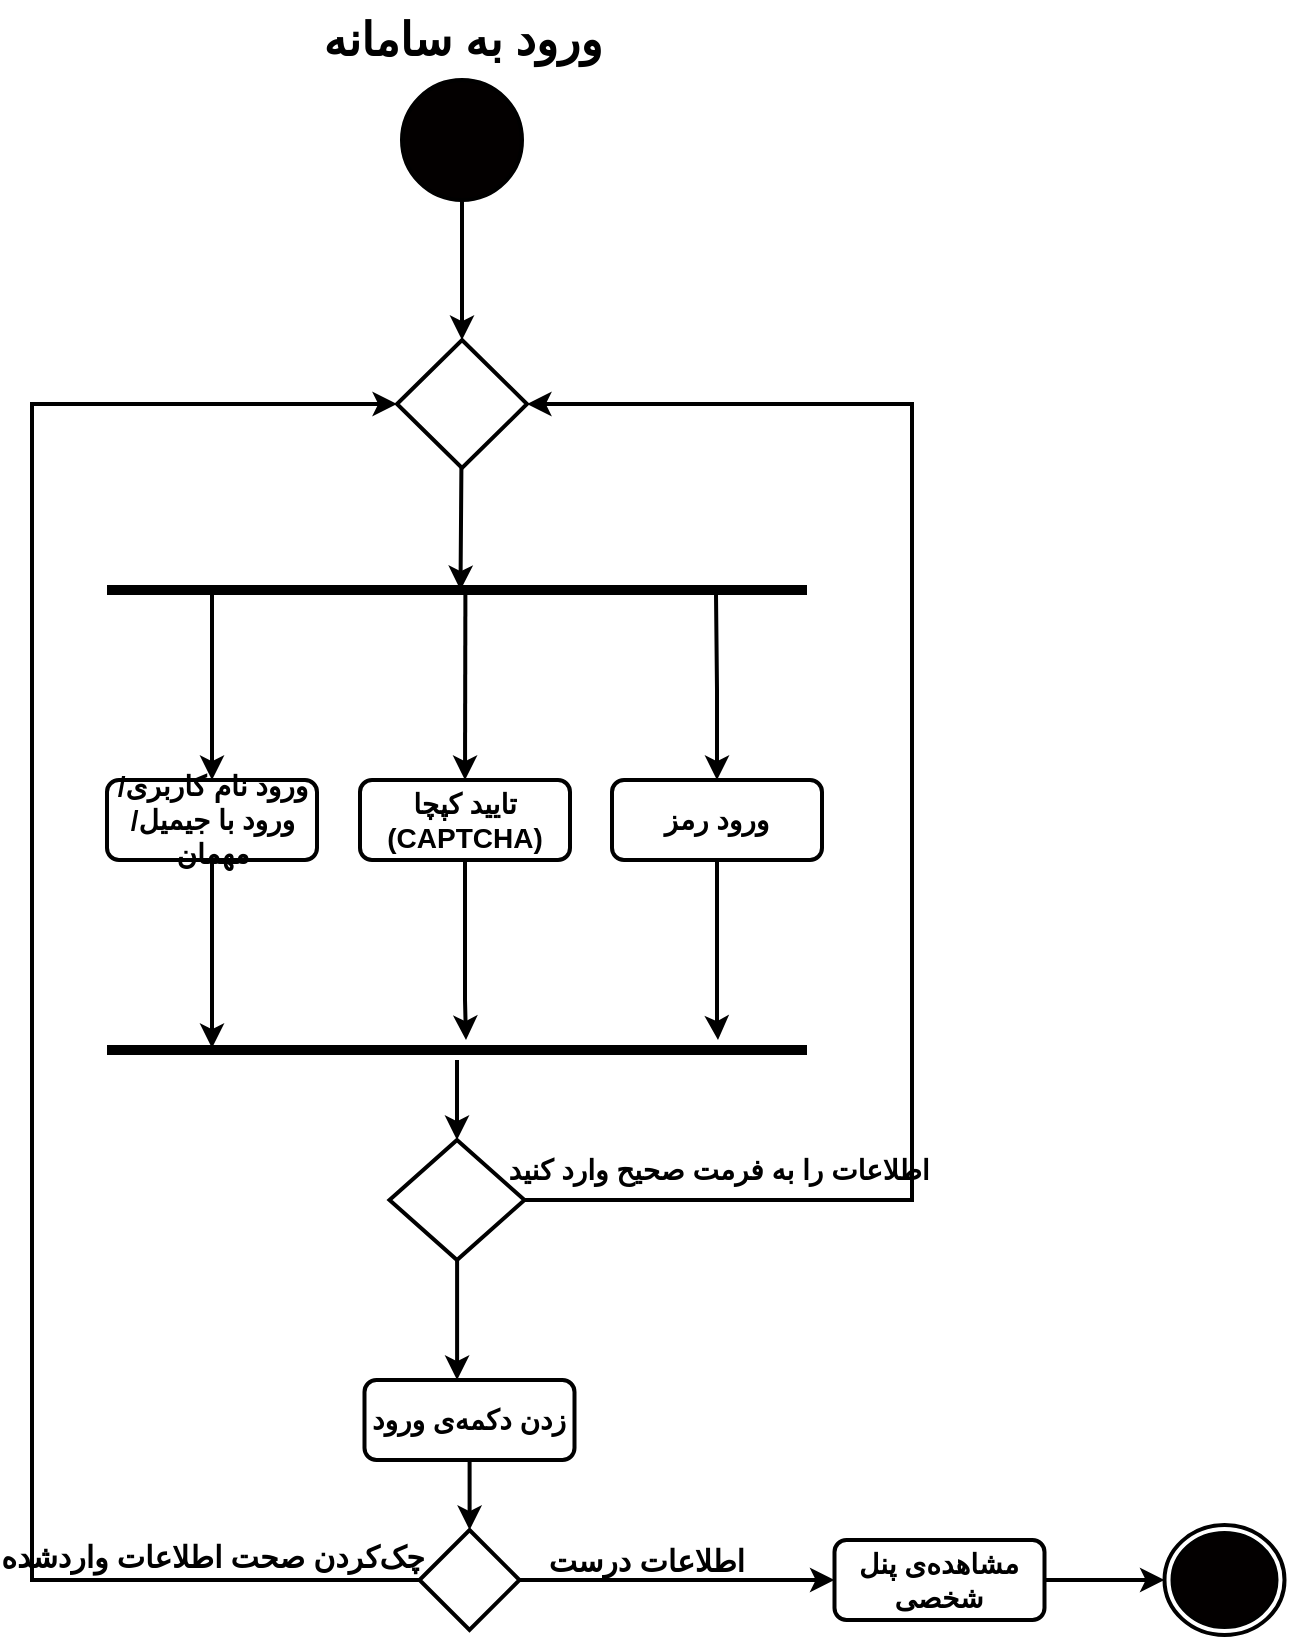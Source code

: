 <mxfile version="20.7.4" type="device" pages="24"><diagram id="gCESEp-6ceD6BL0GKxrP" name="Login"><mxGraphModel dx="864" dy="1677" grid="1" gridSize="10" guides="1" tooltips="1" connect="1" arrows="1" fold="1" page="1" pageScale="1" pageWidth="827" pageHeight="1169" math="0" shadow="0"><root><mxCell id="tdxhCurSFYctH4Nv4X27-0"/><mxCell id="tdxhCurSFYctH4Nv4X27-1" parent="tdxhCurSFYctH4Nv4X27-0"/><mxCell id="tdxhCurSFYctH4Nv4X27-17" value="" style="edgeStyle=orthogonalEdgeStyle;rounded=0;orthogonalLoop=1;jettySize=auto;html=1;strokeColor=#000000;entryX=0.505;entryY=0.5;entryDx=0;entryDy=0;entryPerimeter=0;endArrow=classic;endFill=1;strokeWidth=2;exitX=0.5;exitY=1;exitDx=0;exitDy=0;exitPerimeter=0;" parent="tdxhCurSFYctH4Nv4X27-1" source="0zLTjmxahjm55yDJ-7MF-17" target="tdxhCurSFYctH4Nv4X27-12" edge="1"><mxGeometry relative="1" as="geometry"><mxPoint x="317.25" y="-773.061" as="sourcePoint"/><mxPoint x="293" y="-703" as="targetPoint"/><Array as="points"><mxPoint x="317" y="-799"/></Array></mxGeometry></mxCell><mxCell id="tdxhCurSFYctH4Nv4X27-4" value="" style="ellipse;html=1;shape=endState;fillColor=#030000;strokeColor=#000000;strokeWidth=2;" parent="tdxhCurSFYctH4Nv4X27-1" vertex="1"><mxGeometry x="669.25" y="-230.5" width="60" height="55" as="geometry"/></mxCell><mxCell id="tdxhCurSFYctH4Nv4X27-24" style="edgeStyle=orthogonalEdgeStyle;rounded=0;orthogonalLoop=1;jettySize=auto;html=1;exitX=0.5;exitY=0;exitDx=0;exitDy=0;entryX=0.15;entryY=0.7;entryDx=0;entryDy=0;entryPerimeter=0;strokeColor=#000000;endArrow=none;endFill=0;startArrow=classic;startFill=1;strokeWidth=2;" parent="tdxhCurSFYctH4Nv4X27-1" source="tdxhCurSFYctH4Nv4X27-6" target="tdxhCurSFYctH4Nv4X27-12" edge="1"><mxGeometry relative="1" as="geometry"/></mxCell><mxCell id="tdxhCurSFYctH4Nv4X27-33" value="" style="edgeStyle=orthogonalEdgeStyle;rounded=0;orthogonalLoop=1;jettySize=auto;html=1;startArrow=none;startFill=0;endArrow=classic;endFill=1;strokeColor=#000000;strokeWidth=2;entryX=0.15;entryY=0.4;entryDx=0;entryDy=0;entryPerimeter=0;" parent="tdxhCurSFYctH4Nv4X27-1" source="tdxhCurSFYctH4Nv4X27-6" target="tdxhCurSFYctH4Nv4X27-31" edge="1"><mxGeometry relative="1" as="geometry"><mxPoint x="185.5" y="-463" as="targetPoint"/></mxGeometry></mxCell><mxCell id="tdxhCurSFYctH4Nv4X27-6" value="&lt;font style=&quot;font-size: 14px&quot;&gt;&lt;b&gt;ورود نام کاربری/ورود با جیمیل/مهمان&lt;br&gt;&lt;/b&gt;&lt;/font&gt;" style="rounded=1;whiteSpace=wrap;html=1;strokeColor=#000000;fillColor=none;strokeWidth=2;" parent="tdxhCurSFYctH4Nv4X27-1" vertex="1"><mxGeometry x="140.5" y="-603" width="105" height="40" as="geometry"/></mxCell><mxCell id="tdxhCurSFYctH4Nv4X27-34" value="" style="edgeStyle=orthogonalEdgeStyle;rounded=0;orthogonalLoop=1;jettySize=auto;html=1;startArrow=none;startFill=0;endArrow=classic;endFill=1;strokeColor=#000000;strokeWidth=2;" parent="tdxhCurSFYctH4Nv4X27-1" source="tdxhCurSFYctH4Nv4X27-8" target="tdxhCurSFYctH4Nv4X27-31" edge="1"><mxGeometry relative="1" as="geometry"><Array as="points"><mxPoint x="320" y="-493"/><mxPoint x="320" y="-493"/></Array></mxGeometry></mxCell><mxCell id="tdxhCurSFYctH4Nv4X27-8" value="&lt;span style=&quot;font-size: 14px;&quot;&gt;&lt;b&gt;تایید کپچا (CAPTCHA)&lt;/b&gt;&lt;/span&gt;" style="rounded=1;whiteSpace=wrap;html=1;strokeColor=#000000;fillColor=none;strokeWidth=2;" parent="tdxhCurSFYctH4Nv4X27-1" vertex="1"><mxGeometry x="267" y="-603" width="105" height="40" as="geometry"/></mxCell><mxCell id="tdxhCurSFYctH4Nv4X27-28" value="" style="edgeStyle=orthogonalEdgeStyle;rounded=0;orthogonalLoop=1;jettySize=auto;html=1;startArrow=classic;startFill=1;endArrow=none;endFill=0;strokeColor=#000000;strokeWidth=2;entryX=0.87;entryY=0.7;entryDx=0;entryDy=0;entryPerimeter=0;" parent="tdxhCurSFYctH4Nv4X27-1" source="tdxhCurSFYctH4Nv4X27-10" target="tdxhCurSFYctH4Nv4X27-12" edge="1"><mxGeometry relative="1" as="geometry"><mxPoint x="445.5" y="-663" as="targetPoint"/></mxGeometry></mxCell><mxCell id="tdxhCurSFYctH4Nv4X27-35" value="" style="edgeStyle=orthogonalEdgeStyle;rounded=0;orthogonalLoop=1;jettySize=auto;html=1;startArrow=none;startFill=0;endArrow=classic;endFill=1;strokeColor=#000000;strokeWidth=2;" parent="tdxhCurSFYctH4Nv4X27-1" source="tdxhCurSFYctH4Nv4X27-10" target="tdxhCurSFYctH4Nv4X27-31" edge="1"><mxGeometry relative="1" as="geometry"><Array as="points"><mxPoint x="446" y="-483"/><mxPoint x="446" y="-483"/></Array></mxGeometry></mxCell><mxCell id="tdxhCurSFYctH4Nv4X27-10" value="&lt;span style=&quot;font-size: 14px&quot;&gt;&lt;b&gt;ورود رمز&lt;/b&gt;&lt;/span&gt;" style="rounded=1;whiteSpace=wrap;html=1;strokeColor=#000000;fillColor=none;strokeWidth=2;" parent="tdxhCurSFYctH4Nv4X27-1" vertex="1"><mxGeometry x="393" y="-603" width="105" height="40" as="geometry"/></mxCell><mxCell id="tdxhCurSFYctH4Nv4X27-12" value="" style="shape=line;html=1;strokeWidth=5;strokeColor=#000000;fillColor=#4D4D4D;" parent="tdxhCurSFYctH4Nv4X27-1" vertex="1"><mxGeometry x="140.5" y="-703" width="350" height="10" as="geometry"/></mxCell><mxCell id="tdxhCurSFYctH4Nv4X27-37" value="" style="edgeStyle=orthogonalEdgeStyle;rounded=0;orthogonalLoop=1;jettySize=auto;html=1;startArrow=none;startFill=0;endArrow=classic;endFill=1;strokeColor=#000000;strokeWidth=2;entryX=0.5;entryY=0;entryDx=0;entryDy=0;" parent="tdxhCurSFYctH4Nv4X27-1" source="tdxhCurSFYctH4Nv4X27-31" target="oCoKnGI68oabO4nAnUBV-0" edge="1"><mxGeometry relative="1" as="geometry"><mxPoint x="378" y="-373" as="targetPoint"/></mxGeometry></mxCell><mxCell id="tdxhCurSFYctH4Nv4X27-31" value="" style="shape=line;html=1;strokeWidth=5;strokeColor=#000000;fillColor=#4D4D4D;" parent="tdxhCurSFYctH4Nv4X27-1" vertex="1"><mxGeometry x="140.5" y="-473" width="350" height="10" as="geometry"/></mxCell><mxCell id="0zLTjmxahjm55yDJ-7MF-2" value="" style="edgeStyle=orthogonalEdgeStyle;rounded=0;orthogonalLoop=1;jettySize=auto;html=1;startArrow=none;startFill=0;endArrow=classic;endFill=1;strokeColor=#000000;strokeWidth=2;" parent="tdxhCurSFYctH4Nv4X27-1" source="tdxhCurSFYctH4Nv4X27-39" target="0zLTjmxahjm55yDJ-7MF-1" edge="1"><mxGeometry relative="1" as="geometry"/></mxCell><mxCell id="tdxhCurSFYctH4Nv4X27-39" value="&lt;span style=&quot;font-size: 14px&quot;&gt;&lt;b&gt;زدن دکمه‌ی ورود&lt;/b&gt;&lt;/span&gt;" style="rounded=1;whiteSpace=wrap;html=1;strokeColor=#000000;fillColor=none;strokeWidth=2;" parent="tdxhCurSFYctH4Nv4X27-1" vertex="1"><mxGeometry x="269.25" y="-303" width="105" height="40" as="geometry"/></mxCell><mxCell id="0zLTjmxahjm55yDJ-7MF-0" value="&lt;font size=&quot;1&quot;&gt;&lt;b style=&quot;font-size: 23px&quot;&gt;ورود به سامانه&lt;/b&gt;&lt;/font&gt;" style="text;html=1;align=center;verticalAlign=middle;resizable=0;points=[];autosize=1;strokeWidth=2;" parent="tdxhCurSFYctH4Nv4X27-1" vertex="1"><mxGeometry x="248" y="-993" width="140" height="40" as="geometry"/></mxCell><mxCell id="0zLTjmxahjm55yDJ-7MF-4" value="" style="edgeStyle=orthogonalEdgeStyle;rounded=0;orthogonalLoop=1;jettySize=auto;html=1;startArrow=none;startFill=0;endArrow=classic;endFill=1;strokeColor=#000000;strokeWidth=2;entryX=0;entryY=0.5;entryDx=0;entryDy=0;" parent="tdxhCurSFYctH4Nv4X27-1" source="0zLTjmxahjm55yDJ-7MF-1" target="0zLTjmxahjm55yDJ-7MF-10" edge="1"><mxGeometry relative="1" as="geometry"><mxPoint x="629.25" y="-198" as="targetPoint"/><Array as="points"/></mxGeometry></mxCell><mxCell id="0zLTjmxahjm55yDJ-7MF-6" value="" style="edgeStyle=orthogonalEdgeStyle;rounded=0;orthogonalLoop=1;jettySize=auto;html=1;startArrow=none;startFill=0;endArrow=classic;endFill=1;strokeColor=#000000;strokeWidth=2;entryX=0;entryY=0.5;entryDx=0;entryDy=0;entryPerimeter=0;exitX=0;exitY=0.5;exitDx=0;exitDy=0;exitPerimeter=0;" parent="tdxhCurSFYctH4Nv4X27-1" source="0zLTjmxahjm55yDJ-7MF-1" target="0zLTjmxahjm55yDJ-7MF-17" edge="1"><mxGeometry relative="1" as="geometry"><mxPoint x="263" y="-193" as="targetPoint"/><Array as="points"><mxPoint x="103" y="-203"/><mxPoint x="103" y="-791"/></Array></mxGeometry></mxCell><mxCell id="0zLTjmxahjm55yDJ-7MF-1" value="" style="strokeWidth=2;html=1;shape=mxgraph.flowchart.decision;whiteSpace=wrap;" parent="tdxhCurSFYctH4Nv4X27-1" vertex="1"><mxGeometry x="296.75" y="-228" width="50" height="50" as="geometry"/></mxCell><mxCell id="0zLTjmxahjm55yDJ-7MF-7" value="&lt;span style=&quot;font-size: 15px&quot;&gt;&lt;b&gt;اطلاعات درست&amp;nbsp;&lt;/b&gt;&lt;/span&gt;" style="text;html=1;align=center;verticalAlign=middle;resizable=0;points=[];autosize=1;strokeWidth=2;" parent="tdxhCurSFYctH4Nv4X27-1" vertex="1"><mxGeometry x="361.75" y="-228" width="100" height="30" as="geometry"/></mxCell><mxCell id="0zLTjmxahjm55yDJ-7MF-13" value="" style="edgeStyle=orthogonalEdgeStyle;rounded=0;orthogonalLoop=1;jettySize=auto;html=1;startArrow=none;startFill=0;endArrow=classic;endFill=1;strokeColor=#000000;strokeWidth=2;" parent="tdxhCurSFYctH4Nv4X27-1" source="0zLTjmxahjm55yDJ-7MF-10" target="tdxhCurSFYctH4Nv4X27-4" edge="1"><mxGeometry relative="1" as="geometry"/></mxCell><mxCell id="0zLTjmxahjm55yDJ-7MF-10" value="&lt;span style=&quot;font-size: 14px&quot;&gt;&lt;b&gt;مشاهده‌ی پنل شخصی&lt;/b&gt;&lt;/span&gt;" style="rounded=1;whiteSpace=wrap;html=1;strokeColor=#000000;fillColor=none;strokeWidth=2;" parent="tdxhCurSFYctH4Nv4X27-1" vertex="1"><mxGeometry x="504.25" y="-223" width="105" height="40" as="geometry"/></mxCell><mxCell id="0zLTjmxahjm55yDJ-7MF-17" value="" style="strokeWidth=2;html=1;shape=mxgraph.flowchart.decision;whiteSpace=wrap;" parent="tdxhCurSFYctH4Nv4X27-1" vertex="1"><mxGeometry x="285.5" y="-823" width="65" height="64" as="geometry"/></mxCell><mxCell id="0zLTjmxahjm55yDJ-7MF-19" value="" style="edgeStyle=orthogonalEdgeStyle;rounded=0;orthogonalLoop=1;jettySize=auto;html=1;startArrow=none;startFill=0;endArrow=classic;endFill=1;strokeColor=#000000;strokeWidth=2;entryX=0.5;entryY=0;entryDx=0;entryDy=0;entryPerimeter=0;exitX=0.5;exitY=1;exitDx=0;exitDy=0;exitPerimeter=0;" parent="tdxhCurSFYctH4Nv4X27-1" source="0zLTjmxahjm55yDJ-7MF-18" target="0zLTjmxahjm55yDJ-7MF-17" edge="1"><mxGeometry relative="1" as="geometry"/></mxCell><mxCell id="0zLTjmxahjm55yDJ-7MF-18" value="" style="verticalLabelPosition=bottom;verticalAlign=top;html=1;shape=mxgraph.flowchart.on-page_reference;strokeColor=#000000;fillColor=#030000;strokeWidth=2;" parent="tdxhCurSFYctH4Nv4X27-1" vertex="1"><mxGeometry x="288" y="-953" width="60" height="60" as="geometry"/></mxCell><mxCell id="342TxefFQAz1eLCLM1MC-0" value="&lt;span style=&quot;font-size: 15px&quot;&gt;&lt;b&gt;چک‌کردن صحت اطلاعات واردشده&lt;/b&gt;&lt;/span&gt;" style="text;html=1;align=center;verticalAlign=middle;resizable=0;points=[];autosize=1;strokeWidth=2;" parent="tdxhCurSFYctH4Nv4X27-1" vertex="1"><mxGeometry x="98" y="-230.5" width="190" height="30" as="geometry"/></mxCell><mxCell id="2ibx8Tk5Am_KKqbbsk3D-3" value="" style="endArrow=classic;html=1;entryX=0.5;entryY=0;entryDx=0;entryDy=0;strokeWidth=2;exitX=0.512;exitY=0.574;exitDx=0;exitDy=0;exitPerimeter=0;" parent="tdxhCurSFYctH4Nv4X27-1" source="tdxhCurSFYctH4Nv4X27-12" target="tdxhCurSFYctH4Nv4X27-8" edge="1"><mxGeometry width="50" height="50" relative="1" as="geometry"><mxPoint x="320" y="-698" as="sourcePoint"/><mxPoint x="333" y="-663" as="targetPoint"/></mxGeometry></mxCell><mxCell id="oCoKnGI68oabO4nAnUBV-1" value="" style="edgeStyle=orthogonalEdgeStyle;rounded=0;orthogonalLoop=1;jettySize=auto;html=1;strokeWidth=2;" parent="tdxhCurSFYctH4Nv4X27-1" source="oCoKnGI68oabO4nAnUBV-0" target="tdxhCurSFYctH4Nv4X27-39" edge="1"><mxGeometry relative="1" as="geometry"><Array as="points"><mxPoint x="316" y="-333"/><mxPoint x="316" y="-333"/></Array></mxGeometry></mxCell><mxCell id="oCoKnGI68oabO4nAnUBV-4" value="" style="edgeStyle=orthogonalEdgeStyle;rounded=0;orthogonalLoop=1;jettySize=auto;html=1;strokeWidth=2;entryX=1;entryY=0.5;entryDx=0;entryDy=0;entryPerimeter=0;" parent="tdxhCurSFYctH4Nv4X27-1" source="oCoKnGI68oabO4nAnUBV-0" target="0zLTjmxahjm55yDJ-7MF-17" edge="1"><mxGeometry relative="1" as="geometry"><mxPoint x="429.25" y="-393" as="targetPoint"/><Array as="points"><mxPoint x="543" y="-393"/><mxPoint x="543" y="-791"/></Array></mxGeometry></mxCell><mxCell id="oCoKnGI68oabO4nAnUBV-0" value="" style="rhombus;whiteSpace=wrap;html=1;strokeWidth=2;" parent="tdxhCurSFYctH4Nv4X27-1" vertex="1"><mxGeometry x="281.75" y="-423" width="67.5" height="60" as="geometry"/></mxCell><mxCell id="oCoKnGI68oabO4nAnUBV-5" value="&lt;font style=&quot;font-size: 14px&quot;&gt;&lt;b&gt;اطلاعات را به فرمت صحیح وارد کنید&lt;/b&gt;&lt;/font&gt;" style="text;html=1;align=center;verticalAlign=middle;resizable=0;points=[];autosize=1;" parent="tdxhCurSFYctH4Nv4X27-1" vertex="1"><mxGeometry x="345.5" y="-423" width="200" height="30" as="geometry"/></mxCell></root></mxGraphModel></diagram><diagram id="es5t3bAR4e_B8yzxgiJK" name="Search"><mxGraphModel dx="1038" dy="649" grid="1" gridSize="10" guides="1" tooltips="1" connect="1" arrows="1" fold="1" page="1" pageScale="1" pageWidth="827" pageHeight="1169" math="0" shadow="0"><root><mxCell id="YoB6DqbGtbzjgea_G4Ew-0"/><mxCell id="YoB6DqbGtbzjgea_G4Ew-1" parent="YoB6DqbGtbzjgea_G4Ew-0"/><mxCell id="kq7QC5r_7t-urQcdlcp_-6" style="edgeStyle=orthogonalEdgeStyle;rounded=0;orthogonalLoop=1;jettySize=auto;html=1;fontStyle=0;strokeWidth=2;" parent="YoB6DqbGtbzjgea_G4Ew-1" source="pSkE17ou4Oht6VtNUDM_-0" target="kq7QC5r_7t-urQcdlcp_-1" edge="1"><mxGeometry relative="1" as="geometry"/></mxCell><mxCell id="pSkE17ou4Oht6VtNUDM_-1" value="" style="edgeStyle=orthogonalEdgeStyle;rounded=0;orthogonalLoop=1;jettySize=auto;html=1;startArrow=none;startFill=0;endArrow=classic;endFill=1;strokeColor=#000000;strokeWidth=2;" parent="YoB6DqbGtbzjgea_G4Ew-1" source="N1PNJ_esz8VN-3JhHcNM-1" target="pSkE17ou4Oht6VtNUDM_-0" edge="1"><mxGeometry relative="1" as="geometry"/></mxCell><mxCell id="N1PNJ_esz8VN-3JhHcNM-1" value="" style="ellipse;whiteSpace=wrap;html=1;aspect=fixed;fillColor=#000000;strokeWidth=2;" parent="YoB6DqbGtbzjgea_G4Ew-1" vertex="1"><mxGeometry x="389" y="277" width="50" height="50" as="geometry"/></mxCell><mxCell id="N1PNJ_esz8VN-3JhHcNM-2" value="" style="ellipse;html=1;shape=endState;fillColor=#000000;strokeColor=#000000;strokeWidth=2;" parent="YoB6DqbGtbzjgea_G4Ew-1" vertex="1"><mxGeometry x="384" y="887" width="60" height="55" as="geometry"/></mxCell><mxCell id="N1PNJ_esz8VN-3JhHcNM-4" value="" style="edgeStyle=orthogonalEdgeStyle;rounded=0;orthogonalLoop=1;jettySize=auto;html=1;startArrow=none;startFill=0;endArrow=classic;endFill=1;strokeColor=#000000;strokeWidth=2;entryX=0;entryY=0.5;entryDx=0;entryDy=0;entryPerimeter=0;exitX=0.5;exitY=1;exitDx=0;exitDy=0;" parent="YoB6DqbGtbzjgea_G4Ew-1" source="N1PNJ_esz8VN-3JhHcNM-5" target="1VnW0m247LlpmrtPySU_-0" edge="1"><mxGeometry relative="1" as="geometry"><mxPoint x="152" y="608" as="targetPoint"/><Array as="points"><mxPoint x="59" y="612"/></Array></mxGeometry></mxCell><mxCell id="N1PNJ_esz8VN-3JhHcNM-5" value="&lt;div style=&quot;direction: rtl;&quot;&gt;&lt;b style=&quot;font-size: 14px; background-color: initial;&quot;&gt;ورود جزییات (کلاس اقتصادی و...)&lt;/b&gt;&lt;/div&gt;" style="rounded=1;whiteSpace=wrap;html=1;strokeColor=#000000;fillColor=none;strokeWidth=2;" parent="YoB6DqbGtbzjgea_G4Ew-1" vertex="1"><mxGeometry x="6" y="497" width="105" height="40" as="geometry"/></mxCell><mxCell id="N1PNJ_esz8VN-3JhHcNM-7" value="" style="edgeStyle=orthogonalEdgeStyle;rounded=0;orthogonalLoop=1;jettySize=auto;html=1;startArrow=none;startFill=0;endArrow=classic;endFill=1;strokeColor=#000000;strokeWidth=2;entryX=1;entryY=0.5;entryDx=0;entryDy=0;entryPerimeter=0;exitX=0.5;exitY=1;exitDx=0;exitDy=0;" parent="YoB6DqbGtbzjgea_G4Ew-1" source="N1PNJ_esz8VN-3JhHcNM-8" target="1VnW0m247LlpmrtPySU_-0" edge="1"><mxGeometry relative="1" as="geometry"><mxPoint x="671" y="617" as="targetPoint"/><Array as="points"><mxPoint x="769" y="612"/></Array></mxGeometry></mxCell><mxCell id="N1PNJ_esz8VN-3JhHcNM-8" value="&lt;font style=&quot;font-size: 14px&quot;&gt;&lt;b&gt;ورود مدل خودرو&lt;/b&gt;&lt;/font&gt;" style="rounded=1;whiteSpace=wrap;html=1;strokeColor=#000000;fillColor=none;strokeWidth=2;" parent="YoB6DqbGtbzjgea_G4Ew-1" vertex="1"><mxGeometry x="716" y="497" width="105" height="40" as="geometry"/></mxCell><mxCell id="N1PNJ_esz8VN-3JhHcNM-13" value="" style="edgeStyle=orthogonalEdgeStyle;rounded=0;orthogonalLoop=1;jettySize=auto;html=1;startArrow=none;startFill=0;endArrow=classic;endFill=1;strokeColor=#000000;strokeWidth=2;entryX=0.5;entryY=0;entryDx=0;entryDy=0;exitX=0.5;exitY=1;exitDx=0;exitDy=0;exitPerimeter=0;" parent="YoB6DqbGtbzjgea_G4Ew-1" source="1VnW0m247LlpmrtPySU_-0" target="N1PNJ_esz8VN-3JhHcNM-16" edge="1"><mxGeometry relative="1" as="geometry"><mxPoint x="376.5" y="827" as="targetPoint"/><mxPoint x="376.5" y="747" as="sourcePoint"/></mxGeometry></mxCell><mxCell id="N1PNJ_esz8VN-3JhHcNM-15" value="" style="edgeStyle=orthogonalEdgeStyle;rounded=0;orthogonalLoop=1;jettySize=auto;html=1;startArrow=none;startFill=0;endArrow=classic;endFill=1;strokeColor=#000000;strokeWidth=2;" parent="YoB6DqbGtbzjgea_G4Ew-1" source="N1PNJ_esz8VN-3JhHcNM-16" target="N1PNJ_esz8VN-3JhHcNM-18" edge="1"><mxGeometry relative="1" as="geometry"/></mxCell><mxCell id="N1PNJ_esz8VN-3JhHcNM-16" value="&lt;span style=&quot;font-size: 14px&quot;&gt;&lt;b&gt;زدن دکمه‌ی سرچ&lt;/b&gt;&lt;/span&gt;" style="rounded=1;whiteSpace=wrap;html=1;strokeColor=#000000;fillColor=none;strokeWidth=2;" parent="YoB6DqbGtbzjgea_G4Ew-1" vertex="1"><mxGeometry x="361.5" y="687" width="105" height="40" as="geometry"/></mxCell><mxCell id="N1PNJ_esz8VN-3JhHcNM-17" value="" style="edgeStyle=orthogonalEdgeStyle;rounded=0;orthogonalLoop=1;jettySize=auto;html=1;startArrow=none;startFill=0;endArrow=classic;endFill=1;strokeColor=#000000;strokeWidth=2;" parent="YoB6DqbGtbzjgea_G4Ew-1" source="N1PNJ_esz8VN-3JhHcNM-18" target="N1PNJ_esz8VN-3JhHcNM-2" edge="1"><mxGeometry relative="1" as="geometry"/></mxCell><mxCell id="N1PNJ_esz8VN-3JhHcNM-18" value="&lt;span style=&quot;font-size: 14px&quot;&gt;&lt;b&gt;مشاهده‌ی نتایج&lt;br&gt;&lt;/b&gt;&lt;/span&gt;" style="rounded=1;whiteSpace=wrap;html=1;strokeColor=#000000;fillColor=none;strokeWidth=2;" parent="YoB6DqbGtbzjgea_G4Ew-1" vertex="1"><mxGeometry x="361.5" y="787" width="105" height="40" as="geometry"/></mxCell><mxCell id="pSkE17ou4Oht6VtNUDM_-3" value="" style="edgeStyle=orthogonalEdgeStyle;rounded=0;orthogonalLoop=1;jettySize=auto;html=1;startArrow=none;startFill=0;endArrow=classic;endFill=1;strokeColor=#000000;strokeWidth=2;entryX=0.5;entryY=0;entryDx=0;entryDy=0;exitX=1;exitY=0.5;exitDx=0;exitDy=0;exitPerimeter=0;" parent="YoB6DqbGtbzjgea_G4Ew-1" source="pSkE17ou4Oht6VtNUDM_-0" target="N1PNJ_esz8VN-3JhHcNM-8" edge="1"><mxGeometry relative="1" as="geometry"><mxPoint x="751" y="417" as="targetPoint"/><mxPoint x="671" y="417" as="sourcePoint"/></mxGeometry></mxCell><mxCell id="pSkE17ou4Oht6VtNUDM_-5" value="" style="edgeStyle=orthogonalEdgeStyle;rounded=0;orthogonalLoop=1;jettySize=auto;html=1;startArrow=none;startFill=0;endArrow=classic;endFill=1;strokeColor=#000000;strokeWidth=2;exitX=0;exitY=0.5;exitDx=0;exitDy=0;exitPerimeter=0;" parent="YoB6DqbGtbzjgea_G4Ew-1" source="pSkE17ou4Oht6VtNUDM_-0" target="N1PNJ_esz8VN-3JhHcNM-5" edge="1"><mxGeometry relative="1" as="geometry"><mxPoint x="72" y="408" as="targetPoint"/><mxPoint x="152" y="408" as="sourcePoint"/></mxGeometry></mxCell><mxCell id="kq7QC5r_7t-urQcdlcp_-5" style="edgeStyle=orthogonalEdgeStyle;rounded=0;orthogonalLoop=1;jettySize=auto;html=1;entryX=0.5;entryY=0;entryDx=0;entryDy=0;fontStyle=0;strokeWidth=2;" parent="YoB6DqbGtbzjgea_G4Ew-1" source="pSkE17ou4Oht6VtNUDM_-0" target="kq7QC5r_7t-urQcdlcp_-0" edge="1"><mxGeometry relative="1" as="geometry"/></mxCell><mxCell id="kq7QC5r_7t-urQcdlcp_-7" style="edgeStyle=orthogonalEdgeStyle;rounded=0;orthogonalLoop=1;jettySize=auto;html=1;entryX=0.5;entryY=0;entryDx=0;entryDy=0;strokeWidth=2;" parent="YoB6DqbGtbzjgea_G4Ew-1" source="pSkE17ou4Oht6VtNUDM_-0" target="kq7QC5r_7t-urQcdlcp_-2" edge="1"><mxGeometry relative="1" as="geometry"/></mxCell><mxCell id="kq7QC5r_7t-urQcdlcp_-8" style="edgeStyle=orthogonalEdgeStyle;rounded=0;orthogonalLoop=1;jettySize=auto;html=1;entryX=0.5;entryY=0;entryDx=0;entryDy=0;strokeWidth=2;" parent="YoB6DqbGtbzjgea_G4Ew-1" source="pSkE17ou4Oht6VtNUDM_-0" target="kq7QC5r_7t-urQcdlcp_-3" edge="1"><mxGeometry relative="1" as="geometry"/></mxCell><mxCell id="kq7QC5r_7t-urQcdlcp_-9" style="edgeStyle=orthogonalEdgeStyle;rounded=0;orthogonalLoop=1;jettySize=auto;html=1;entryX=0.5;entryY=0;entryDx=0;entryDy=0;strokeWidth=2;" parent="YoB6DqbGtbzjgea_G4Ew-1" source="pSkE17ou4Oht6VtNUDM_-0" target="kq7QC5r_7t-urQcdlcp_-4" edge="1"><mxGeometry relative="1" as="geometry"/></mxCell><mxCell id="pSkE17ou4Oht6VtNUDM_-0" value="" style="strokeWidth=2;html=1;shape=mxgraph.flowchart.decision;whiteSpace=wrap;" parent="YoB6DqbGtbzjgea_G4Ew-1" vertex="1"><mxGeometry x="379" y="387" width="70" height="50" as="geometry"/></mxCell><mxCell id="1VnW0m247LlpmrtPySU_-0" value="" style="strokeWidth=2;html=1;shape=mxgraph.flowchart.decision;whiteSpace=wrap;" parent="YoB6DqbGtbzjgea_G4Ew-1" vertex="1"><mxGeometry x="379" y="587" width="70" height="50" as="geometry"/></mxCell><mxCell id="hTxHE1oR0B7zeXKqJx2q-0" value="&lt;font size=&quot;1&quot;&gt;&lt;b style=&quot;font-size: 23px&quot;&gt;جستجوی آگهی&lt;/b&gt;&lt;/font&gt;" style="text;html=1;align=center;verticalAlign=middle;resizable=0;points=[];autosize=1;strokeWidth=2;" parent="YoB6DqbGtbzjgea_G4Ew-1" vertex="1"><mxGeometry x="344" y="227" width="140" height="40" as="geometry"/></mxCell><mxCell id="kq7QC5r_7t-urQcdlcp_-16" style="edgeStyle=orthogonalEdgeStyle;rounded=0;orthogonalLoop=1;jettySize=auto;html=1;entryX=1;entryY=0.5;entryDx=0;entryDy=0;entryPerimeter=0;strokeWidth=2;" parent="YoB6DqbGtbzjgea_G4Ew-1" source="kq7QC5r_7t-urQcdlcp_-0" target="1VnW0m247LlpmrtPySU_-0" edge="1"><mxGeometry relative="1" as="geometry"><Array as="points"><mxPoint x="649" y="612"/></Array></mxGeometry></mxCell><mxCell id="kq7QC5r_7t-urQcdlcp_-0" value="&lt;font style=&quot;font-size: 14px&quot;&gt;&lt;b&gt;ورود رنگ خودرو&lt;/b&gt;&lt;/font&gt;" style="rounded=1;whiteSpace=wrap;html=1;strokeColor=#000000;fillColor=none;strokeWidth=2;" parent="YoB6DqbGtbzjgea_G4Ew-1" vertex="1"><mxGeometry x="596" y="497" width="105" height="40" as="geometry"/></mxCell><mxCell id="kq7QC5r_7t-urQcdlcp_-15" style="edgeStyle=orthogonalEdgeStyle;rounded=0;orthogonalLoop=1;jettySize=auto;html=1;entryX=1;entryY=0.5;entryDx=0;entryDy=0;entryPerimeter=0;strokeWidth=2;" parent="YoB6DqbGtbzjgea_G4Ew-1" source="kq7QC5r_7t-urQcdlcp_-1" target="1VnW0m247LlpmrtPySU_-0" edge="1"><mxGeometry relative="1" as="geometry"><Array as="points"><mxPoint x="529" y="612"/></Array></mxGeometry></mxCell><mxCell id="kq7QC5r_7t-urQcdlcp_-1" value="&lt;font style=&quot;font-size: 14px&quot;&gt;&lt;b&gt;ورود سال تولید&lt;/b&gt;&lt;/font&gt;" style="rounded=1;whiteSpace=wrap;html=1;strokeColor=#000000;fillColor=none;strokeWidth=2;" parent="YoB6DqbGtbzjgea_G4Ew-1" vertex="1"><mxGeometry x="476" y="497" width="105" height="40" as="geometry"/></mxCell><mxCell id="kq7QC5r_7t-urQcdlcp_-10" style="edgeStyle=orthogonalEdgeStyle;rounded=0;orthogonalLoop=1;jettySize=auto;html=1;strokeWidth=2;" parent="YoB6DqbGtbzjgea_G4Ew-1" source="kq7QC5r_7t-urQcdlcp_-2" target="1VnW0m247LlpmrtPySU_-0" edge="1"><mxGeometry relative="1" as="geometry"/></mxCell><mxCell id="kq7QC5r_7t-urQcdlcp_-2" value="&lt;font style=&quot;font-size: 14px&quot;&gt;&lt;b&gt;ورود محدوده قیمتی&lt;/b&gt;&lt;/font&gt;" style="rounded=1;whiteSpace=wrap;html=1;strokeColor=#000000;fillColor=none;strokeWidth=2;" parent="YoB6DqbGtbzjgea_G4Ew-1" vertex="1"><mxGeometry x="361.5" y="497" width="105" height="40" as="geometry"/></mxCell><mxCell id="kq7QC5r_7t-urQcdlcp_-17" style="edgeStyle=orthogonalEdgeStyle;rounded=0;orthogonalLoop=1;jettySize=auto;html=1;entryX=0;entryY=0.5;entryDx=0;entryDy=0;entryPerimeter=0;strokeWidth=2;" parent="YoB6DqbGtbzjgea_G4Ew-1" source="kq7QC5r_7t-urQcdlcp_-3" target="1VnW0m247LlpmrtPySU_-0" edge="1"><mxGeometry relative="1" as="geometry"><Array as="points"><mxPoint x="299" y="612"/></Array></mxGeometry></mxCell><mxCell id="kq7QC5r_7t-urQcdlcp_-3" value="&lt;font style=&quot;font-size: 14px&quot;&gt;&lt;b&gt;ورود کارکرد&lt;/b&gt;&lt;/font&gt;" style="rounded=1;whiteSpace=wrap;html=1;strokeColor=#000000;fillColor=none;strokeWidth=2;" parent="YoB6DqbGtbzjgea_G4Ew-1" vertex="1"><mxGeometry x="246" y="497" width="105" height="40" as="geometry"/></mxCell><mxCell id="kq7QC5r_7t-urQcdlcp_-18" style="edgeStyle=orthogonalEdgeStyle;rounded=0;orthogonalLoop=1;jettySize=auto;html=1;entryX=0;entryY=0.5;entryDx=0;entryDy=0;entryPerimeter=0;strokeWidth=2;" parent="YoB6DqbGtbzjgea_G4Ew-1" source="kq7QC5r_7t-urQcdlcp_-4" target="1VnW0m247LlpmrtPySU_-0" edge="1"><mxGeometry relative="1" as="geometry"><Array as="points"><mxPoint x="179" y="612"/></Array></mxGeometry></mxCell><mxCell id="kq7QC5r_7t-urQcdlcp_-4" value="&lt;font style=&quot;font-size: 14px&quot;&gt;&lt;b&gt;ورود نوع فروشنده&lt;/b&gt;&lt;/font&gt;" style="rounded=1;whiteSpace=wrap;html=1;strokeColor=#000000;fillColor=none;strokeWidth=2;" parent="YoB6DqbGtbzjgea_G4Ew-1" vertex="1"><mxGeometry x="126" y="497" width="105" height="40" as="geometry"/></mxCell></root></mxGraphModel></diagram><diagram id="f3HUW3aQXFQjC8ni23ow" name="Represent"><mxGraphModel dx="1038" dy="1818" grid="1" gridSize="10" guides="1" tooltips="1" connect="1" arrows="1" fold="1" page="1" pageScale="1" pageWidth="827" pageHeight="1169" math="0" shadow="0"><root><mxCell id="S0Dz2R-mAfum3bZuW2sg-0"/><mxCell id="S0Dz2R-mAfum3bZuW2sg-1" parent="S0Dz2R-mAfum3bZuW2sg-0"/><mxCell id="SmapYOYaGNYKpjcGHcUf-10" value="" style="edgeStyle=orthogonalEdgeStyle;rounded=0;orthogonalLoop=1;jettySize=auto;html=1;entryX=0.5;entryY=0;entryDx=0;entryDy=0;strokeWidth=2;" parent="S0Dz2R-mAfum3bZuW2sg-1" source="SmapYOYaGNYKpjcGHcUf-1" target="SmapYOYaGNYKpjcGHcUf-6" edge="1"><mxGeometry relative="1" as="geometry"><mxPoint x="304" y="-995" as="targetPoint"/></mxGeometry></mxCell><mxCell id="SmapYOYaGNYKpjcGHcUf-1" value="" style="ellipse;whiteSpace=wrap;html=1;aspect=fixed;fillColor=#000000;" parent="S0Dz2R-mAfum3bZuW2sg-1" vertex="1"><mxGeometry x="279" y="-1055" width="50" height="50" as="geometry"/></mxCell><mxCell id="SmapYOYaGNYKpjcGHcUf-2" value="" style="ellipse;html=1;shape=endState;fillColor=#000000;strokeColor=#000000;" parent="S0Dz2R-mAfum3bZuW2sg-1" vertex="1"><mxGeometry x="274" y="-119" width="60" height="55" as="geometry"/></mxCell><mxCell id="SmapYOYaGNYKpjcGHcUf-5" value="" style="edgeStyle=orthogonalEdgeStyle;rounded=0;orthogonalLoop=1;jettySize=auto;html=1;strokeWidth=2;" parent="S0Dz2R-mAfum3bZuW2sg-1" source="SmapYOYaGNYKpjcGHcUf-6" target="SmapYOYaGNYKpjcGHcUf-8" edge="1"><mxGeometry relative="1" as="geometry"/></mxCell><mxCell id="SmapYOYaGNYKpjcGHcUf-6" value="&lt;span style=&quot;font-size: 14px;&quot;&gt;&lt;b&gt;مشخص‌کردن فیلتر&lt;/b&gt;&lt;/span&gt;" style="rounded=1;whiteSpace=wrap;html=1;strokeColor=#000000;fillColor=none;strokeWidth=2;" parent="S0Dz2R-mAfum3bZuW2sg-1" vertex="1"><mxGeometry x="251.5" y="-945" width="105" height="40" as="geometry"/></mxCell><mxCell id="EhxAvtVGrABSW8rtsYPY-1" value="" style="edgeStyle=orthogonalEdgeStyle;rounded=0;orthogonalLoop=1;jettySize=auto;html=1;strokeColor=#000000;strokeWidth=2;" parent="S0Dz2R-mAfum3bZuW2sg-1" source="SmapYOYaGNYKpjcGHcUf-8" edge="1"><mxGeometry relative="1" as="geometry"><mxPoint x="304" y="-765" as="targetPoint"/></mxGeometry></mxCell><mxCell id="SmapYOYaGNYKpjcGHcUf-8" value="&lt;font style=&quot;font-size: 14px&quot;&gt;&lt;b&gt;‌مشاهده‌ی آگهی‌های متناظر&lt;/b&gt;&lt;/font&gt;" style="rounded=1;whiteSpace=wrap;html=1;strokeColor=#000000;fillColor=none;strokeWidth=2;" parent="S0Dz2R-mAfum3bZuW2sg-1" vertex="1"><mxGeometry x="251.5" y="-855" width="105" height="40" as="geometry"/></mxCell><mxCell id="VIpRaucOcr5y_wj98MjW-0" value="&lt;font size=&quot;1&quot;&gt;&lt;b style=&quot;font-size: 23px&quot;&gt;مشاهده آگهی&lt;/b&gt;&lt;/font&gt;" style="text;whiteSpace=wrap;html=1;align=center;" parent="S0Dz2R-mAfum3bZuW2sg-1" vertex="1"><mxGeometry x="224" y="-1105" width="160" height="30" as="geometry"/></mxCell><mxCell id="EhxAvtVGrABSW8rtsYPY-3" value="" style="edgeStyle=orthogonalEdgeStyle;rounded=0;orthogonalLoop=1;jettySize=auto;html=1;strokeColor=#000000;strokeWidth=2;entryX=0.5;entryY=0;entryDx=0;entryDy=0;" parent="S0Dz2R-mAfum3bZuW2sg-1" source="EhxAvtVGrABSW8rtsYPY-0" target="EhxAvtVGrABSW8rtsYPY-4" edge="1"><mxGeometry relative="1" as="geometry"><mxPoint x="424" y="-544" as="targetPoint"/></mxGeometry></mxCell><mxCell id="EhxAvtVGrABSW8rtsYPY-6" value="" style="edgeStyle=orthogonalEdgeStyle;rounded=0;orthogonalLoop=1;jettySize=auto;html=1;strokeColor=#000000;strokeWidth=2;" parent="S0Dz2R-mAfum3bZuW2sg-1" source="EhxAvtVGrABSW8rtsYPY-0" target="EhxAvtVGrABSW8rtsYPY-5" edge="1"><mxGeometry relative="1" as="geometry"/></mxCell><mxCell id="EhxAvtVGrABSW8rtsYPY-0" value="" style="rhombus;whiteSpace=wrap;html=1;strokeColor=#000000;strokeWidth=2;" parent="S0Dz2R-mAfum3bZuW2sg-1" vertex="1"><mxGeometry x="264" y="-584" width="80" height="80" as="geometry"/></mxCell><mxCell id="EhxAvtVGrABSW8rtsYPY-7" value="" style="edgeStyle=orthogonalEdgeStyle;rounded=0;orthogonalLoop=1;jettySize=auto;html=1;strokeColor=#000000;strokeWidth=2;" parent="S0Dz2R-mAfum3bZuW2sg-1" source="EhxAvtVGrABSW8rtsYPY-5" edge="1"><mxGeometry relative="1" as="geometry"><mxPoint x="304.0" y="-116" as="targetPoint"/></mxGeometry></mxCell><mxCell id="EhxAvtVGrABSW8rtsYPY-5" value="" style="rhombus;whiteSpace=wrap;html=1;strokeColor=#000000;strokeWidth=2;" parent="S0Dz2R-mAfum3bZuW2sg-1" vertex="1"><mxGeometry x="264" y="-256" width="80" height="80" as="geometry"/></mxCell><mxCell id="EhxAvtVGrABSW8rtsYPY-8" style="edgeStyle=orthogonalEdgeStyle;rounded=0;orthogonalLoop=1;jettySize=auto;html=1;entryX=1;entryY=0.5;entryDx=0;entryDy=0;strokeColor=#000000;strokeWidth=2;exitX=0.5;exitY=1;exitDx=0;exitDy=0;" parent="S0Dz2R-mAfum3bZuW2sg-1" source="2PtWxf0Bnny3Ra3oSzdy-12" target="EhxAvtVGrABSW8rtsYPY-5" edge="1"><mxGeometry relative="1" as="geometry"><Array as="points"><mxPoint x="552" y="-261"/><mxPoint x="552" y="-261"/><mxPoint x="552" y="-216"/></Array><mxPoint x="552" y="-261" as="sourcePoint"/></mxGeometry></mxCell><mxCell id="EhxAvtVGrABSW8rtsYPY-4" value="&lt;b style=&quot;font-size: 14px;&quot;&gt;مکاتبه با مالک با CarBaChat&lt;/b&gt;" style="rounded=1;whiteSpace=wrap;html=1;strokeColor=#000000;fillColor=none;strokeWidth=2;" parent="S0Dz2R-mAfum3bZuW2sg-1" vertex="1"><mxGeometry x="499" y="-485" width="105" height="40" as="geometry"/></mxCell><mxCell id="40JJk8CNILMbitlOptyf-0" value="&lt;b style=&quot;font-family: helvetica; font-size: 14px; font-style: normal; letter-spacing: normal; text-indent: 0px; text-transform: none; word-spacing: 0px;&quot;&gt;انتخاب ذخیره یا چاپ آگهی&lt;/b&gt;" style="text;whiteSpace=wrap;html=1;align=right;" parent="S0Dz2R-mAfum3bZuW2sg-1" vertex="1"><mxGeometry x="380" y="-574" width="139" height="30" as="geometry"/></mxCell><mxCell id="2PtWxf0Bnny3Ra3oSzdy-2" value="" style="edgeStyle=orthogonalEdgeStyle;rounded=0;orthogonalLoop=1;jettySize=auto;html=1;strokeColor=#000000;strokeWidth=2;" parent="S0Dz2R-mAfum3bZuW2sg-1" source="2PtWxf0Bnny3Ra3oSzdy-3" edge="1"><mxGeometry relative="1" as="geometry"><mxPoint x="304" y="-675" as="targetPoint"/></mxGeometry></mxCell><mxCell id="2PtWxf0Bnny3Ra3oSzdy-3" value="&lt;font style=&quot;font-size: 14px&quot;&gt;&lt;b&gt;کلیک روی آگهی دلخواه&lt;/b&gt;&lt;/font&gt;" style="rounded=1;whiteSpace=wrap;html=1;strokeColor=#000000;fillColor=none;strokeWidth=2;" parent="S0Dz2R-mAfum3bZuW2sg-1" vertex="1"><mxGeometry x="251.5" y="-765" width="105" height="40" as="geometry"/></mxCell><mxCell id="2PtWxf0Bnny3Ra3oSzdy-4" value="" style="edgeStyle=orthogonalEdgeStyle;rounded=0;orthogonalLoop=1;jettySize=auto;html=1;strokeColor=#000000;strokeWidth=2;" parent="S0Dz2R-mAfum3bZuW2sg-1" source="2PtWxf0Bnny3Ra3oSzdy-5" edge="1"><mxGeometry relative="1" as="geometry"><mxPoint x="304" y="-585" as="targetPoint"/></mxGeometry></mxCell><mxCell id="2PtWxf0Bnny3Ra3oSzdy-5" value="&lt;font style=&quot;font-size: 14px&quot;&gt;&lt;b&gt;‌مشاهده‌ی جزئیات آگهی&lt;/b&gt;&lt;/font&gt;" style="rounded=1;whiteSpace=wrap;html=1;strokeColor=#000000;fillColor=none;strokeWidth=2;" parent="S0Dz2R-mAfum3bZuW2sg-1" vertex="1"><mxGeometry x="251.5" y="-675" width="105" height="40" as="geometry"/></mxCell><mxCell id="2PtWxf0Bnny3Ra3oSzdy-12" value="&lt;font style=&quot;font-size: 14px&quot;&gt;&lt;b&gt;اشتراک‌گذاری آگهی با سایرین&lt;/b&gt;&lt;/font&gt;" style="rounded=1;whiteSpace=wrap;html=1;strokeColor=#000000;fillColor=none;strokeWidth=2;" parent="S0Dz2R-mAfum3bZuW2sg-1" vertex="1"><mxGeometry x="499" y="-304" width="105" height="40" as="geometry"/></mxCell><mxCell id="2PtWxf0Bnny3Ra3oSzdy-16" value="" style="edgeStyle=orthogonalEdgeStyle;rounded=0;orthogonalLoop=1;jettySize=auto;html=1;strokeColor=#000000;strokeWidth=2;entryX=0.5;entryY=0;entryDx=0;entryDy=0;" parent="S0Dz2R-mAfum3bZuW2sg-1" source="2PtWxf0Bnny3Ra3oSzdy-17" edge="1"><mxGeometry relative="1" as="geometry"><mxPoint x="551.5" y="-304" as="targetPoint"/></mxGeometry></mxCell><mxCell id="2PtWxf0Bnny3Ra3oSzdy-17" value="&lt;font style=&quot;font-size: 14px&quot;&gt;&lt;b&gt;مقایسه قیمت آگهی با قیمت مصوب&lt;/b&gt;&lt;/font&gt;" style="rounded=1;whiteSpace=wrap;html=1;strokeColor=#000000;fillColor=none;strokeWidth=2;" parent="S0Dz2R-mAfum3bZuW2sg-1" vertex="1"><mxGeometry x="499" y="-396" width="105" height="40" as="geometry"/></mxCell><mxCell id="2PtWxf0Bnny3Ra3oSzdy-20" value="" style="edgeStyle=orthogonalEdgeStyle;rounded=0;orthogonalLoop=1;jettySize=auto;html=1;strokeColor=#000000;strokeWidth=2;entryX=0.5;entryY=0;entryDx=0;entryDy=0;exitX=0.5;exitY=1;exitDx=0;exitDy=0;" parent="S0Dz2R-mAfum3bZuW2sg-1" source="EhxAvtVGrABSW8rtsYPY-4" edge="1"><mxGeometry relative="1" as="geometry"><mxPoint x="551.36" y="-396" as="targetPoint"/><mxPoint x="551.36" y="-448" as="sourcePoint"/></mxGeometry></mxCell></root></mxGraphModel></diagram><diagram id="FFGyhhCFYWw70j0-hxfz" name="ReportManagment"><mxGraphModel dx="1038" dy="649" grid="1" gridSize="10" guides="1" tooltips="1" connect="1" arrows="1" fold="1" page="1" pageScale="1" pageWidth="827" pageHeight="1169" math="0" shadow="0"><root><mxCell id="0"/><mxCell id="1" parent="0"/><mxCell id="gak58VJGebeJcamXnj-p-7" value="" style="edgeStyle=orthogonalEdgeStyle;rounded=0;orthogonalLoop=1;jettySize=auto;html=1;strokeColor=#000000;strokeWidth=2;entryX=0.5;entryY=0;entryDx=0;entryDy=0;" parent="1" source="fJRxUX9Ebx7Lp3V9xmmI-1" target="fJRxUX9Ebx7Lp3V9xmmI-5" edge="1"><mxGeometry relative="1" as="geometry"><mxPoint x="414" y="481" as="targetPoint"/></mxGeometry></mxCell><mxCell id="fJRxUX9Ebx7Lp3V9xmmI-1" value="" style="ellipse;whiteSpace=wrap;html=1;aspect=fixed;fillColor=#000000;" parent="1" vertex="1"><mxGeometry x="389" y="381" width="50" height="50" as="geometry"/></mxCell><mxCell id="fJRxUX9Ebx7Lp3V9xmmI-2" value="" style="ellipse;html=1;shape=endState;fillColor=#000000;strokeColor=#000000;" parent="1" vertex="1"><mxGeometry x="384" y="774" width="60" height="55" as="geometry"/></mxCell><mxCell id="qgBxYGyKyrRhrDKYpfVU-1" value="" style="edgeStyle=orthogonalEdgeStyle;rounded=0;orthogonalLoop=1;jettySize=auto;html=1;strokeWidth=2;" parent="1" source="fJRxUX9Ebx7Lp3V9xmmI-3" target="fJRxUX9Ebx7Lp3V9xmmI-7" edge="1"><mxGeometry relative="1" as="geometry"/></mxCell><mxCell id="fJRxUX9Ebx7Lp3V9xmmI-3" value="&lt;font style=&quot;font-size: 14px&quot;&gt;&lt;b&gt;انتخاب فیلدها&lt;/b&gt;&lt;/font&gt;" style="rounded=1;whiteSpace=wrap;html=1;strokeColor=#000000;fillColor=none;strokeWidth=2;" parent="1" vertex="1"><mxGeometry x="361.5" y="581" width="105" height="40" as="geometry"/></mxCell><mxCell id="fJRxUX9Ebx7Lp3V9xmmI-5" value="&lt;span style=&quot;font-size: 14px;&quot;&gt;&lt;b&gt;تعیین فیلتر&lt;/b&gt;&lt;/span&gt;" style="rounded=1;whiteSpace=wrap;html=1;strokeColor=#000000;fillColor=none;strokeWidth=2;" parent="1" vertex="1"><mxGeometry x="361.5" y="491" width="105" height="40" as="geometry"/></mxCell><mxCell id="fJRxUX9Ebx7Lp3V9xmmI-9" value="" style="edgeStyle=orthogonalEdgeStyle;rounded=0;orthogonalLoop=1;jettySize=auto;html=1;strokeWidth=2;" parent="1" source="fJRxUX9Ebx7Lp3V9xmmI-7" target="fJRxUX9Ebx7Lp3V9xmmI-2" edge="1"><mxGeometry relative="1" as="geometry"/></mxCell><mxCell id="fJRxUX9Ebx7Lp3V9xmmI-7" value="&lt;font style=&quot;font-size: 14px&quot;&gt;&lt;b&gt;مشاهده‌ی گزارش&lt;/b&gt;&lt;/font&gt;" style="rounded=1;whiteSpace=wrap;html=1;strokeColor=#000000;fillColor=none;strokeWidth=2;" parent="1" vertex="1"><mxGeometry x="361.5" y="684" width="105" height="40" as="geometry"/></mxCell><mxCell id="qGsEKc7gtEYDGTawS5AA-1" value="&lt;b&gt;&lt;font style=&quot;font-size: 23px&quot;&gt;خروجی گزارشات&lt;/font&gt;&lt;/b&gt;" style="text;html=1;strokeColor=none;fillColor=none;align=center;verticalAlign=middle;whiteSpace=wrap;rounded=0;" parent="1" vertex="1"><mxGeometry x="324" y="341" width="180" height="20" as="geometry"/></mxCell><mxCell id="gak58VJGebeJcamXnj-p-21" value="" style="endArrow=classic;html=1;strokeColor=#000000;strokeWidth=2;entryX=0.5;entryY=0;entryDx=0;entryDy=0;exitX=0.5;exitY=1;exitDx=0;exitDy=0;" parent="1" source="fJRxUX9Ebx7Lp3V9xmmI-5" target="fJRxUX9Ebx7Lp3V9xmmI-3" edge="1"><mxGeometry width="50" height="50" relative="1" as="geometry"><mxPoint x="304" y="641" as="sourcePoint"/><mxPoint x="354" y="591" as="targetPoint"/></mxGeometry></mxCell></root></mxGraphModel></diagram><diagram id="70PM59OWhh6WBOFYzc_R" name="AdsManagement"><mxGraphModel dx="1038" dy="2987" grid="1" gridSize="10" guides="1" tooltips="1" connect="1" arrows="1" fold="1" page="1" pageScale="1" pageWidth="827" pageHeight="1169" math="0" shadow="0"><root><mxCell id="_n8yA6ZsApIXxzwhX6Pl-0"/><mxCell id="_n8yA6ZsApIXxzwhX6Pl-1" parent="_n8yA6ZsApIXxzwhX6Pl-0"/><mxCell id="DBvMDqWmYb6vQQQUtLBv-1" value="" style="ellipse;whiteSpace=wrap;html=1;aspect=fixed;fillColor=#000000;strokeWidth=2;" parent="_n8yA6ZsApIXxzwhX6Pl-1" vertex="1"><mxGeometry x="389" y="-2280" width="50" height="50" as="geometry"/></mxCell><mxCell id="DBvMDqWmYb6vQQQUtLBv-2" value="" style="ellipse;html=1;shape=endState;fillColor=#000000;strokeColor=#000000;strokeWidth=2;" parent="_n8yA6ZsApIXxzwhX6Pl-1" vertex="1"><mxGeometry x="384" y="-1230" width="60" height="55" as="geometry"/></mxCell><mxCell id="n-UpPNaGKVsgm2NcQSHD-0" style="edgeStyle=orthogonalEdgeStyle;rounded=0;orthogonalLoop=1;jettySize=auto;html=1;entryX=0;entryY=0.5;entryDx=0;entryDy=0;strokeWidth=2;fontSize=14;" parent="_n8yA6ZsApIXxzwhX6Pl-1" source="DBvMDqWmYb6vQQQUtLBv-4" target="wJP-Yf6w36lctkf5Ovah-1" edge="1"><mxGeometry relative="1" as="geometry"><Array as="points"><mxPoint x="170" y="-1479"/><mxPoint x="170" y="-2149"/></Array></mxGeometry></mxCell><mxCell id="DBvMDqWmYb6vQQQUtLBv-4" value="&lt;font style=&quot;font-size: 14px&quot;&gt;&lt;b&gt;ورود آگهی جدید&lt;/b&gt;&lt;/font&gt;" style="ellipse;whiteSpace=wrap;html=1;strokeWidth=2;" parent="_n8yA6ZsApIXxzwhX6Pl-1" vertex="1"><mxGeometry x="200" y="-1519" width="120" height="80" as="geometry"/></mxCell><mxCell id="DBvMDqWmYb6vQQQUtLBv-6" value="" style="edgeStyle=orthogonalEdgeStyle;rounded=0;orthogonalLoop=1;jettySize=auto;html=1;strokeWidth=2;exitX=0;exitY=0.5;exitDx=0;exitDy=0;entryX=0.5;entryY=0;entryDx=0;entryDy=0;" parent="_n8yA6ZsApIXxzwhX6Pl-1" source="Abb1W6qgxrrfvozTSsL1-0" target="DBvMDqWmYb6vQQQUtLBv-4" edge="1"><mxGeometry relative="1" as="geometry"><mxPoint x="210" y="-1520" as="targetPoint"/><mxPoint x="230" y="-1457" as="sourcePoint"/></mxGeometry></mxCell><mxCell id="DBvMDqWmYb6vQQQUtLBv-7" value="" style="edgeStyle=orthogonalEdgeStyle;rounded=0;orthogonalLoop=1;jettySize=auto;html=1;entryX=0.5;entryY=0;entryDx=0;entryDy=0;strokeWidth=2;exitX=0.5;exitY=1;exitDx=0;exitDy=0;" parent="_n8yA6ZsApIXxzwhX6Pl-1" source="Abb1W6qgxrrfvozTSsL1-0" target="DBvMDqWmYb6vQQQUtLBv-9" edge="1"><mxGeometry relative="1" as="geometry"><mxPoint x="415" y="-1395" as="targetPoint"/><mxPoint x="415" y="-1570" as="sourcePoint"/></mxGeometry></mxCell><mxCell id="DBvMDqWmYb6vQQQUtLBv-8" value="" style="edgeStyle=orthogonalEdgeStyle;rounded=0;orthogonalLoop=1;jettySize=auto;html=1;entryX=0.5;entryY=0;entryDx=0;entryDy=0;strokeWidth=2;" parent="_n8yA6ZsApIXxzwhX6Pl-1" target="DBvMDqWmYb6vQQQUtLBv-10" edge="1"><mxGeometry relative="1" as="geometry"><mxPoint x="585" y="-1391" as="targetPoint"/><mxPoint x="450" y="-1620" as="sourcePoint"/></mxGeometry></mxCell><mxCell id="hke4g7QC6smds1RwsCZb-3" value="" style="edgeStyle=orthogonalEdgeStyle;rounded=0;orthogonalLoop=1;jettySize=auto;html=1;strokeWidth=2;entryX=0.5;entryY=0;entryDx=0;entryDy=0;" parent="_n8yA6ZsApIXxzwhX6Pl-1" source="DBvMDqWmYb6vQQQUtLBv-9" target="kQ_HQiarhpcjK-chV9n8-0" edge="1"><mxGeometry relative="1" as="geometry"><mxPoint x="414" y="-1359" as="targetPoint"/></mxGeometry></mxCell><mxCell id="DBvMDqWmYb6vQQQUtLBv-9" value="&lt;font style=&quot;font-size: 14px&quot;&gt;&lt;b&gt;ویرایش آگهی&lt;/b&gt;&lt;/font&gt;" style="ellipse;whiteSpace=wrap;html=1;strokeWidth=2;" parent="_n8yA6ZsApIXxzwhX6Pl-1" vertex="1"><mxGeometry x="354" y="-1519" width="120" height="80" as="geometry"/></mxCell><mxCell id="DBvMDqWmYb6vQQQUtLBv-10" value="&lt;b&gt;&lt;font style=&quot;font-size: 14px&quot;&gt;حذف آگهی&lt;/font&gt;&lt;/b&gt;" style="ellipse;whiteSpace=wrap;html=1;strokeWidth=2;" parent="_n8yA6ZsApIXxzwhX6Pl-1" vertex="1"><mxGeometry x="510" y="-1519" width="120" height="80" as="geometry"/></mxCell><mxCell id="DBvMDqWmYb6vQQQUtLBv-14" value="" style="edgeStyle=orthogonalEdgeStyle;rounded=0;orthogonalLoop=1;jettySize=auto;html=1;strokeWidth=2;entryX=1;entryY=0.5;entryDx=0;entryDy=0;exitX=0.5;exitY=1;exitDx=0;exitDy=0;" parent="_n8yA6ZsApIXxzwhX6Pl-1" source="DBvMDqWmYb6vQQQUtLBv-10" target="kQ_HQiarhpcjK-chV9n8-0" edge="1"><mxGeometry relative="1" as="geometry"><mxPoint x="476" y="-882" as="targetPoint"/><mxPoint x="616" y="-992" as="sourcePoint"/><Array as="points"><mxPoint x="570" y="-1369"/></Array></mxGeometry></mxCell><mxCell id="Abb1W6qgxrrfvozTSsL1-0" value="" style="rhombus;whiteSpace=wrap;html=1;strokeWidth=2;" parent="_n8yA6ZsApIXxzwhX6Pl-1" vertex="1"><mxGeometry x="374" y="-1660" width="80" height="80" as="geometry"/></mxCell><mxCell id="wDa0oz0AZ1E08Ggk8B-V-0" value="" style="edgeStyle=orthogonalEdgeStyle;rounded=0;orthogonalLoop=1;jettySize=auto;html=1;strokeColor=#000000;strokeWidth=2;entryX=0.5;entryY=0;entryDx=0;entryDy=0;" parent="_n8yA6ZsApIXxzwhX6Pl-1" source="kQ_HQiarhpcjK-chV9n8-0" target="n-UpPNaGKVsgm2NcQSHD-1" edge="1"><mxGeometry relative="1" as="geometry"><Array as="points"><mxPoint x="414" y="-1300"/></Array></mxGeometry></mxCell><mxCell id="kQ_HQiarhpcjK-chV9n8-0" value="" style="rhombus;whiteSpace=wrap;html=1;strokeWidth=2;" parent="_n8yA6ZsApIXxzwhX6Pl-1" vertex="1"><mxGeometry x="384" y="-1399" width="60" height="60" as="geometry"/></mxCell><mxCell id="_O1nY8Fev2N8ze0WoYo6-22" style="edgeStyle=orthogonalEdgeStyle;rounded=0;orthogonalLoop=1;jettySize=auto;html=1;strokeWidth=2;entryX=0;entryY=0.5;entryDx=0;entryDy=0;exitX=0.5;exitY=1;exitDx=0;exitDy=0;" parent="_n8yA6ZsApIXxzwhX6Pl-1" source="DBvMDqWmYb6vQQQUtLBv-4" target="kQ_HQiarhpcjK-chV9n8-0" edge="1"><mxGeometry relative="1" as="geometry"><mxPoint x="195" y="-799" as="targetPoint"/><Array as="points"><mxPoint x="260" y="-1369"/></Array><mxPoint x="220" y="-1429" as="sourcePoint"/></mxGeometry></mxCell><mxCell id="hke4g7QC6smds1RwsCZb-0" value="&lt;b style=&quot;text-align: left&quot;&gt;&lt;font style=&quot;font-size: 23px&quot;&gt;مدیریت آگهی&lt;/font&gt;&lt;/b&gt;" style="text;html=1;align=center;verticalAlign=middle;resizable=0;points=[];autosize=1;strokeWidth=2;" parent="_n8yA6ZsApIXxzwhX6Pl-1" vertex="1"><mxGeometry x="353.5" y="-2330" width="120" height="40" as="geometry"/></mxCell><mxCell id="CACSjgeYXa_b2nftLryo-0" value="&lt;b&gt;&lt;font style=&quot;font-size: 14px&quot;&gt;زدن دکمه حذف&lt;/font&gt;&lt;/b&gt;" style="text;html=1;align=center;verticalAlign=middle;resizable=0;points=[];autosize=1;" parent="_n8yA6ZsApIXxzwhX6Pl-1" vertex="1"><mxGeometry x="449" y="-1640" width="110" height="20" as="geometry"/></mxCell><mxCell id="CACSjgeYXa_b2nftLryo-1" value="&lt;b&gt;&lt;font style=&quot;font-size: 14px&quot;&gt;زدن ویرایش&lt;/font&gt;&lt;/b&gt;" style="text;html=1;align=center;verticalAlign=middle;resizable=0;points=[];autosize=1;rotation=90;" parent="_n8yA6ZsApIXxzwhX6Pl-1" vertex="1"><mxGeometry x="360.5" y="-1570" width="80" height="30" as="geometry"/></mxCell><mxCell id="CACSjgeYXa_b2nftLryo-3" value="&lt;b&gt;&lt;font style=&quot;font-size: 14px&quot;&gt;زدن دکمه درج&lt;/font&gt;&lt;/b&gt;" style="text;html=1;align=center;verticalAlign=middle;resizable=0;points=[];autosize=1;" parent="_n8yA6ZsApIXxzwhX6Pl-1" vertex="1"><mxGeometry x="280" y="-1645" width="90" height="30" as="geometry"/></mxCell><mxCell id="X5iGXUKzhExSb9_YlMnw-0" value="" style="edgeStyle=orthogonalEdgeStyle;rounded=0;orthogonalLoop=1;jettySize=auto;html=1;startArrow=none;startFill=0;endArrow=classic;endFill=1;strokeColor=#000000;strokeWidth=2;" parent="_n8yA6ZsApIXxzwhX6Pl-1" edge="1"><mxGeometry relative="1" as="geometry"><mxPoint x="414" y="-2230" as="sourcePoint"/><mxPoint x="414" y="-2170" as="targetPoint"/></mxGeometry></mxCell><mxCell id="wJP-Yf6w36lctkf5Ovah-0" style="edgeStyle=orthogonalEdgeStyle;rounded=0;orthogonalLoop=1;jettySize=auto;html=1;startArrow=none;startFill=0;endArrow=classic;endFill=1;strokeColor=#000000;strokeWidth=2;" parent="_n8yA6ZsApIXxzwhX6Pl-1" source="wJP-Yf6w36lctkf5Ovah-1" edge="1"><mxGeometry relative="1" as="geometry"><mxPoint x="415" y="-2069" as="targetPoint"/></mxGeometry></mxCell><mxCell id="wJP-Yf6w36lctkf5Ovah-1" value="&lt;font style=&quot;font-size: 14px&quot;&gt;&lt;b&gt;ثبت اطلاعات آگهی&lt;/b&gt;&lt;/font&gt;" style="rounded=1;whiteSpace=wrap;html=1;strokeColor=#000000;fillColor=none;strokeWidth=2;" parent="_n8yA6ZsApIXxzwhX6Pl-1" vertex="1"><mxGeometry x="362" y="-2169" width="105" height="40" as="geometry"/></mxCell><mxCell id="wJP-Yf6w36lctkf5Ovah-2" style="edgeStyle=orthogonalEdgeStyle;rounded=0;orthogonalLoop=1;jettySize=auto;html=1;startArrow=none;startFill=0;endArrow=classic;endFill=1;strokeColor=#000000;strokeWidth=2;" parent="_n8yA6ZsApIXxzwhX6Pl-1" source="wJP-Yf6w36lctkf5Ovah-3" edge="1"><mxGeometry relative="1" as="geometry"><mxPoint x="415" y="-1969" as="targetPoint"/></mxGeometry></mxCell><mxCell id="wJP-Yf6w36lctkf5Ovah-3" value="&lt;font style=&quot;font-size: 14px&quot;&gt;&lt;b&gt;درج عکس از جوانب خودرو&lt;/b&gt;&lt;/font&gt;" style="rounded=1;whiteSpace=wrap;html=1;strokeColor=#000000;fillColor=none;strokeWidth=2;" parent="_n8yA6ZsApIXxzwhX6Pl-1" vertex="1"><mxGeometry x="362" y="-2069" width="105" height="40" as="geometry"/></mxCell><mxCell id="GxXQmgYt1R7Acu04Rypq-3" value="" style="rhombus;whiteSpace=wrap;html=1;strokeWidth=2;" parent="_n8yA6ZsApIXxzwhX6Pl-1" vertex="1"><mxGeometry x="375" y="-1970" width="80" height="80" as="geometry"/></mxCell><mxCell id="GxXQmgYt1R7Acu04Rypq-5" value="" style="edgeStyle=orthogonalEdgeStyle;rounded=0;orthogonalLoop=1;jettySize=auto;html=1;strokeWidth=2;exitX=1;exitY=0.5;exitDx=0;exitDy=0;entryX=1;entryY=0.5;entryDx=0;entryDy=0;" parent="_n8yA6ZsApIXxzwhX6Pl-1" source="GxXQmgYt1R7Acu04Rypq-3" target="wJP-Yf6w36lctkf5Ovah-1" edge="1"><mxGeometry relative="1" as="geometry"><mxPoint x="581" y="-2172.286" as="targetPoint"/><mxPoint x="467" y="-1930" as="sourcePoint"/><Array as="points"><mxPoint x="601" y="-1930"/><mxPoint x="601" y="-2149"/></Array></mxGeometry></mxCell><mxCell id="GxXQmgYt1R7Acu04Rypq-6" value="&lt;b&gt;&lt;font style=&quot;font-size: 14px&quot;&gt;عدم تایید اطلاعات&lt;/font&gt;&lt;/b&gt;" style="text;html=1;align=center;verticalAlign=middle;resizable=0;points=[];autosize=1;" parent="_n8yA6ZsApIXxzwhX6Pl-1" vertex="1"><mxGeometry x="462" y="-1955" width="110" height="30" as="geometry"/></mxCell><mxCell id="3ubSQEkfCemXxNtmqeuF-1" value="&lt;font style=&quot;font-size: 14px&quot;&gt;&lt;b&gt;تایید و درج آگهی در سامانه&lt;/b&gt;&lt;/font&gt;" style="rounded=1;whiteSpace=wrap;html=1;strokeColor=#000000;fillColor=none;strokeWidth=2;" parent="_n8yA6ZsApIXxzwhX6Pl-1" vertex="1"><mxGeometry x="360.5" y="-1840" width="105" height="40" as="geometry"/></mxCell><mxCell id="3ubSQEkfCemXxNtmqeuF-3" value="" style="endArrow=classic;html=1;rounded=0;strokeWidth=2;fontSize=14;exitX=0.5;exitY=1;exitDx=0;exitDy=0;" parent="_n8yA6ZsApIXxzwhX6Pl-1" source="GxXQmgYt1R7Acu04Rypq-3" edge="1"><mxGeometry width="50" height="50" relative="1" as="geometry"><mxPoint x="390" y="-1890" as="sourcePoint"/><mxPoint x="415" y="-1840" as="targetPoint"/></mxGeometry></mxCell><mxCell id="3ubSQEkfCemXxNtmqeuF-4" value="" style="endArrow=classic;html=1;rounded=0;strokeWidth=2;fontSize=14;exitX=0.5;exitY=1;exitDx=0;exitDy=0;" parent="_n8yA6ZsApIXxzwhX6Pl-1" source="3ubSQEkfCemXxNtmqeuF-1" edge="1"><mxGeometry width="50" height="50" relative="1" as="geometry"><mxPoint x="540" y="-1590" as="sourcePoint"/><mxPoint x="413" y="-1750" as="targetPoint"/></mxGeometry></mxCell><mxCell id="3ubSQEkfCemXxNtmqeuF-6" value="&lt;font style=&quot;font-size: 14px&quot;&gt;&lt;b&gt;ایجاد لینک آگهی برای اشتراک‌گذاری&lt;/b&gt;&lt;/font&gt;" style="rounded=1;whiteSpace=wrap;html=1;strokeColor=#000000;fillColor=none;strokeWidth=2;" parent="_n8yA6ZsApIXxzwhX6Pl-1" vertex="1"><mxGeometry x="360.5" y="-1750" width="105" height="40" as="geometry"/></mxCell><mxCell id="3ubSQEkfCemXxNtmqeuF-7" value="" style="endArrow=classic;html=1;rounded=0;strokeWidth=2;fontSize=14;exitX=0.5;exitY=1;exitDx=0;exitDy=0;" parent="_n8yA6ZsApIXxzwhX6Pl-1" edge="1"><mxGeometry width="50" height="50" relative="1" as="geometry"><mxPoint x="412.89" y="-1710" as="sourcePoint"/><mxPoint x="412.89" y="-1660" as="targetPoint"/></mxGeometry></mxCell><mxCell id="n-UpPNaGKVsgm2NcQSHD-1" value="&lt;font style=&quot;font-size: 14px&quot;&gt;&lt;b&gt;ارسال ایمیل تاییدیه&lt;/b&gt;&lt;/font&gt;" style="rounded=1;whiteSpace=wrap;html=1;strokeColor=#000000;fillColor=none;strokeWidth=2;" parent="_n8yA6ZsApIXxzwhX6Pl-1" vertex="1"><mxGeometry x="361" y="-1300" width="105" height="40" as="geometry"/></mxCell><mxCell id="n-UpPNaGKVsgm2NcQSHD-2" value="" style="endArrow=classic;html=1;rounded=0;strokeWidth=2;fontSize=14;exitX=0.5;exitY=1;exitDx=0;exitDy=0;entryX=0.5;entryY=0;entryDx=0;entryDy=0;" parent="_n8yA6ZsApIXxzwhX6Pl-1" source="n-UpPNaGKVsgm2NcQSHD-1" target="DBvMDqWmYb6vQQQUtLBv-2" edge="1"><mxGeometry width="50" height="50" relative="1" as="geometry"><mxPoint x="480" y="-1330" as="sourcePoint"/><mxPoint x="530" y="-1380" as="targetPoint"/></mxGeometry></mxCell></root></mxGraphModel></diagram><diagram id="8y751a_rLfqvv8dfgXMr" name="UserManagement"><mxGraphModel dx="1038" dy="1818" grid="1" gridSize="10" guides="1" tooltips="1" connect="1" arrows="1" fold="1" page="1" pageScale="1" pageWidth="827" pageHeight="1169" math="0" shadow="0"><root><mxCell id="ntsfMayM_IF6jcrE2EZA-0"/><mxCell id="ntsfMayM_IF6jcrE2EZA-1" parent="ntsfMayM_IF6jcrE2EZA-0"/><mxCell id="xZQk6k4I22owQxbLjfRu-0" value="" style="edgeStyle=orthogonalEdgeStyle;rounded=0;orthogonalLoop=1;jettySize=auto;html=1;entryX=0.5;entryY=0;entryDx=0;entryDy=0;strokeWidth=2;" parent="ntsfMayM_IF6jcrE2EZA-1" source="xZQk6k4I22owQxbLjfRu-1" target="xZQk6k4I22owQxbLjfRu-17" edge="1"><mxGeometry relative="1" as="geometry"><mxPoint x="413.5" y="-730" as="targetPoint"/></mxGeometry></mxCell><mxCell id="xZQk6k4I22owQxbLjfRu-1" value="" style="ellipse;whiteSpace=wrap;html=1;aspect=fixed;fillColor=#000000;strokeWidth=2;" parent="ntsfMayM_IF6jcrE2EZA-1" vertex="1"><mxGeometry x="388.5" y="-840" width="50" height="50" as="geometry"/></mxCell><mxCell id="xZQk6k4I22owQxbLjfRu-2" value="" style="ellipse;html=1;shape=endState;fillColor=#000000;strokeColor=#000000;strokeWidth=2;" parent="ntsfMayM_IF6jcrE2EZA-1" vertex="1"><mxGeometry x="384" y="-323" width="60" height="55" as="geometry"/></mxCell><mxCell id="xZQk6k4I22owQxbLjfRu-5" value="&lt;font style=&quot;font-size: 14px&quot;&gt;&lt;b&gt;درج کاربر&lt;/b&gt;&lt;/font&gt;" style="ellipse;whiteSpace=wrap;html=1;strokeWidth=2;" parent="ntsfMayM_IF6jcrE2EZA-1" vertex="1"><mxGeometry x="179" y="-543" width="120" height="80" as="geometry"/></mxCell><mxCell id="xZQk6k4I22owQxbLjfRu-6" value="" style="edgeStyle=orthogonalEdgeStyle;rounded=0;orthogonalLoop=1;jettySize=auto;html=1;strokeWidth=2;exitX=0;exitY=0.5;exitDx=0;exitDy=0;entryX=0.5;entryY=0;entryDx=0;entryDy=0;" parent="ntsfMayM_IF6jcrE2EZA-1" source="xZQk6k4I22owQxbLjfRu-17" target="xZQk6k4I22owQxbLjfRu-5" edge="1"><mxGeometry relative="1" as="geometry"><mxPoint x="238.5" y="-440" as="targetPoint"/><mxPoint x="238.5" y="-347" as="sourcePoint"/></mxGeometry></mxCell><mxCell id="xZQk6k4I22owQxbLjfRu-7" value="" style="edgeStyle=orthogonalEdgeStyle;rounded=0;orthogonalLoop=1;jettySize=auto;html=1;entryX=0.5;entryY=0;entryDx=0;entryDy=0;strokeWidth=2;exitX=0.5;exitY=1;exitDx=0;exitDy=0;" parent="ntsfMayM_IF6jcrE2EZA-1" source="xZQk6k4I22owQxbLjfRu-17" target="xZQk6k4I22owQxbLjfRu-9" edge="1"><mxGeometry relative="1" as="geometry"><mxPoint x="423.5" y="-285" as="targetPoint"/><mxPoint x="423.5" y="-460" as="sourcePoint"/></mxGeometry></mxCell><mxCell id="xZQk6k4I22owQxbLjfRu-8" value="" style="edgeStyle=orthogonalEdgeStyle;rounded=0;orthogonalLoop=1;jettySize=auto;html=1;entryX=0.5;entryY=0;entryDx=0;entryDy=0;strokeWidth=2;exitX=1;exitY=0.5;exitDx=0;exitDy=0;" parent="ntsfMayM_IF6jcrE2EZA-1" source="xZQk6k4I22owQxbLjfRu-17" target="xZQk6k4I22owQxbLjfRu-10" edge="1"><mxGeometry relative="1" as="geometry"><mxPoint x="593.5" y="-281" as="targetPoint"/><mxPoint x="458.5" y="-510" as="sourcePoint"/></mxGeometry></mxCell><mxCell id="xZQk6k4I22owQxbLjfRu-9" value="&lt;b&gt;&lt;font style=&quot;font-size: 14px&quot;&gt;ویرایش کاربر&lt;/font&gt;&lt;/b&gt;" style="ellipse;whiteSpace=wrap;html=1;strokeWidth=2;" parent="ntsfMayM_IF6jcrE2EZA-1" vertex="1"><mxGeometry x="354" y="-543" width="120" height="80" as="geometry"/></mxCell><mxCell id="mC25YIY3CzeEoSrF54gE-0" style="edgeStyle=orthogonalEdgeStyle;rounded=0;orthogonalLoop=1;jettySize=auto;html=1;strokeWidth=2;entryX=1;entryY=0.5;entryDx=0;entryDy=0;" parent="ntsfMayM_IF6jcrE2EZA-1" source="xZQk6k4I22owQxbLjfRu-10" target="xZQk6k4I22owQxbLjfRu-18" edge="1"><mxGeometry relative="1" as="geometry"><mxPoint x="549" y="127" as="targetPoint"/><Array as="points"><mxPoint x="595" y="-388"/></Array></mxGeometry></mxCell><mxCell id="xZQk6k4I22owQxbLjfRu-10" value="&lt;b&gt;&lt;font style=&quot;font-size: 14px&quot;&gt;حذف کاربر&lt;/font&gt;&lt;/b&gt;" style="ellipse;whiteSpace=wrap;html=1;strokeWidth=2;" parent="ntsfMayM_IF6jcrE2EZA-1" vertex="1"><mxGeometry x="528" y="-543" width="120" height="80" as="geometry"/></mxCell><mxCell id="xZQk6k4I22owQxbLjfRu-12" value="" style="edgeStyle=orthogonalEdgeStyle;rounded=0;orthogonalLoop=1;jettySize=auto;html=1;strokeWidth=2;exitX=0.5;exitY=1;exitDx=0;exitDy=0;entryX=0.5;entryY=0;entryDx=0;entryDy=0;" parent="ntsfMayM_IF6jcrE2EZA-1" source="xZQk6k4I22owQxbLjfRu-9" target="xZQk6k4I22owQxbLjfRu-18" edge="1"><mxGeometry relative="1" as="geometry"><mxPoint x="414" y="-113" as="targetPoint"/><mxPoint x="399" y="-53" as="sourcePoint"/></mxGeometry></mxCell><mxCell id="xZQk6k4I22owQxbLjfRu-17" value="" style="rhombus;whiteSpace=wrap;html=1;strokeWidth=2;" parent="ntsfMayM_IF6jcrE2EZA-1" vertex="1"><mxGeometry x="373.5" y="-720" width="80" height="80" as="geometry"/></mxCell><mxCell id="szUUppZuNa_qLVKmOa2O-0" value="" style="edgeStyle=orthogonalEdgeStyle;rounded=0;orthogonalLoop=1;jettySize=auto;html=1;strokeWidth=2;" parent="ntsfMayM_IF6jcrE2EZA-1" source="xZQk6k4I22owQxbLjfRu-18" target="xZQk6k4I22owQxbLjfRu-2" edge="1"><mxGeometry relative="1" as="geometry"/></mxCell><mxCell id="xZQk6k4I22owQxbLjfRu-18" value="" style="rhombus;whiteSpace=wrap;html=1;strokeWidth=2;" parent="ntsfMayM_IF6jcrE2EZA-1" vertex="1"><mxGeometry x="384" y="-413" width="60" height="50" as="geometry"/></mxCell><mxCell id="xZQk6k4I22owQxbLjfRu-21" value="&lt;div style=&quot;direction: rtl;&quot;&gt;&lt;b style=&quot;font-size: 23px; background-color: initial;&quot;&gt;مدیریت کاربر(خریدار و فروشنده)&lt;/b&gt;&lt;/div&gt;" style="text;html=1;align=center;verticalAlign=middle;resizable=0;points=[];autosize=1;strokeWidth=2;" parent="ntsfMayM_IF6jcrE2EZA-1" vertex="1"><mxGeometry x="274" y="-900" width="280" height="40" as="geometry"/></mxCell><mxCell id="TYxXlKPYCtNdGG6ZbBhG-10" style="edgeStyle=orthogonalEdgeStyle;rounded=0;orthogonalLoop=1;jettySize=auto;html=1;strokeWidth=2;entryX=0;entryY=0.5;entryDx=0;entryDy=0;exitX=0.5;exitY=1;exitDx=0;exitDy=0;" parent="ntsfMayM_IF6jcrE2EZA-1" source="xZQk6k4I22owQxbLjfRu-5" target="xZQk6k4I22owQxbLjfRu-18" edge="1"><mxGeometry relative="1" as="geometry"><mxPoint x="199" y="197" as="targetPoint"/><Array as="points"><mxPoint x="239" y="-388"/></Array><mxPoint x="239" y="-183" as="sourcePoint"/></mxGeometry></mxCell><mxCell id="YglqSFKv_5w9kHoxtOZB-0" value="&lt;b&gt;&lt;font style=&quot;font-size: 14px&quot;&gt;زدن دکمه حذف&lt;/font&gt;&lt;/b&gt;" style="text;html=1;align=center;verticalAlign=middle;resizable=0;points=[];autosize=1;" parent="ntsfMayM_IF6jcrE2EZA-1" vertex="1"><mxGeometry x="445.5" y="-700" width="110" height="20" as="geometry"/></mxCell><mxCell id="YglqSFKv_5w9kHoxtOZB-1" value="&lt;b&gt;&lt;font style=&quot;font-size: 14px&quot;&gt;زدن دکمه ویرایش&lt;/font&gt;&lt;/b&gt;" style="text;html=1;align=center;verticalAlign=middle;resizable=0;points=[];autosize=1;rotation=270;" parent="ntsfMayM_IF6jcrE2EZA-1" vertex="1"><mxGeometry x="345" y="-615" width="110" height="30" as="geometry"/></mxCell><mxCell id="YglqSFKv_5w9kHoxtOZB-2" value="&lt;b&gt;&lt;font style=&quot;font-size: 14px&quot;&gt;زدن دکمه درج&lt;/font&gt;&lt;/b&gt;" style="text;html=1;align=center;verticalAlign=middle;resizable=0;points=[];autosize=1;" parent="ntsfMayM_IF6jcrE2EZA-1" vertex="1"><mxGeometry x="276.5" y="-705" width="90" height="30" as="geometry"/></mxCell></root></mxGraphModel></diagram><diagram id="YH-ftgFS2Z3fwdOVjSpR" name="UserUpdate"><mxGraphModel dx="1038" dy="1818" grid="1" gridSize="10" guides="1" tooltips="1" connect="1" arrows="1" fold="1" page="1" pageScale="1" pageWidth="827" pageHeight="1169" math="0" shadow="0"><root><mxCell id="iK0q6Fgz1LgtkVA2m22m-0"/><mxCell id="iK0q6Fgz1LgtkVA2m22m-1" parent="iK0q6Fgz1LgtkVA2m22m-0"/><mxCell id="ZS4WopjZ-an3nH_oeUYh-1" value="" style="ellipse;html=1;shape=endState;fillColor=#000000;strokeColor=#000000;strokeWidth=2;" parent="iK0q6Fgz1LgtkVA2m22m-1" vertex="1"><mxGeometry x="317" y="-114" width="60" height="55" as="geometry"/></mxCell><mxCell id="ZS4WopjZ-an3nH_oeUYh-16" value="&lt;div style=&quot;direction: rtl;&quot;&gt;&lt;b style=&quot;background-color: initial; font-size: 23px;&quot;&gt;ویرایش کاربر&lt;/b&gt;&lt;b style=&quot;background-color: initial; font-size: 23px;&quot;&gt;(&lt;/b&gt;&lt;b style=&quot;background-color: initial; font-size: 23px;&quot;&gt;خریدار و فروشنده&lt;/b&gt;&lt;b style=&quot;background-color: initial; font-size: 23px;&quot;&gt;)&lt;/b&gt;&lt;/div&gt;" style="text;html=1;align=center;verticalAlign=middle;resizable=0;points=[];autosize=1;strokeWidth=2;" parent="iK0q6Fgz1LgtkVA2m22m-1" vertex="1"><mxGeometry x="207" y="-1109" width="280" height="40" as="geometry"/></mxCell><mxCell id="ANRAtzRoXheTsB0dbSCJ-18" value="" style="edgeStyle=orthogonalEdgeStyle;rounded=0;orthogonalLoop=1;jettySize=auto;html=1;startArrow=none;startFill=0;endArrow=classic;endFill=1;strokeColor=#000000;strokeWidth=2;" parent="iK0q6Fgz1LgtkVA2m22m-1" source="ZS4WopjZ-an3nH_oeUYh-24" target="ANRAtzRoXheTsB0dbSCJ-17" edge="1"><mxGeometry relative="1" as="geometry"/></mxCell><mxCell id="ZS4WopjZ-an3nH_oeUYh-24" value="&lt;span style=&quot;font-size: 14px&quot;&gt;&lt;b&gt;انتخاب کاربر&lt;/b&gt;&lt;/span&gt;" style="rounded=1;whiteSpace=wrap;html=1;strokeColor=#000000;fillColor=none;strokeWidth=2;" parent="iK0q6Fgz1LgtkVA2m22m-1" vertex="1"><mxGeometry x="294.5" y="-454" width="105" height="40" as="geometry"/></mxCell><mxCell id="ANRAtzRoXheTsB0dbSCJ-20" value="" style="edgeStyle=orthogonalEdgeStyle;rounded=0;orthogonalLoop=1;jettySize=auto;html=1;startArrow=none;startFill=0;endArrow=classic;endFill=1;strokeColor=#000000;strokeWidth=2;" parent="iK0q6Fgz1LgtkVA2m22m-1" source="ANRAtzRoXheTsB0dbSCJ-17" target="ANRAtzRoXheTsB0dbSCJ-19" edge="1"><mxGeometry relative="1" as="geometry"/></mxCell><mxCell id="ANRAtzRoXheTsB0dbSCJ-17" value="&lt;span style=&quot;font-size: 14px&quot;&gt;&lt;b&gt;&amp;nbsp;مشاهده‌ی پروفایل کاربر&lt;/b&gt;&lt;/span&gt;" style="rounded=1;whiteSpace=wrap;html=1;strokeColor=#000000;fillColor=none;strokeWidth=2;" parent="iK0q6Fgz1LgtkVA2m22m-1" vertex="1"><mxGeometry x="294.5" y="-364" width="105" height="40" as="geometry"/></mxCell><mxCell id="ANRAtzRoXheTsB0dbSCJ-38" value="" style="edgeStyle=orthogonalEdgeStyle;rounded=0;orthogonalLoop=1;jettySize=auto;html=1;startArrow=none;startFill=0;endArrow=classic;endFill=1;strokeColor=#000000;strokeWidth=2;" parent="iK0q6Fgz1LgtkVA2m22m-1" source="ANRAtzRoXheTsB0dbSCJ-19" target="ANRAtzRoXheTsB0dbSCJ-37" edge="1"><mxGeometry relative="1" as="geometry"/></mxCell><mxCell id="ANRAtzRoXheTsB0dbSCJ-19" value="&lt;span style=&quot;font-size: 14px&quot;&gt;&lt;b&gt;ویرایش اطلاعات کاربر&lt;/b&gt;&lt;/span&gt;" style="rounded=1;whiteSpace=wrap;html=1;strokeColor=#000000;fillColor=none;strokeWidth=2;" parent="iK0q6Fgz1LgtkVA2m22m-1" vertex="1"><mxGeometry x="294.5" y="-284" width="105" height="40" as="geometry"/></mxCell><mxCell id="ANRAtzRoXheTsB0dbSCJ-43" value="" style="edgeStyle=orthogonalEdgeStyle;rounded=0;orthogonalLoop=1;jettySize=auto;html=1;startArrow=none;startFill=0;endArrow=classic;endFill=1;strokeColor=#000000;strokeWidth=2;" parent="iK0q6Fgz1LgtkVA2m22m-1" source="ANRAtzRoXheTsB0dbSCJ-37" target="ZS4WopjZ-an3nH_oeUYh-1" edge="1"><mxGeometry relative="1" as="geometry"/></mxCell><mxCell id="ANRAtzRoXheTsB0dbSCJ-37" value="&lt;span style=&quot;font-size: 14px&quot;&gt;&lt;b&gt;ذخیره‌ تغییرات&lt;/b&gt;&lt;/span&gt;" style="rounded=1;whiteSpace=wrap;html=1;strokeColor=#000000;fillColor=none;strokeWidth=2;" parent="iK0q6Fgz1LgtkVA2m22m-1" vertex="1"><mxGeometry x="294.5" y="-204" width="105" height="40" as="geometry"/></mxCell><mxCell id="ANRAtzRoXheTsB0dbSCJ-4" value="" style="edgeStyle=orthogonalEdgeStyle;rounded=0;orthogonalLoop=1;jettySize=auto;html=1;startArrow=none;startFill=0;endArrow=classic;endFill=1;strokeColor=#000000;strokeWidth=2;entryX=0.5;entryY=0;entryDx=0;entryDy=0;" parent="iK0q6Fgz1LgtkVA2m22m-1" source="ZS4WopjZ-an3nH_oeUYh-25" target="ySTKPDgxqqzQuCfwLWDX-0" edge="1"><mxGeometry relative="1" as="geometry"><mxPoint x="467" y="-659" as="targetPoint"/></mxGeometry></mxCell><mxCell id="ANRAtzRoXheTsB0dbSCJ-9" value="" style="edgeStyle=orthogonalEdgeStyle;rounded=0;orthogonalLoop=1;jettySize=auto;html=1;startArrow=none;startFill=0;endArrow=classic;endFill=1;strokeColor=#000000;strokeWidth=2;" parent="iK0q6Fgz1LgtkVA2m22m-1" source="ZS4WopjZ-an3nH_oeUYh-25" target="ANRAtzRoXheTsB0dbSCJ-8" edge="1"><mxGeometry relative="1" as="geometry"/></mxCell><mxCell id="ZS4WopjZ-an3nH_oeUYh-25" value="" style="strokeWidth=2;html=1;shape=mxgraph.flowchart.decision;whiteSpace=wrap;" parent="iK0q6Fgz1LgtkVA2m22m-1" vertex="1"><mxGeometry x="314.5" y="-739" width="65" height="64" as="geometry"/></mxCell><mxCell id="ANRAtzRoXheTsB0dbSCJ-15" value="" style="edgeStyle=orthogonalEdgeStyle;rounded=0;orthogonalLoop=1;jettySize=auto;html=1;startArrow=none;startFill=0;endArrow=classic;endFill=1;strokeColor=#000000;strokeWidth=2;entryX=0.5;entryY=0;entryDx=0;entryDy=0;" parent="iK0q6Fgz1LgtkVA2m22m-1" source="ANRAtzRoXheTsB0dbSCJ-8" target="ZS4WopjZ-an3nH_oeUYh-24" edge="1"><mxGeometry relative="1" as="geometry"><mxPoint x="347" y="-340" as="targetPoint"/></mxGeometry></mxCell><mxCell id="ANRAtzRoXheTsB0dbSCJ-8" value="" style="strokeWidth=2;html=1;shape=mxgraph.flowchart.decision;whiteSpace=wrap;" parent="iK0q6Fgz1LgtkVA2m22m-1" vertex="1"><mxGeometry x="314.5" y="-578" width="65" height="64" as="geometry"/></mxCell><mxCell id="ANRAtzRoXheTsB0dbSCJ-1" value="" style="edgeStyle=orthogonalEdgeStyle;rounded=0;orthogonalLoop=1;jettySize=auto;html=1;startArrow=none;startFill=0;endArrow=classic;endFill=1;strokeColor=#000000;strokeWidth=2;" parent="iK0q6Fgz1LgtkVA2m22m-1" source="ZS4WopjZ-an3nH_oeUYh-27" target="ANRAtzRoXheTsB0dbSCJ-0" edge="1"><mxGeometry relative="1" as="geometry"/></mxCell><mxCell id="ZS4WopjZ-an3nH_oeUYh-27" value="" style="verticalLabelPosition=bottom;verticalAlign=top;html=1;shape=mxgraph.flowchart.on-page_reference;strokeColor=#000000;fillColor=#000000;strokeWidth=2;" parent="iK0q6Fgz1LgtkVA2m22m-1" vertex="1"><mxGeometry x="317" y="-1049" width="60" height="60" as="geometry"/></mxCell><mxCell id="ANRAtzRoXheTsB0dbSCJ-35" style="edgeStyle=orthogonalEdgeStyle;rounded=0;orthogonalLoop=1;jettySize=auto;html=1;entryX=0.5;entryY=0;entryDx=0;entryDy=0;entryPerimeter=0;startArrow=none;startFill=0;endArrow=classic;endFill=1;strokeColor=#000000;strokeWidth=2;" parent="iK0q6Fgz1LgtkVA2m22m-1" source="ANRAtzRoXheTsB0dbSCJ-0" target="ANRAtzRoXheTsB0dbSCJ-34" edge="1"><mxGeometry relative="1" as="geometry"/></mxCell><mxCell id="ANRAtzRoXheTsB0dbSCJ-0" value="&lt;font style=&quot;font-size: 14px&quot;&gt;&lt;b&gt;مشاهده‌ی لیست کاربران&lt;/b&gt;&lt;/font&gt;" style="rounded=1;whiteSpace=wrap;html=1;strokeColor=#000000;fillColor=none;strokeWidth=2;" parent="iK0q6Fgz1LgtkVA2m22m-1" vertex="1"><mxGeometry x="294.5" y="-939" width="105" height="40" as="geometry"/></mxCell><mxCell id="ANRAtzRoXheTsB0dbSCJ-5" value="&lt;font style=&quot;font-size: 14px&quot;&gt;&lt;b&gt;جستجو کردن&lt;/b&gt;&lt;/font&gt;" style="text;html=1;align=center;verticalAlign=middle;resizable=0;points=[];autosize=1;strokeWidth=2;" parent="iK0q6Fgz1LgtkVA2m22m-1" vertex="1"><mxGeometry x="372.5" y="-729" width="90" height="20" as="geometry"/></mxCell><mxCell id="ANRAtzRoXheTsB0dbSCJ-28" value="" style="edgeStyle=orthogonalEdgeStyle;rounded=0;orthogonalLoop=1;jettySize=auto;html=1;startArrow=none;startFill=0;endArrow=classic;endFill=1;strokeColor=#000000;strokeWidth=2;entryX=1;entryY=0.5;entryDx=0;entryDy=0;entryPerimeter=0;exitX=1;exitY=0.5;exitDx=0;exitDy=0;" parent="iK0q6Fgz1LgtkVA2m22m-1" source="ySTKPDgxqqzQuCfwLWDX-0" target="ANRAtzRoXheTsB0dbSCJ-34" edge="1"><mxGeometry relative="1" as="geometry"><mxPoint x="356.5" y="-729" as="targetPoint"/><Array as="points"><mxPoint x="644.5" y="-629"/><mxPoint x="644.5" y="-807"/></Array><mxPoint x="499.5" y="-527" as="sourcePoint"/></mxGeometry></mxCell><mxCell id="ANRAtzRoXheTsB0dbSCJ-32" value="&lt;b&gt;&lt;font style=&quot;font-size: 14px&quot;&gt;جستجوی بدون نتیجه&lt;/font&gt;&lt;/b&gt;" style="text;html=1;align=center;verticalAlign=middle;resizable=0;points=[];autosize=1;strokeWidth=2;" parent="iK0q6Fgz1LgtkVA2m22m-1" vertex="1"><mxGeometry x="509.5" y="-650" width="130" height="20" as="geometry"/></mxCell><mxCell id="ANRAtzRoXheTsB0dbSCJ-36" value="" style="edgeStyle=orthogonalEdgeStyle;rounded=0;orthogonalLoop=1;jettySize=auto;html=1;startArrow=none;startFill=0;endArrow=classic;endFill=1;strokeColor=#000000;strokeWidth=2;" parent="iK0q6Fgz1LgtkVA2m22m-1" source="ANRAtzRoXheTsB0dbSCJ-34" target="ZS4WopjZ-an3nH_oeUYh-25" edge="1"><mxGeometry relative="1" as="geometry"/></mxCell><mxCell id="ANRAtzRoXheTsB0dbSCJ-34" value="" style="strokeWidth=2;html=1;shape=mxgraph.flowchart.decision;whiteSpace=wrap;" parent="iK0q6Fgz1LgtkVA2m22m-1" vertex="1"><mxGeometry x="314.5" y="-839" width="65" height="64" as="geometry"/></mxCell><mxCell id="ySTKPDgxqqzQuCfwLWDX-0" value="&lt;b&gt;&lt;font style=&quot;font-size: 14px&quot;&gt;جستجو&lt;/font&gt;&lt;/b&gt;" style="ellipse;whiteSpace=wrap;html=1;strokeWidth=2;" parent="iK0q6Fgz1LgtkVA2m22m-1" vertex="1"><mxGeometry x="394.5" y="-669" width="120" height="80" as="geometry"/></mxCell><mxCell id="ySTKPDgxqqzQuCfwLWDX-3" value="" style="edgeStyle=orthogonalEdgeStyle;rounded=0;orthogonalLoop=1;jettySize=auto;html=1;startArrow=none;startFill=0;endArrow=classic;endFill=1;strokeColor=#000000;strokeWidth=2;exitX=0.5;exitY=1;exitDx=0;exitDy=0;entryX=1;entryY=0.5;entryDx=0;entryDy=0;entryPerimeter=0;" parent="iK0q6Fgz1LgtkVA2m22m-1" source="ySTKPDgxqqzQuCfwLWDX-0" target="ANRAtzRoXheTsB0dbSCJ-8" edge="1"><mxGeometry relative="1" as="geometry"><mxPoint x="424.5" y="-349" as="targetPoint"/><mxPoint x="389.5" y="-697" as="sourcePoint"/></mxGeometry></mxCell></root></mxGraphModel></diagram><diagram id="DT-kTnU9hvwI7v4i2EBg" name="UserAddition"><mxGraphModel dx="1038" dy="649" grid="1" gridSize="10" guides="1" tooltips="1" connect="1" arrows="1" fold="1" page="1" pageScale="1" pageWidth="827" pageHeight="1169" math="0" shadow="0"><root><mxCell id="A7m6sIx-bdMtuFxKb7u9-0"/><mxCell id="A7m6sIx-bdMtuFxKb7u9-1" parent="A7m6sIx-bdMtuFxKb7u9-0"/><mxCell id="Mv3h2YSykjvbQm2Ng5U2-7" value="" style="edgeStyle=orthogonalEdgeStyle;rounded=0;orthogonalLoop=1;jettySize=auto;html=1;endSize=6;strokeWidth=2;" parent="A7m6sIx-bdMtuFxKb7u9-1" source="DwIDwv5sSq3xR-KVeY-s-1" target="Mv3h2YSykjvbQm2Ng5U2-5" edge="1"><mxGeometry relative="1" as="geometry"/></mxCell><mxCell id="DwIDwv5sSq3xR-KVeY-s-1" value="" style="ellipse;whiteSpace=wrap;html=1;aspect=fixed;fillColor=#000000;strokeWidth=2;" parent="A7m6sIx-bdMtuFxKb7u9-1" vertex="1"><mxGeometry x="299" y="172" width="50" height="50" as="geometry"/></mxCell><mxCell id="DwIDwv5sSq3xR-KVeY-s-2" value="" style="ellipse;html=1;shape=endState;fillColor=#000000;strokeColor=#000000;strokeWidth=2;" parent="A7m6sIx-bdMtuFxKb7u9-1" vertex="1"><mxGeometry x="294" y="982" width="60" height="55" as="geometry"/></mxCell><mxCell id="DwIDwv5sSq3xR-KVeY-s-3" value="" style="edgeStyle=orthogonalEdgeStyle;rounded=0;orthogonalLoop=1;jettySize=auto;html=1;startArrow=none;startFill=0;endArrow=classic;endFill=1;strokeColor=#000000;strokeWidth=2;entryX=0;entryY=0.5;entryDx=0;entryDy=0;entryPerimeter=0;exitX=0.5;exitY=1;exitDx=0;exitDy=0;" parent="A7m6sIx-bdMtuFxKb7u9-1" source="DwIDwv5sSq3xR-KVeY-s-14" target="DwIDwv5sSq3xR-KVeY-s-12" edge="1"><mxGeometry relative="1" as="geometry"><mxPoint x="241.5" y="657" as="targetPoint"/><mxPoint x="197" y="582" as="sourcePoint"/></mxGeometry></mxCell><mxCell id="DwIDwv5sSq3xR-KVeY-s-4" value="" style="edgeStyle=orthogonalEdgeStyle;rounded=0;orthogonalLoop=1;jettySize=auto;html=1;startArrow=none;startFill=0;endArrow=classic;endFill=1;strokeColor=#000000;strokeWidth=2;entryX=1;entryY=0.5;entryDx=0;entryDy=0;entryPerimeter=0;exitX=0.5;exitY=1;exitDx=0;exitDy=0;" parent="A7m6sIx-bdMtuFxKb7u9-1" source="DwIDwv5sSq3xR-KVeY-s-13" target="DwIDwv5sSq3xR-KVeY-s-12" edge="1"><mxGeometry relative="1" as="geometry"><mxPoint x="329" y="652" as="targetPoint"/><mxPoint x="442" y="697" as="sourcePoint"/></mxGeometry></mxCell><mxCell id="DwIDwv5sSq3xR-KVeY-s-9" value="" style="edgeStyle=orthogonalEdgeStyle;rounded=0;orthogonalLoop=1;jettySize=auto;html=1;startArrow=none;startFill=0;endArrow=classic;endFill=1;strokeColor=#000000;strokeWidth=2;entryX=0.5;entryY=0;entryDx=0;entryDy=0;" parent="A7m6sIx-bdMtuFxKb7u9-1" source="DwIDwv5sSq3xR-KVeY-s-10" target="DwIDwv5sSq3xR-KVeY-s-14" edge="1"><mxGeometry relative="1" as="geometry"><mxPoint x="196.5" y="492" as="targetPoint"/></mxGeometry></mxCell><mxCell id="DNw76E7h8phgdYhJWL6N-2" value="" style="edgeStyle=orthogonalEdgeStyle;rounded=0;orthogonalLoop=1;jettySize=auto;html=1;strokeWidth=2;entryX=0.5;entryY=0;entryDx=0;entryDy=0;" parent="A7m6sIx-bdMtuFxKb7u9-1" source="DwIDwv5sSq3xR-KVeY-s-10" target="DwIDwv5sSq3xR-KVeY-s-13" edge="1"><mxGeometry relative="1" as="geometry"><mxPoint x="439" y="407" as="targetPoint"/></mxGeometry></mxCell><mxCell id="DwIDwv5sSq3xR-KVeY-s-10" value="" style="strokeWidth=2;html=1;shape=mxgraph.flowchart.decision;whiteSpace=wrap;" parent="A7m6sIx-bdMtuFxKb7u9-1" vertex="1"><mxGeometry x="289" y="382" width="70" height="50" as="geometry"/></mxCell><mxCell id="DwIDwv5sSq3xR-KVeY-s-11" value="&lt;b&gt;&lt;font style=&quot;font-size: 14px&quot;&gt;درج دستی&lt;/font&gt;&lt;/b&gt;" style="text;html=1;align=center;verticalAlign=middle;resizable=0;points=[];autosize=1;strokeWidth=2;" parent="A7m6sIx-bdMtuFxKb7u9-1" vertex="1"><mxGeometry x="354" y="381" width="70" height="30" as="geometry"/></mxCell><mxCell id="Mv3h2YSykjvbQm2Ng5U2-2" value="" style="edgeStyle=orthogonalEdgeStyle;rounded=0;orthogonalLoop=1;jettySize=auto;html=1;endSize=6;strokeWidth=2;" parent="A7m6sIx-bdMtuFxKb7u9-1" source="DwIDwv5sSq3xR-KVeY-s-12" target="Mv3h2YSykjvbQm2Ng5U2-1" edge="1"><mxGeometry relative="1" as="geometry"/></mxCell><mxCell id="DwIDwv5sSq3xR-KVeY-s-12" value="" style="strokeWidth=2;html=1;shape=mxgraph.flowchart.decision;whiteSpace=wrap;" parent="A7m6sIx-bdMtuFxKb7u9-1" vertex="1"><mxGeometry x="289" y="542" width="70" height="50" as="geometry"/></mxCell><mxCell id="DwIDwv5sSq3xR-KVeY-s-13" value="&lt;font style=&quot;font-size: 14px&quot;&gt;&lt;b&gt;درج دستی&lt;/b&gt;&lt;/font&gt;" style="ellipse;whiteSpace=wrap;html=1;strokeWidth=2;" parent="A7m6sIx-bdMtuFxKb7u9-1" vertex="1"><mxGeometry x="364" y="452" width="120" height="80" as="geometry"/></mxCell><mxCell id="DwIDwv5sSq3xR-KVeY-s-14" value="&lt;b&gt;&lt;font style=&quot;font-size: 14px;&quot;&gt;درج با فایل&lt;/font&gt;&lt;/b&gt;" style="ellipse;whiteSpace=wrap;html=1;strokeWidth=2;" parent="A7m6sIx-bdMtuFxKb7u9-1" vertex="1"><mxGeometry x="164" y="452" width="120" height="80" as="geometry"/></mxCell><mxCell id="DwIDwv5sSq3xR-KVeY-s-15" value="&lt;div style=&quot;direction: rtl;&quot;&gt;&lt;b style=&quot;background-color: initial; font-size: 23px;&quot;&gt;درج کاربر(&lt;/b&gt;&lt;b style=&quot;background-color: initial; font-size: 23px;&quot;&gt;خریدار و فروشنده&lt;/b&gt;&lt;b style=&quot;background-color: initial; font-size: 23px;&quot;&gt;)&lt;/b&gt;&lt;/div&gt;" style="text;html=1;strokeColor=none;fillColor=none;align=center;verticalAlign=middle;whiteSpace=wrap;rounded=0;strokeWidth=2;" parent="A7m6sIx-bdMtuFxKb7u9-1" vertex="1"><mxGeometry x="189" y="132" width="270" height="20" as="geometry"/></mxCell><mxCell id="DNw76E7h8phgdYhJWL6N-7" value="&lt;b&gt;&lt;font style=&quot;font-size: 14px&quot;&gt;درج با فایل&lt;/font&gt;&lt;/b&gt;" style="text;html=1;align=center;verticalAlign=middle;resizable=0;points=[];autosize=1;strokeWidth=2;" parent="A7m6sIx-bdMtuFxKb7u9-1" vertex="1"><mxGeometry x="217" y="381" width="70" height="30" as="geometry"/></mxCell><mxCell id="Mv3h2YSykjvbQm2Ng5U2-4" value="" style="edgeStyle=orthogonalEdgeStyle;rounded=0;orthogonalLoop=1;jettySize=auto;html=1;endSize=6;strokeWidth=2;entryX=0.5;entryY=1;entryDx=0;entryDy=0;" parent="A7m6sIx-bdMtuFxKb7u9-1" source="Mv3h2YSykjvbQm2Ng5U2-1" target="Is_gn2cqt5l3L8YPECLv-0" edge="1"><mxGeometry relative="1" as="geometry"><mxPoint x="544" y="672" as="targetPoint"/><Array as="points"><mxPoint x="604" y="672"/><mxPoint x="604" y="512"/></Array></mxGeometry></mxCell><mxCell id="Mv3h2YSykjvbQm2Ng5U2-8" value="&lt;font style=&quot;font-size: 14px&quot;&gt;&lt;b&gt;&amp;nbsp;سرریز شدن تعداد کاربران از حد مجاز&lt;/b&gt;&lt;/font&gt;" style="edgeLabel;html=1;align=center;verticalAlign=middle;resizable=0;points=[];" parent="Mv3h2YSykjvbQm2Ng5U2-4" vertex="1" connectable="0"><mxGeometry x="-0.82" y="1" relative="1" as="geometry"><mxPoint x="77" y="-11" as="offset"/></mxGeometry></mxCell><mxCell id="Mv3h2YSykjvbQm2Ng5U2-12" value="" style="edgeStyle=orthogonalEdgeStyle;rounded=0;orthogonalLoop=1;jettySize=auto;html=1;endSize=6;strokeWidth=2;entryX=0.5;entryY=0;entryDx=0;entryDy=0;" parent="A7m6sIx-bdMtuFxKb7u9-1" source="Mv3h2YSykjvbQm2Ng5U2-1" target="jyxn6Dfbd8URl1h39Bui-0" edge="1"><mxGeometry relative="1" as="geometry"/></mxCell><mxCell id="Mv3h2YSykjvbQm2Ng5U2-13" value="&lt;font style=&quot;font-size: 14px&quot;&gt;&lt;b&gt;مجاز بودن تعداد کاربران&lt;/b&gt;&lt;/font&gt;" style="edgeLabel;html=1;align=center;verticalAlign=middle;resizable=0;points=[];rotation=270;" parent="Mv3h2YSykjvbQm2Ng5U2-12" vertex="1" connectable="0"><mxGeometry x="-0.236" y="3" relative="1" as="geometry"><mxPoint x="-16" y="9" as="offset"/></mxGeometry></mxCell><mxCell id="Mv3h2YSykjvbQm2Ng5U2-1" value="" style="rhombus;whiteSpace=wrap;html=1;strokeWidth=2;" parent="A7m6sIx-bdMtuFxKb7u9-1" vertex="1"><mxGeometry x="294" y="642" width="60" height="60" as="geometry"/></mxCell><mxCell id="Mv3h2YSykjvbQm2Ng5U2-6" value="" style="edgeStyle=orthogonalEdgeStyle;rounded=0;orthogonalLoop=1;jettySize=auto;html=1;endSize=6;strokeWidth=2;" parent="A7m6sIx-bdMtuFxKb7u9-1" source="Mv3h2YSykjvbQm2Ng5U2-5" target="DwIDwv5sSq3xR-KVeY-s-10" edge="1"><mxGeometry relative="1" as="geometry"/></mxCell><mxCell id="Mv3h2YSykjvbQm2Ng5U2-5" value="" style="rhombus;whiteSpace=wrap;html=1;strokeWidth=2;" parent="A7m6sIx-bdMtuFxKb7u9-1" vertex="1"><mxGeometry x="294" y="272" width="60" height="60" as="geometry"/></mxCell><mxCell id="Mv3h2YSykjvbQm2Ng5U2-11" style="edgeStyle=orthogonalEdgeStyle;rounded=0;orthogonalLoop=1;jettySize=auto;html=1;exitX=0.5;exitY=1;exitDx=0;exitDy=0;endSize=6;strokeWidth=2;" parent="A7m6sIx-bdMtuFxKb7u9-1" source="DwIDwv5sSq3xR-KVeY-s-2" target="DwIDwv5sSq3xR-KVeY-s-2" edge="1"><mxGeometry relative="1" as="geometry"/></mxCell><mxCell id="Is_gn2cqt5l3L8YPECLv-1" style="edgeStyle=orthogonalEdgeStyle;rounded=0;orthogonalLoop=1;jettySize=auto;html=1;entryX=1;entryY=0.5;entryDx=0;entryDy=0;endSize=6;strokeWidth=2;" parent="A7m6sIx-bdMtuFxKb7u9-1" source="Is_gn2cqt5l3L8YPECLv-0" target="Mv3h2YSykjvbQm2Ng5U2-5" edge="1"><mxGeometry relative="1" as="geometry"><Array as="points"><mxPoint x="604" y="302"/></Array></mxGeometry></mxCell><mxCell id="Is_gn2cqt5l3L8YPECLv-0" value="&lt;font style=&quot;font-size: 14px&quot;&gt;&lt;b&gt;نمایش پیغام خطا&lt;/b&gt;&lt;/font&gt;" style="rounded=1;whiteSpace=wrap;html=1;strokeWidth=2;" parent="A7m6sIx-bdMtuFxKb7u9-1" vertex="1"><mxGeometry x="544" y="442" width="120" height="60" as="geometry"/></mxCell><mxCell id="jyxn6Dfbd8URl1h39Bui-3" value="" style="edgeStyle=orthogonalEdgeStyle;rounded=0;orthogonalLoop=1;jettySize=auto;html=1;endSize=6;strokeWidth=2;" parent="A7m6sIx-bdMtuFxKb7u9-1" source="jyxn6Dfbd8URl1h39Bui-0" target="DwIDwv5sSq3xR-KVeY-s-2" edge="1"><mxGeometry relative="1" as="geometry"/></mxCell><mxCell id="jyxn6Dfbd8URl1h39Bui-0" value="&lt;font style=&quot;font-size: 14px&quot;&gt;&lt;b&gt;ذخیره تغییرات&lt;/b&gt;&lt;/font&gt;" style="rounded=1;whiteSpace=wrap;html=1;strokeWidth=2;" parent="A7m6sIx-bdMtuFxKb7u9-1" vertex="1"><mxGeometry x="264" y="872" width="120" height="60" as="geometry"/></mxCell></root></mxGraphModel></diagram><diagram id="Lr6zibV4dfGQgHJ28iBo" name="UserDeletion"><mxGraphModel dx="1038" dy="1818" grid="1" gridSize="10" guides="1" tooltips="1" connect="1" arrows="1" fold="1" page="1" pageScale="1" pageWidth="827" pageHeight="1169" math="0" shadow="0"><root><mxCell id="5NJuFaMQt9WRHeBZNIM5-0"/><mxCell id="5NJuFaMQt9WRHeBZNIM5-1" parent="5NJuFaMQt9WRHeBZNIM5-0"/><mxCell id="5NJuFaMQt9WRHeBZNIM5-2" value="" style="ellipse;html=1;shape=endState;fillColor=#000000;strokeColor=#000000;strokeWidth=2;" parent="5NJuFaMQt9WRHeBZNIM5-1" vertex="1"><mxGeometry x="313.5" y="-110" width="60" height="55" as="geometry"/></mxCell><mxCell id="5NJuFaMQt9WRHeBZNIM5-3" value="&lt;div style=&quot;direction: rtl;&quot;&gt;&lt;b style=&quot;background-color: initial; font-size: 23px;&quot;&gt;حذف کاربر(&lt;/b&gt;&lt;b style=&quot;background-color: initial; font-size: 23px;&quot;&gt;خریدار و فروشنده&lt;/b&gt;&lt;b style=&quot;background-color: initial; font-size: 23px;&quot;&gt;)&lt;/b&gt;&lt;/div&gt;" style="text;html=1;align=center;verticalAlign=middle;resizable=0;points=[];autosize=1;strokeWidth=2;" parent="5NJuFaMQt9WRHeBZNIM5-1" vertex="1"><mxGeometry x="213.5" y="-1114" width="260" height="40" as="geometry"/></mxCell><mxCell id="5NJuFaMQt9WRHeBZNIM5-4" value="" style="edgeStyle=orthogonalEdgeStyle;rounded=0;orthogonalLoop=1;jettySize=auto;html=1;startArrow=none;startFill=0;endArrow=classic;endFill=1;strokeColor=#000000;strokeWidth=2;" parent="5NJuFaMQt9WRHeBZNIM5-1" source="5NJuFaMQt9WRHeBZNIM5-5" target="5NJuFaMQt9WRHeBZNIM5-7" edge="1"><mxGeometry relative="1" as="geometry"/></mxCell><mxCell id="5NJuFaMQt9WRHeBZNIM5-5" value="&lt;span style=&quot;font-size: 14px&quot;&gt;&lt;b&gt;انتخاب کاربر&lt;/b&gt;&lt;/span&gt;" style="rounded=1;whiteSpace=wrap;html=1;strokeColor=#000000;fillColor=none;strokeWidth=2;" parent="5NJuFaMQt9WRHeBZNIM5-1" vertex="1"><mxGeometry x="291" y="-450" width="105" height="40" as="geometry"/></mxCell><mxCell id="5NJuFaMQt9WRHeBZNIM5-6" value="" style="edgeStyle=orthogonalEdgeStyle;rounded=0;orthogonalLoop=1;jettySize=auto;html=1;startArrow=none;startFill=0;endArrow=classic;endFill=1;strokeColor=#000000;strokeWidth=2;" parent="5NJuFaMQt9WRHeBZNIM5-1" source="5NJuFaMQt9WRHeBZNIM5-7" target="5NJuFaMQt9WRHeBZNIM5-9" edge="1"><mxGeometry relative="1" as="geometry"/></mxCell><mxCell id="5NJuFaMQt9WRHeBZNIM5-7" value="&lt;span style=&quot;font-size: 14px&quot;&gt;&lt;b&gt;&amp;nbsp;مشاهده‌ی پروفایل کاربر&lt;/b&gt;&lt;/span&gt;" style="rounded=1;whiteSpace=wrap;html=1;strokeColor=#000000;fillColor=none;strokeWidth=2;" parent="5NJuFaMQt9WRHeBZNIM5-1" vertex="1"><mxGeometry x="291" y="-360" width="105" height="40" as="geometry"/></mxCell><mxCell id="5NJuFaMQt9WRHeBZNIM5-8" value="" style="edgeStyle=orthogonalEdgeStyle;rounded=0;orthogonalLoop=1;jettySize=auto;html=1;startArrow=none;startFill=0;endArrow=classic;endFill=1;strokeColor=#000000;strokeWidth=2;" parent="5NJuFaMQt9WRHeBZNIM5-1" source="5NJuFaMQt9WRHeBZNIM5-9" target="5NJuFaMQt9WRHeBZNIM5-11" edge="1"><mxGeometry relative="1" as="geometry"/></mxCell><mxCell id="5NJuFaMQt9WRHeBZNIM5-9" value="&lt;span style=&quot;font-size: 14px&quot;&gt;&lt;b&gt;حذف کاربر&lt;/b&gt;&lt;/span&gt;" style="rounded=1;whiteSpace=wrap;html=1;strokeColor=#000000;fillColor=none;strokeWidth=2;" parent="5NJuFaMQt9WRHeBZNIM5-1" vertex="1"><mxGeometry x="291" y="-280" width="105" height="40" as="geometry"/></mxCell><mxCell id="5NJuFaMQt9WRHeBZNIM5-10" value="" style="edgeStyle=orthogonalEdgeStyle;rounded=0;orthogonalLoop=1;jettySize=auto;html=1;startArrow=none;startFill=0;endArrow=classic;endFill=1;strokeColor=#000000;strokeWidth=2;" parent="5NJuFaMQt9WRHeBZNIM5-1" source="5NJuFaMQt9WRHeBZNIM5-11" target="5NJuFaMQt9WRHeBZNIM5-2" edge="1"><mxGeometry relative="1" as="geometry"/></mxCell><mxCell id="5NJuFaMQt9WRHeBZNIM5-11" value="&lt;span style=&quot;font-size: 14px&quot;&gt;&lt;b&gt;ذخیره‌ تغییرات&lt;/b&gt;&lt;/span&gt;" style="rounded=1;whiteSpace=wrap;html=1;strokeColor=#000000;fillColor=none;strokeWidth=2;" parent="5NJuFaMQt9WRHeBZNIM5-1" vertex="1"><mxGeometry x="291" y="-200" width="105" height="40" as="geometry"/></mxCell><mxCell id="5NJuFaMQt9WRHeBZNIM5-13" value="" style="edgeStyle=orthogonalEdgeStyle;rounded=0;orthogonalLoop=1;jettySize=auto;html=1;startArrow=none;startFill=0;endArrow=classic;endFill=1;strokeColor=#000000;strokeWidth=2;" parent="5NJuFaMQt9WRHeBZNIM5-1" source="5NJuFaMQt9WRHeBZNIM5-14" target="5NJuFaMQt9WRHeBZNIM5-16" edge="1"><mxGeometry relative="1" as="geometry"/></mxCell><mxCell id="5NJuFaMQt9WRHeBZNIM5-14" value="" style="strokeWidth=2;html=1;shape=mxgraph.flowchart.decision;whiteSpace=wrap;" parent="5NJuFaMQt9WRHeBZNIM5-1" vertex="1"><mxGeometry x="311" y="-744" width="65" height="64" as="geometry"/></mxCell><mxCell id="5NJuFaMQt9WRHeBZNIM5-15" value="" style="edgeStyle=orthogonalEdgeStyle;rounded=0;orthogonalLoop=1;jettySize=auto;html=1;startArrow=none;startFill=0;endArrow=classic;endFill=1;strokeColor=#000000;strokeWidth=2;entryX=0.5;entryY=0;entryDx=0;entryDy=0;" parent="5NJuFaMQt9WRHeBZNIM5-1" source="5NJuFaMQt9WRHeBZNIM5-16" target="5NJuFaMQt9WRHeBZNIM5-5" edge="1"><mxGeometry relative="1" as="geometry"><mxPoint x="343.5" y="-336" as="targetPoint"/></mxGeometry></mxCell><mxCell id="5NJuFaMQt9WRHeBZNIM5-16" value="" style="strokeWidth=2;html=1;shape=mxgraph.flowchart.decision;whiteSpace=wrap;" parent="5NJuFaMQt9WRHeBZNIM5-1" vertex="1"><mxGeometry x="311" y="-574" width="65" height="64" as="geometry"/></mxCell><mxCell id="5NJuFaMQt9WRHeBZNIM5-17" value="" style="edgeStyle=orthogonalEdgeStyle;rounded=0;orthogonalLoop=1;jettySize=auto;html=1;startArrow=none;startFill=0;endArrow=classic;endFill=1;strokeColor=#000000;strokeWidth=2;" parent="5NJuFaMQt9WRHeBZNIM5-1" source="5NJuFaMQt9WRHeBZNIM5-18" target="5NJuFaMQt9WRHeBZNIM5-20" edge="1"><mxGeometry relative="1" as="geometry"/></mxCell><mxCell id="5NJuFaMQt9WRHeBZNIM5-18" value="" style="verticalLabelPosition=bottom;verticalAlign=top;html=1;shape=mxgraph.flowchart.on-page_reference;strokeColor=#000000;fillColor=#000000;strokeWidth=2;" parent="5NJuFaMQt9WRHeBZNIM5-1" vertex="1"><mxGeometry x="313.5" y="-1054" width="60" height="60" as="geometry"/></mxCell><mxCell id="5NJuFaMQt9WRHeBZNIM5-19" style="edgeStyle=orthogonalEdgeStyle;rounded=0;orthogonalLoop=1;jettySize=auto;html=1;entryX=0.5;entryY=0;entryDx=0;entryDy=0;entryPerimeter=0;startArrow=none;startFill=0;endArrow=classic;endFill=1;strokeColor=#000000;strokeWidth=2;" parent="5NJuFaMQt9WRHeBZNIM5-1" source="5NJuFaMQt9WRHeBZNIM5-20" target="5NJuFaMQt9WRHeBZNIM5-31" edge="1"><mxGeometry relative="1" as="geometry"/></mxCell><mxCell id="5NJuFaMQt9WRHeBZNIM5-20" value="&lt;font style=&quot;font-size: 14px&quot;&gt;&lt;b&gt;مشاهده‌ی لیست کاربران&lt;/b&gt;&lt;/font&gt;" style="rounded=1;whiteSpace=wrap;html=1;strokeColor=#000000;fillColor=none;strokeWidth=2;" parent="5NJuFaMQt9WRHeBZNIM5-1" vertex="1"><mxGeometry x="291" y="-934" width="105" height="40" as="geometry"/></mxCell><mxCell id="5NJuFaMQt9WRHeBZNIM5-30" value="" style="edgeStyle=orthogonalEdgeStyle;rounded=0;orthogonalLoop=1;jettySize=auto;html=1;startArrow=none;startFill=0;endArrow=classic;endFill=1;strokeColor=#000000;strokeWidth=2;" parent="5NJuFaMQt9WRHeBZNIM5-1" source="5NJuFaMQt9WRHeBZNIM5-31" target="5NJuFaMQt9WRHeBZNIM5-14" edge="1"><mxGeometry relative="1" as="geometry"/></mxCell><mxCell id="5NJuFaMQt9WRHeBZNIM5-31" value="" style="strokeWidth=2;html=1;shape=mxgraph.flowchart.decision;whiteSpace=wrap;" parent="5NJuFaMQt9WRHeBZNIM5-1" vertex="1"><mxGeometry x="311" y="-854" width="65" height="64" as="geometry"/></mxCell><mxCell id="VGLqMBOiG6HL6yJ9iqJ5-6" value="" style="edgeStyle=orthogonalEdgeStyle;rounded=0;orthogonalLoop=1;jettySize=auto;html=1;startArrow=none;startFill=0;endArrow=classic;endFill=1;strokeColor=#000000;strokeWidth=2;entryX=0.5;entryY=0;entryDx=0;entryDy=0;exitX=1;exitY=0.5;exitDx=0;exitDy=0;exitPerimeter=0;" parent="5NJuFaMQt9WRHeBZNIM5-1" source="5NJuFaMQt9WRHeBZNIM5-14" target="VGLqMBOiG6HL6yJ9iqJ5-9" edge="1"><mxGeometry relative="1" as="geometry"><mxPoint x="463.5" y="-666" as="targetPoint"/><mxPoint x="376" y="-714" as="sourcePoint"/></mxGeometry></mxCell><mxCell id="VGLqMBOiG6HL6yJ9iqJ5-8" value="" style="edgeStyle=orthogonalEdgeStyle;rounded=0;orthogonalLoop=1;jettySize=auto;html=1;startArrow=none;startFill=0;endArrow=classic;endFill=1;strokeColor=#000000;strokeWidth=2;exitX=1;exitY=0.5;exitDx=0;exitDy=0;entryX=1;entryY=0.5;entryDx=0;entryDy=0;entryPerimeter=0;" parent="5NJuFaMQt9WRHeBZNIM5-1" source="VGLqMBOiG6HL6yJ9iqJ5-9" target="5NJuFaMQt9WRHeBZNIM5-31" edge="1"><mxGeometry relative="1" as="geometry"><mxPoint x="561" y="-724" as="targetPoint"/><Array as="points"><mxPoint x="641" y="-634"/><mxPoint x="641" y="-822"/></Array><mxPoint x="496" y="-534" as="sourcePoint"/></mxGeometry></mxCell><mxCell id="VGLqMBOiG6HL6yJ9iqJ5-9" value="&lt;b&gt;&lt;font style=&quot;font-size: 14px&quot;&gt;جستجو&lt;/font&gt;&lt;/b&gt;" style="ellipse;whiteSpace=wrap;html=1;strokeWidth=2;" parent="5NJuFaMQt9WRHeBZNIM5-1" vertex="1"><mxGeometry x="386" y="-674" width="120" height="80" as="geometry"/></mxCell><mxCell id="VGLqMBOiG6HL6yJ9iqJ5-10" value="" style="edgeStyle=orthogonalEdgeStyle;rounded=0;orthogonalLoop=1;jettySize=auto;html=1;startArrow=none;startFill=0;endArrow=classic;endFill=1;strokeColor=#000000;strokeWidth=2;exitX=0.5;exitY=1;exitDx=0;exitDy=0;entryX=1;entryY=0.5;entryDx=0;entryDy=0;entryPerimeter=0;" parent="5NJuFaMQt9WRHeBZNIM5-1" source="VGLqMBOiG6HL6yJ9iqJ5-9" target="5NJuFaMQt9WRHeBZNIM5-16" edge="1"><mxGeometry relative="1" as="geometry"><mxPoint x="481" y="-314" as="targetPoint"/><mxPoint x="386" y="-704" as="sourcePoint"/><Array as="points"><mxPoint x="446" y="-542"/></Array></mxGeometry></mxCell><mxCell id="aweAFMbhl7sQt6wIPGJl-0" value="&lt;b&gt;&lt;font style=&quot;font-size: 14px&quot;&gt;جستجوی بدون نتیجه&lt;/font&gt;&lt;/b&gt;" style="text;html=1;align=center;verticalAlign=middle;resizable=0;points=[];autosize=1;strokeWidth=2;" parent="5NJuFaMQt9WRHeBZNIM5-1" vertex="1"><mxGeometry x="506" y="-654" width="130" height="20" as="geometry"/></mxCell><mxCell id="I4yyfZCMsFoLmfiI2zmH-0" value="&lt;font style=&quot;font-size: 14px&quot;&gt;&lt;b&gt;جستجو کردن&lt;/b&gt;&lt;/font&gt;" style="text;html=1;align=center;verticalAlign=middle;resizable=0;points=[];autosize=1;strokeWidth=2;" parent="5NJuFaMQt9WRHeBZNIM5-1" vertex="1"><mxGeometry x="369" y="-734" width="90" height="20" as="geometry"/></mxCell></root></mxGraphModel></diagram><diagram id="CmvKhz6Ws8xc4n9XwruK" name="UserAddition_Manual"><mxGraphModel dx="1038" dy="1818" grid="1" gridSize="10" guides="1" tooltips="1" connect="1" arrows="1" fold="1" page="1" pageScale="1" pageWidth="827" pageHeight="1169" math="0" shadow="0"><root><mxCell id="8JetqLHRLQsLlHEm_qRw-0"/><mxCell id="8JetqLHRLQsLlHEm_qRw-1" parent="8JetqLHRLQsLlHEm_qRw-0"/><mxCell id="8JetqLHRLQsLlHEm_qRw-2" value="" style="ellipse;html=1;shape=endState;fillColor=#000000;strokeColor=#000000;strokeWidth=2;" parent="8JetqLHRLQsLlHEm_qRw-1" vertex="1"><mxGeometry x="312" y="-287" width="60" height="55" as="geometry"/></mxCell><mxCell id="8JetqLHRLQsLlHEm_qRw-3" value="&lt;font size=&quot;1&quot;&gt;&lt;b style=&quot;font-size: 23px&quot;&gt;درج دستی کاربر&lt;/b&gt;&lt;/font&gt;" style="text;html=1;align=center;verticalAlign=middle;resizable=0;points=[];autosize=1;strokeWidth=2;" parent="8JetqLHRLQsLlHEm_qRw-1" vertex="1"><mxGeometry x="267" y="-937" width="150" height="40" as="geometry"/></mxCell><mxCell id="8JetqLHRLQsLlHEm_qRw-10" value="" style="edgeStyle=orthogonalEdgeStyle;rounded=0;orthogonalLoop=1;jettySize=auto;html=1;startArrow=none;startFill=0;endArrow=classic;endFill=1;strokeColor=#000000;strokeWidth=2;" parent="8JetqLHRLQsLlHEm_qRw-1" source="8JetqLHRLQsLlHEm_qRw-11" target="8JetqLHRLQsLlHEm_qRw-2" edge="1"><mxGeometry relative="1" as="geometry"/></mxCell><mxCell id="psxU15cvZzEiF_xMNbi7-7" value="" style="edgeStyle=orthogonalEdgeStyle;rounded=0;orthogonalLoop=1;jettySize=auto;html=1;strokeWidth=2;" parent="8JetqLHRLQsLlHEm_qRw-1" source="8JetqLHRLQsLlHEm_qRw-11" target="8JetqLHRLQsLlHEm_qRw-2" edge="1"><mxGeometry relative="1" as="geometry"/></mxCell><mxCell id="8JetqLHRLQsLlHEm_qRw-11" value="&lt;span style=&quot;font-size: 14px&quot;&gt;&lt;b&gt;تایید تغییرات&lt;/b&gt;&lt;/span&gt;" style="rounded=1;whiteSpace=wrap;html=1;strokeColor=#000000;fillColor=none;strokeWidth=2;" parent="8JetqLHRLQsLlHEm_qRw-1" vertex="1"><mxGeometry x="289.5" y="-377" width="105" height="40" as="geometry"/></mxCell><mxCell id="v-Ug2E14uQw-w9Q75dcC-0" value="" style="edgeStyle=orthogonalEdgeStyle;rounded=0;orthogonalLoop=1;jettySize=auto;html=1;strokeWidth=2;" parent="8JetqLHRLQsLlHEm_qRw-1" source="8JetqLHRLQsLlHEm_qRw-18" target="RRofyLOw_1KwWqDosfY5-2" edge="1"><mxGeometry relative="1" as="geometry"/></mxCell><mxCell id="8JetqLHRLQsLlHEm_qRw-18" value="" style="verticalLabelPosition=bottom;verticalAlign=top;html=1;shape=mxgraph.flowchart.on-page_reference;strokeColor=#000000;fillColor=#000000;strokeWidth=2;" parent="8JetqLHRLQsLlHEm_qRw-1" vertex="1"><mxGeometry x="312" y="-877" width="60" height="60" as="geometry"/></mxCell><mxCell id="v-Ug2E14uQw-w9Q75dcC-2" value="" style="edgeStyle=orthogonalEdgeStyle;rounded=0;orthogonalLoop=1;jettySize=auto;html=1;strokeWidth=2;" parent="8JetqLHRLQsLlHEm_qRw-1" source="RRofyLOw_1KwWqDosfY5-2" target="psxU15cvZzEiF_xMNbi7-0" edge="1"><mxGeometry relative="1" as="geometry"/></mxCell><mxCell id="RRofyLOw_1KwWqDosfY5-2" value="" style="strokeWidth=2;html=1;shape=mxgraph.flowchart.decision;whiteSpace=wrap;" parent="8JetqLHRLQsLlHEm_qRw-1" vertex="1"><mxGeometry x="309.5" y="-747" width="65" height="64" as="geometry"/></mxCell><mxCell id="v-Ug2E14uQw-w9Q75dcC-6" value="" style="edgeStyle=orthogonalEdgeStyle;rounded=0;orthogonalLoop=1;jettySize=auto;html=1;strokeWidth=2;" parent="8JetqLHRLQsLlHEm_qRw-1" source="RRofyLOw_1KwWqDosfY5-3" target="8JetqLHRLQsLlHEm_qRw-11" edge="1"><mxGeometry relative="1" as="geometry"/></mxCell><mxCell id="RRofyLOw_1KwWqDosfY5-3" value="" style="strokeWidth=2;html=1;shape=mxgraph.flowchart.decision;whiteSpace=wrap;" parent="8JetqLHRLQsLlHEm_qRw-1" vertex="1"><mxGeometry x="309.5" y="-497" width="65" height="64" as="geometry"/></mxCell><mxCell id="RRofyLOw_1KwWqDosfY5-4" value="&lt;font style=&quot;font-size: 14px&quot;&gt;&lt;b&gt;خالی ماندن فیلدهای ضروری&amp;nbsp;&lt;/b&gt;&lt;/font&gt;" style="text;html=1;align=center;verticalAlign=middle;resizable=0;points=[];autosize=1;strokeWidth=2;" parent="8JetqLHRLQsLlHEm_qRw-1" vertex="1"><mxGeometry x="370" y="-487" width="180" height="20" as="geometry"/></mxCell><mxCell id="RRofyLOw_1KwWqDosfY5-7" value="" style="edgeStyle=orthogonalEdgeStyle;rounded=0;orthogonalLoop=1;jettySize=auto;html=1;startArrow=none;startFill=0;endArrow=classic;endFill=1;strokeColor=#000000;strokeWidth=2;exitX=1;exitY=0.5;exitDx=0;exitDy=0;exitPerimeter=0;entryX=1;entryY=0.5;entryDx=0;entryDy=0;entryPerimeter=0;" parent="8JetqLHRLQsLlHEm_qRw-1" source="RRofyLOw_1KwWqDosfY5-3" target="RRofyLOw_1KwWqDosfY5-2" edge="1"><mxGeometry relative="1" as="geometry"><Array as="points"><mxPoint x="560" y="-465"/><mxPoint x="560" y="-715"/></Array><mxPoint x="459.5" y="-207" as="sourcePoint"/><mxPoint x="560" y="-577" as="targetPoint"/></mxGeometry></mxCell><mxCell id="v-Ug2E14uQw-w9Q75dcC-4" value="" style="edgeStyle=orthogonalEdgeStyle;rounded=0;orthogonalLoop=1;jettySize=auto;html=1;strokeWidth=2;" parent="8JetqLHRLQsLlHEm_qRw-1" source="psxU15cvZzEiF_xMNbi7-0" target="RRofyLOw_1KwWqDosfY5-3" edge="1"><mxGeometry relative="1" as="geometry"/></mxCell><mxCell id="psxU15cvZzEiF_xMNbi7-0" value="&lt;span style=&quot;font-size: 14px&quot;&gt;&lt;b&gt;پر کردن فرم اطلاعات کاربر&lt;/b&gt;&lt;/span&gt;" style="rounded=1;whiteSpace=wrap;html=1;strokeColor=#000000;fillColor=none;strokeWidth=2;" parent="8JetqLHRLQsLlHEm_qRw-1" vertex="1"><mxGeometry x="289.5" y="-617" width="105" height="40" as="geometry"/></mxCell></root></mxGraphModel></diagram><diagram id="YIiE0ikorvukVKOofXPK" name="UserAddition_byFile"><mxGraphModel dx="1038" dy="1818" grid="1" gridSize="10" guides="1" tooltips="1" connect="1" arrows="1" fold="1" page="1" pageScale="1" pageWidth="827" pageHeight="1169" math="0" shadow="0"><root><mxCell id="iloip3pO8bGPmnmzmHS6-0"/><mxCell id="iloip3pO8bGPmnmzmHS6-1" parent="iloip3pO8bGPmnmzmHS6-0"/><mxCell id="iloip3pO8bGPmnmzmHS6-2" value="" style="ellipse;html=1;shape=endState;fillColor=#000000;strokeColor=#000000;strokeWidth=2;" parent="iloip3pO8bGPmnmzmHS6-1" vertex="1"><mxGeometry x="396.5" y="-227" width="60" height="55" as="geometry"/></mxCell><mxCell id="iloip3pO8bGPmnmzmHS6-3" value="&lt;font size=&quot;1&quot;&gt;&lt;b style=&quot;font-size: 23px&quot;&gt;درج کاربر با فایل&lt;/b&gt;&lt;/font&gt;" style="text;html=1;align=center;verticalAlign=middle;resizable=0;points=[];autosize=1;strokeWidth=2;" parent="iloip3pO8bGPmnmzmHS6-1" vertex="1"><mxGeometry x="351.5" y="-997" width="150" height="40" as="geometry"/></mxCell><mxCell id="iloip3pO8bGPmnmzmHS6-10" value="" style="edgeStyle=orthogonalEdgeStyle;rounded=0;orthogonalLoop=1;jettySize=auto;html=1;startArrow=none;startFill=0;endArrow=classic;endFill=1;strokeColor=#000000;strokeWidth=2;" parent="iloip3pO8bGPmnmzmHS6-1" source="iloip3pO8bGPmnmzmHS6-11" target="iloip3pO8bGPmnmzmHS6-2" edge="1"><mxGeometry relative="1" as="geometry"/></mxCell><mxCell id="iloip3pO8bGPmnmzmHS6-11" value="&lt;span style=&quot;font-size: 14px&quot;&gt;&lt;b&gt;تایید تغییرات&lt;/b&gt;&lt;/span&gt;" style="rounded=1;whiteSpace=wrap;html=1;strokeColor=#000000;fillColor=none;strokeWidth=2;" parent="iloip3pO8bGPmnmzmHS6-1" vertex="1"><mxGeometry x="374" y="-312" width="105" height="40" as="geometry"/></mxCell><mxCell id="iloip3pO8bGPmnmzmHS6-13" value="" style="edgeStyle=orthogonalEdgeStyle;rounded=0;orthogonalLoop=1;jettySize=auto;html=1;startArrow=none;startFill=0;endArrow=classic;endFill=1;strokeColor=#000000;strokeWidth=2;" parent="iloip3pO8bGPmnmzmHS6-1" source="iloip3pO8bGPmnmzmHS6-14" target="iloip3pO8bGPmnmzmHS6-16" edge="1"><mxGeometry relative="1" as="geometry"/></mxCell><mxCell id="iloip3pO8bGPmnmzmHS6-14" value="" style="strokeWidth=2;html=1;shape=mxgraph.flowchart.decision;whiteSpace=wrap;" parent="iloip3pO8bGPmnmzmHS6-1" vertex="1"><mxGeometry x="394" y="-527" width="65" height="64" as="geometry"/></mxCell><mxCell id="iloip3pO8bGPmnmzmHS6-15" value="" style="edgeStyle=orthogonalEdgeStyle;rounded=0;orthogonalLoop=1;jettySize=auto;html=1;startArrow=none;startFill=0;endArrow=classic;endFill=1;strokeColor=#000000;strokeWidth=2;entryX=0.5;entryY=0;entryDx=0;entryDy=0;" parent="iloip3pO8bGPmnmzmHS6-1" source="iloip3pO8bGPmnmzmHS6-16" target="iloip3pO8bGPmnmzmHS6-11" edge="1"><mxGeometry relative="1" as="geometry"><mxPoint x="426.5" y="-307" as="targetPoint"/></mxGeometry></mxCell><mxCell id="iloip3pO8bGPmnmzmHS6-16" value="" style="strokeWidth=2;html=1;shape=mxgraph.flowchart.decision;whiteSpace=wrap;" parent="iloip3pO8bGPmnmzmHS6-1" vertex="1"><mxGeometry x="394" y="-417" width="65" height="64" as="geometry"/></mxCell><mxCell id="bMTtG_wxAallR05tuoMQ-0" value="" style="edgeStyle=orthogonalEdgeStyle;rounded=0;orthogonalLoop=1;jettySize=auto;html=1;strokeWidth=2;" parent="iloip3pO8bGPmnmzmHS6-1" source="iloip3pO8bGPmnmzmHS6-18" target="iloip3pO8bGPmnmzmHS6-47" edge="1"><mxGeometry relative="1" as="geometry"/></mxCell><mxCell id="iloip3pO8bGPmnmzmHS6-18" value="" style="verticalLabelPosition=bottom;verticalAlign=top;html=1;shape=mxgraph.flowchart.on-page_reference;strokeColor=#000000;fillColor=#000000;strokeWidth=2;" parent="iloip3pO8bGPmnmzmHS6-1" vertex="1"><mxGeometry x="396.5" y="-937" width="60" height="60" as="geometry"/></mxCell><mxCell id="iloip3pO8bGPmnmzmHS6-45" value="" style="edgeStyle=orthogonalEdgeStyle;rounded=0;orthogonalLoop=1;jettySize=auto;html=1;startArrow=none;startFill=0;endArrow=classic;endFill=1;strokeColor=#000000;strokeWidth=2;" parent="iloip3pO8bGPmnmzmHS6-1" source="iloip3pO8bGPmnmzmHS6-34" target="iloip3pO8bGPmnmzmHS6-44" edge="1"><mxGeometry relative="1" as="geometry"/></mxCell><mxCell id="iloip3pO8bGPmnmzmHS6-34" value="&lt;font style=&quot;font-size: 14px&quot;&gt;&lt;b&gt;انتخاب فایل&lt;/b&gt;&lt;/font&gt;" style="rounded=1;whiteSpace=wrap;html=1;strokeColor=#000000;fillColor=none;strokeWidth=2;" parent="iloip3pO8bGPmnmzmHS6-1" vertex="1"><mxGeometry x="374" y="-727" width="105" height="40" as="geometry"/></mxCell><mxCell id="iloip3pO8bGPmnmzmHS6-46" value="" style="edgeStyle=orthogonalEdgeStyle;rounded=0;orthogonalLoop=1;jettySize=auto;html=1;startArrow=none;startFill=0;endArrow=classic;endFill=1;strokeColor=#000000;strokeWidth=2;entryX=0.5;entryY=0;entryDx=0;entryDy=0;entryPerimeter=0;" parent="iloip3pO8bGPmnmzmHS6-1" source="iloip3pO8bGPmnmzmHS6-44" target="iloip3pO8bGPmnmzmHS6-14" edge="1"><mxGeometry relative="1" as="geometry"><mxPoint x="424" y="-457" as="targetPoint"/></mxGeometry></mxCell><mxCell id="iloip3pO8bGPmnmzmHS6-44" value="&lt;font style=&quot;font-size: 14px&quot;&gt;&lt;b&gt;آپلود فایل&lt;/b&gt;&lt;/font&gt;" style="rounded=1;whiteSpace=wrap;html=1;strokeColor=#000000;fillColor=none;strokeWidth=2;" parent="iloip3pO8bGPmnmzmHS6-1" vertex="1"><mxGeometry x="374" y="-637" width="105" height="40" as="geometry"/></mxCell><mxCell id="iloip3pO8bGPmnmzmHS6-21" value="&lt;font style=&quot;font-size: 14px&quot;&gt;&lt;b&gt;فرمت اشتباه&lt;/b&gt;&lt;/font&gt;" style="text;html=1;align=center;verticalAlign=middle;resizable=0;points=[];autosize=1;strokeWidth=2;" parent="iloip3pO8bGPmnmzmHS6-1" vertex="1"><mxGeometry x="455.5" y="-517" width="90" height="20" as="geometry"/></mxCell><mxCell id="iloip3pO8bGPmnmzmHS6-26" value="" style="edgeStyle=orthogonalEdgeStyle;rounded=0;orthogonalLoop=1;jettySize=auto;html=1;startArrow=none;startFill=0;endArrow=classic;endFill=1;strokeColor=#000000;strokeWidth=2;entryX=1;entryY=0.5;entryDx=0;entryDy=0;entryPerimeter=0;exitX=1;exitY=0.5;exitDx=0;exitDy=0;exitPerimeter=0;" parent="iloip3pO8bGPmnmzmHS6-1" source="iloip3pO8bGPmnmzmHS6-14" target="iloip3pO8bGPmnmzmHS6-47" edge="1"><mxGeometry relative="1" as="geometry"><mxPoint x="436" y="-357" as="targetPoint"/><Array as="points"><mxPoint x="564" y="-495"/><mxPoint x="564" y="-805"/></Array><mxPoint x="679" y="-495" as="sourcePoint"/></mxGeometry></mxCell><mxCell id="iloip3pO8bGPmnmzmHS6-39" value="&lt;b&gt;&lt;font style=&quot;font-size: 14px&quot;&gt;عدم تطابق فیلدها&lt;/font&gt;&lt;/b&gt;" style="text;html=1;align=center;verticalAlign=middle;resizable=0;points=[];autosize=1;strokeWidth=2;" parent="iloip3pO8bGPmnmzmHS6-1" vertex="1"><mxGeometry x="279" y="-407" width="120" height="20" as="geometry"/></mxCell><mxCell id="iloip3pO8bGPmnmzmHS6-42" value="" style="edgeStyle=orthogonalEdgeStyle;rounded=0;orthogonalLoop=1;jettySize=auto;html=1;startArrow=none;startFill=0;endArrow=classic;endFill=1;strokeColor=#000000;strokeWidth=2;entryX=0;entryY=0.5;entryDx=0;entryDy=0;entryPerimeter=0;exitX=0;exitY=0.5;exitDx=0;exitDy=0;exitPerimeter=0;" parent="iloip3pO8bGPmnmzmHS6-1" source="iloip3pO8bGPmnmzmHS6-16" target="iloip3pO8bGPmnmzmHS6-47" edge="1"><mxGeometry relative="1" as="geometry"><mxPoint x="124" y="-47" as="targetPoint"/><Array as="points"><mxPoint x="264" y="-385"/><mxPoint x="264" y="-805"/></Array><mxPoint x="154" y="-385" as="sourcePoint"/></mxGeometry></mxCell><mxCell id="iloip3pO8bGPmnmzmHS6-50" value="" style="edgeStyle=orthogonalEdgeStyle;rounded=0;orthogonalLoop=1;jettySize=auto;html=1;startArrow=none;startFill=0;endArrow=classic;endFill=1;strokeColor=#000000;strokeWidth=2;entryX=0.5;entryY=0;entryDx=0;entryDy=0;" parent="iloip3pO8bGPmnmzmHS6-1" source="iloip3pO8bGPmnmzmHS6-47" target="iloip3pO8bGPmnmzmHS6-34" edge="1"><mxGeometry relative="1" as="geometry"><mxPoint x="426.5" y="-653" as="targetPoint"/></mxGeometry></mxCell><mxCell id="iloip3pO8bGPmnmzmHS6-47" value="" style="strokeWidth=2;html=1;shape=mxgraph.flowchart.decision;whiteSpace=wrap;" parent="iloip3pO8bGPmnmzmHS6-1" vertex="1"><mxGeometry x="394" y="-837" width="65" height="64" as="geometry"/></mxCell></root></mxGraphModel></diagram><diagram name="SubscriptionManagement" id="N1wrUq_QB9az5KKpFcrm"><mxGraphModel dx="1038" dy="1818" grid="1" gridSize="10" guides="1" tooltips="1" connect="1" arrows="1" fold="1" page="1" pageScale="1" pageWidth="827" pageHeight="1169" math="0" shadow="0"><root><mxCell id="pvIeKTsRckvbV13BQkvt-0"/><mxCell id="pvIeKTsRckvbV13BQkvt-1" parent="pvIeKTsRckvbV13BQkvt-0"/><mxCell id="pvIeKTsRckvbV13BQkvt-2" value="" style="edgeStyle=orthogonalEdgeStyle;rounded=0;orthogonalLoop=1;jettySize=auto;html=1;entryX=0.5;entryY=0;entryDx=0;entryDy=0;strokeWidth=2;" parent="pvIeKTsRckvbV13BQkvt-1" source="pvIeKTsRckvbV13BQkvt-3" target="pvIeKTsRckvbV13BQkvt-13" edge="1"><mxGeometry relative="1" as="geometry"><mxPoint x="413.5" y="-730" as="targetPoint"/></mxGeometry></mxCell><mxCell id="pvIeKTsRckvbV13BQkvt-3" value="" style="ellipse;whiteSpace=wrap;html=1;aspect=fixed;fillColor=#000000;strokeWidth=2;" parent="pvIeKTsRckvbV13BQkvt-1" vertex="1"><mxGeometry x="388.5" y="-840" width="50" height="50" as="geometry"/></mxCell><mxCell id="pvIeKTsRckvbV13BQkvt-4" value="" style="ellipse;html=1;shape=endState;fillColor=#000000;strokeColor=#000000;strokeWidth=2;" parent="pvIeKTsRckvbV13BQkvt-1" vertex="1"><mxGeometry x="384" y="-323" width="60" height="55" as="geometry"/></mxCell><mxCell id="pvIeKTsRckvbV13BQkvt-5" value="&lt;font style=&quot;font-size: 14px&quot;&gt;&lt;b&gt;درج اشتراک&lt;/b&gt;&lt;/font&gt;" style="ellipse;whiteSpace=wrap;html=1;strokeWidth=2;" parent="pvIeKTsRckvbV13BQkvt-1" vertex="1"><mxGeometry x="179" y="-543" width="120" height="80" as="geometry"/></mxCell><mxCell id="pvIeKTsRckvbV13BQkvt-6" value="" style="edgeStyle=orthogonalEdgeStyle;rounded=0;orthogonalLoop=1;jettySize=auto;html=1;strokeWidth=2;exitX=0;exitY=0.5;exitDx=0;exitDy=0;entryX=0.5;entryY=0;entryDx=0;entryDy=0;" parent="pvIeKTsRckvbV13BQkvt-1" source="pvIeKTsRckvbV13BQkvt-13" target="pvIeKTsRckvbV13BQkvt-5" edge="1"><mxGeometry relative="1" as="geometry"><mxPoint x="238.5" y="-440" as="targetPoint"/><mxPoint x="238.5" y="-347" as="sourcePoint"/></mxGeometry></mxCell><mxCell id="pvIeKTsRckvbV13BQkvt-7" value="" style="edgeStyle=orthogonalEdgeStyle;rounded=0;orthogonalLoop=1;jettySize=auto;html=1;entryX=0.5;entryY=0;entryDx=0;entryDy=0;strokeWidth=2;exitX=0.5;exitY=1;exitDx=0;exitDy=0;" parent="pvIeKTsRckvbV13BQkvt-1" source="pvIeKTsRckvbV13BQkvt-13" target="pvIeKTsRckvbV13BQkvt-9" edge="1"><mxGeometry relative="1" as="geometry"><mxPoint x="423.5" y="-285" as="targetPoint"/><mxPoint x="423.5" y="-460" as="sourcePoint"/></mxGeometry></mxCell><mxCell id="pvIeKTsRckvbV13BQkvt-8" value="" style="edgeStyle=orthogonalEdgeStyle;rounded=0;orthogonalLoop=1;jettySize=auto;html=1;entryX=0.5;entryY=0;entryDx=0;entryDy=0;strokeWidth=2;exitX=1;exitY=0.5;exitDx=0;exitDy=0;" parent="pvIeKTsRckvbV13BQkvt-1" source="pvIeKTsRckvbV13BQkvt-13" target="pvIeKTsRckvbV13BQkvt-11" edge="1"><mxGeometry relative="1" as="geometry"><mxPoint x="593.5" y="-281" as="targetPoint"/><mxPoint x="458.5" y="-510" as="sourcePoint"/></mxGeometry></mxCell><mxCell id="pvIeKTsRckvbV13BQkvt-9" value="&lt;b&gt;&lt;font style=&quot;font-size: 14px&quot;&gt;ویرایش&amp;nbsp;&lt;/font&gt;&lt;/b&gt;&lt;b style=&quot;font-size: 14px;&quot;&gt;اشتراک&lt;/b&gt;" style="ellipse;whiteSpace=wrap;html=1;strokeWidth=2;" parent="pvIeKTsRckvbV13BQkvt-1" vertex="1"><mxGeometry x="353.5" y="-543" width="120" height="80" as="geometry"/></mxCell><mxCell id="pvIeKTsRckvbV13BQkvt-10" style="edgeStyle=orthogonalEdgeStyle;rounded=0;orthogonalLoop=1;jettySize=auto;html=1;strokeWidth=2;entryX=1;entryY=0.5;entryDx=0;entryDy=0;" parent="pvIeKTsRckvbV13BQkvt-1" source="pvIeKTsRckvbV13BQkvt-11" target="pvIeKTsRckvbV13BQkvt-15" edge="1"><mxGeometry relative="1" as="geometry"><mxPoint x="549" y="127" as="targetPoint"/><Array as="points"><mxPoint x="595" y="-388"/></Array></mxGeometry></mxCell><mxCell id="pvIeKTsRckvbV13BQkvt-11" value="&lt;b&gt;&lt;font style=&quot;font-size: 14px&quot;&gt;حذف&amp;nbsp;&lt;/font&gt;&lt;/b&gt;&lt;b style=&quot;font-size: 14px;&quot;&gt;اشتراک&lt;/b&gt;" style="ellipse;whiteSpace=wrap;html=1;strokeWidth=2;" parent="pvIeKTsRckvbV13BQkvt-1" vertex="1"><mxGeometry x="528" y="-543" width="120" height="80" as="geometry"/></mxCell><mxCell id="pvIeKTsRckvbV13BQkvt-12" value="" style="edgeStyle=orthogonalEdgeStyle;rounded=0;orthogonalLoop=1;jettySize=auto;html=1;strokeWidth=2;exitX=0.5;exitY=1;exitDx=0;exitDy=0;entryX=0.5;entryY=0;entryDx=0;entryDy=0;" parent="pvIeKTsRckvbV13BQkvt-1" source="pvIeKTsRckvbV13BQkvt-9" target="pvIeKTsRckvbV13BQkvt-15" edge="1"><mxGeometry relative="1" as="geometry"><mxPoint x="414" y="-113" as="targetPoint"/><mxPoint x="399" y="-53" as="sourcePoint"/></mxGeometry></mxCell><mxCell id="pvIeKTsRckvbV13BQkvt-13" value="" style="rhombus;whiteSpace=wrap;html=1;strokeWidth=2;" parent="pvIeKTsRckvbV13BQkvt-1" vertex="1"><mxGeometry x="373.5" y="-720" width="80" height="80" as="geometry"/></mxCell><mxCell id="pvIeKTsRckvbV13BQkvt-14" value="" style="edgeStyle=orthogonalEdgeStyle;rounded=0;orthogonalLoop=1;jettySize=auto;html=1;strokeWidth=2;" parent="pvIeKTsRckvbV13BQkvt-1" source="pvIeKTsRckvbV13BQkvt-15" target="pvIeKTsRckvbV13BQkvt-4" edge="1"><mxGeometry relative="1" as="geometry"/></mxCell><mxCell id="pvIeKTsRckvbV13BQkvt-15" value="" style="rhombus;whiteSpace=wrap;html=1;strokeWidth=2;" parent="pvIeKTsRckvbV13BQkvt-1" vertex="1"><mxGeometry x="384" y="-413" width="60" height="50" as="geometry"/></mxCell><mxCell id="pvIeKTsRckvbV13BQkvt-16" value="&lt;div style=&quot;direction: rtl;&quot;&gt;&lt;b style=&quot;font-size: 23px; background-color: initial;&quot;&gt;مدیریت اشتراک&lt;/b&gt;&lt;/div&gt;" style="text;html=1;align=center;verticalAlign=middle;resizable=0;points=[];autosize=1;strokeWidth=2;" parent="pvIeKTsRckvbV13BQkvt-1" vertex="1"><mxGeometry x="344" y="-900" width="140" height="40" as="geometry"/></mxCell><mxCell id="pvIeKTsRckvbV13BQkvt-17" style="edgeStyle=orthogonalEdgeStyle;rounded=0;orthogonalLoop=1;jettySize=auto;html=1;strokeWidth=2;entryX=0;entryY=0.5;entryDx=0;entryDy=0;exitX=0.5;exitY=1;exitDx=0;exitDy=0;" parent="pvIeKTsRckvbV13BQkvt-1" source="pvIeKTsRckvbV13BQkvt-5" target="pvIeKTsRckvbV13BQkvt-15" edge="1"><mxGeometry relative="1" as="geometry"><mxPoint x="199" y="197" as="targetPoint"/><Array as="points"><mxPoint x="239" y="-388"/></Array><mxPoint x="239" y="-183" as="sourcePoint"/></mxGeometry></mxCell><mxCell id="pvIeKTsRckvbV13BQkvt-18" value="&lt;b&gt;&lt;font style=&quot;font-size: 14px&quot;&gt;زدن دکمه حذف&lt;/font&gt;&lt;/b&gt;" style="text;html=1;align=center;verticalAlign=middle;resizable=0;points=[];autosize=1;" parent="pvIeKTsRckvbV13BQkvt-1" vertex="1"><mxGeometry x="445.5" y="-700" width="110" height="20" as="geometry"/></mxCell><mxCell id="pvIeKTsRckvbV13BQkvt-19" value="&lt;b&gt;&lt;font style=&quot;font-size: 14px&quot;&gt;زدن دکمه ویرایش&lt;/font&gt;&lt;/b&gt;" style="text;html=1;align=center;verticalAlign=middle;resizable=0;points=[];autosize=1;rotation=270;" parent="pvIeKTsRckvbV13BQkvt-1" vertex="1"><mxGeometry x="345" y="-615" width="110" height="30" as="geometry"/></mxCell><mxCell id="pvIeKTsRckvbV13BQkvt-20" value="&lt;b&gt;&lt;font style=&quot;font-size: 14px&quot;&gt;زدن دکمه درج&lt;/font&gt;&lt;/b&gt;" style="text;html=1;align=center;verticalAlign=middle;resizable=0;points=[];autosize=1;" parent="pvIeKTsRckvbV13BQkvt-1" vertex="1"><mxGeometry x="276.5" y="-705" width="90" height="30" as="geometry"/></mxCell></root></mxGraphModel></diagram><diagram name="SubscriptionUpdate" id="pZVebheAEK4Alb8WkzuS"><mxGraphModel dx="1038" dy="1818" grid="1" gridSize="10" guides="1" tooltips="1" connect="1" arrows="1" fold="1" page="1" pageScale="1" pageWidth="827" pageHeight="1169" math="0" shadow="0"><root><mxCell id="mVhPS4GVCam6uTZJywOz-0"/><mxCell id="mVhPS4GVCam6uTZJywOz-1" parent="mVhPS4GVCam6uTZJywOz-0"/><mxCell id="mVhPS4GVCam6uTZJywOz-2" value="" style="ellipse;html=1;shape=endState;fillColor=#000000;strokeColor=#000000;strokeWidth=2;" parent="mVhPS4GVCam6uTZJywOz-1" vertex="1"><mxGeometry x="317" y="-114" width="60" height="55" as="geometry"/></mxCell><mxCell id="mVhPS4GVCam6uTZJywOz-3" value="&lt;div style=&quot;direction: rtl;&quot;&gt;&lt;b style=&quot;background-color: initial; font-size: 23px;&quot;&gt;ویرایش اشتراک&lt;/b&gt;&lt;/div&gt;" style="text;html=1;align=center;verticalAlign=middle;resizable=0;points=[];autosize=1;strokeWidth=2;" parent="mVhPS4GVCam6uTZJywOz-1" vertex="1"><mxGeometry x="272" y="-1109" width="150" height="40" as="geometry"/></mxCell><mxCell id="mVhPS4GVCam6uTZJywOz-4" value="" style="edgeStyle=orthogonalEdgeStyle;rounded=0;orthogonalLoop=1;jettySize=auto;html=1;startArrow=none;startFill=0;endArrow=classic;endFill=1;strokeColor=#000000;strokeWidth=2;" parent="mVhPS4GVCam6uTZJywOz-1" source="mVhPS4GVCam6uTZJywOz-5" target="mVhPS4GVCam6uTZJywOz-7" edge="1"><mxGeometry relative="1" as="geometry"/></mxCell><mxCell id="mVhPS4GVCam6uTZJywOz-5" value="&lt;span style=&quot;font-size: 14px&quot;&gt;&lt;b&gt;انتخاب اشتراک&lt;/b&gt;&lt;/span&gt;" style="rounded=1;whiteSpace=wrap;html=1;strokeColor=#000000;fillColor=none;strokeWidth=2;" parent="mVhPS4GVCam6uTZJywOz-1" vertex="1"><mxGeometry x="294.5" y="-454" width="105" height="40" as="geometry"/></mxCell><mxCell id="mVhPS4GVCam6uTZJywOz-6" value="" style="edgeStyle=orthogonalEdgeStyle;rounded=0;orthogonalLoop=1;jettySize=auto;html=1;startArrow=none;startFill=0;endArrow=classic;endFill=1;strokeColor=#000000;strokeWidth=2;" parent="mVhPS4GVCam6uTZJywOz-1" source="mVhPS4GVCam6uTZJywOz-7" target="mVhPS4GVCam6uTZJywOz-9" edge="1"><mxGeometry relative="1" as="geometry"/></mxCell><mxCell id="mVhPS4GVCam6uTZJywOz-7" value="&lt;span style=&quot;font-size: 14px&quot;&gt;&lt;b&gt;&amp;nbsp;مشاهده‌ اشتراک&lt;/b&gt;&lt;/span&gt;" style="rounded=1;whiteSpace=wrap;html=1;strokeColor=#000000;fillColor=none;strokeWidth=2;" parent="mVhPS4GVCam6uTZJywOz-1" vertex="1"><mxGeometry x="294.5" y="-364" width="105" height="40" as="geometry"/></mxCell><mxCell id="mVhPS4GVCam6uTZJywOz-8" value="" style="edgeStyle=orthogonalEdgeStyle;rounded=0;orthogonalLoop=1;jettySize=auto;html=1;startArrow=none;startFill=0;endArrow=classic;endFill=1;strokeColor=#000000;strokeWidth=2;" parent="mVhPS4GVCam6uTZJywOz-1" source="mVhPS4GVCam6uTZJywOz-9" target="mVhPS4GVCam6uTZJywOz-11" edge="1"><mxGeometry relative="1" as="geometry"/></mxCell><mxCell id="mVhPS4GVCam6uTZJywOz-9" value="&lt;span style=&quot;font-size: 14px&quot;&gt;&lt;b&gt;ویرایش اشتراک&lt;/b&gt;&lt;/span&gt;" style="rounded=1;whiteSpace=wrap;html=1;strokeColor=#000000;fillColor=none;strokeWidth=2;" parent="mVhPS4GVCam6uTZJywOz-1" vertex="1"><mxGeometry x="294.5" y="-284" width="105" height="40" as="geometry"/></mxCell><mxCell id="mVhPS4GVCam6uTZJywOz-10" value="" style="edgeStyle=orthogonalEdgeStyle;rounded=0;orthogonalLoop=1;jettySize=auto;html=1;startArrow=none;startFill=0;endArrow=classic;endFill=1;strokeColor=#000000;strokeWidth=2;" parent="mVhPS4GVCam6uTZJywOz-1" source="mVhPS4GVCam6uTZJywOz-11" target="mVhPS4GVCam6uTZJywOz-2" edge="1"><mxGeometry relative="1" as="geometry"/></mxCell><mxCell id="mVhPS4GVCam6uTZJywOz-11" value="&lt;span style=&quot;font-size: 14px&quot;&gt;&lt;b&gt;ذخیره‌ تغییرات&lt;/b&gt;&lt;/span&gt;" style="rounded=1;whiteSpace=wrap;html=1;strokeColor=#000000;fillColor=none;strokeWidth=2;" parent="mVhPS4GVCam6uTZJywOz-1" vertex="1"><mxGeometry x="294.5" y="-204" width="105" height="40" as="geometry"/></mxCell><mxCell id="mVhPS4GVCam6uTZJywOz-12" value="" style="edgeStyle=orthogonalEdgeStyle;rounded=0;orthogonalLoop=1;jettySize=auto;html=1;startArrow=none;startFill=0;endArrow=classic;endFill=1;strokeColor=#000000;strokeWidth=2;entryX=0.5;entryY=0;entryDx=0;entryDy=0;" parent="mVhPS4GVCam6uTZJywOz-1" source="mVhPS4GVCam6uTZJywOz-14" target="mVhPS4GVCam6uTZJywOz-26" edge="1"><mxGeometry relative="1" as="geometry"><mxPoint x="467" y="-659" as="targetPoint"/></mxGeometry></mxCell><mxCell id="mVhPS4GVCam6uTZJywOz-13" value="" style="edgeStyle=orthogonalEdgeStyle;rounded=0;orthogonalLoop=1;jettySize=auto;html=1;startArrow=none;startFill=0;endArrow=classic;endFill=1;strokeColor=#000000;strokeWidth=2;" parent="mVhPS4GVCam6uTZJywOz-1" source="mVhPS4GVCam6uTZJywOz-14" target="mVhPS4GVCam6uTZJywOz-16" edge="1"><mxGeometry relative="1" as="geometry"/></mxCell><mxCell id="mVhPS4GVCam6uTZJywOz-14" value="" style="strokeWidth=2;html=1;shape=mxgraph.flowchart.decision;whiteSpace=wrap;" parent="mVhPS4GVCam6uTZJywOz-1" vertex="1"><mxGeometry x="314.5" y="-739" width="65" height="64" as="geometry"/></mxCell><mxCell id="mVhPS4GVCam6uTZJywOz-15" value="" style="edgeStyle=orthogonalEdgeStyle;rounded=0;orthogonalLoop=1;jettySize=auto;html=1;startArrow=none;startFill=0;endArrow=classic;endFill=1;strokeColor=#000000;strokeWidth=2;entryX=0.5;entryY=0;entryDx=0;entryDy=0;" parent="mVhPS4GVCam6uTZJywOz-1" source="mVhPS4GVCam6uTZJywOz-16" target="mVhPS4GVCam6uTZJywOz-5" edge="1"><mxGeometry relative="1" as="geometry"><mxPoint x="347" y="-340" as="targetPoint"/></mxGeometry></mxCell><mxCell id="mVhPS4GVCam6uTZJywOz-16" value="" style="strokeWidth=2;html=1;shape=mxgraph.flowchart.decision;whiteSpace=wrap;" parent="mVhPS4GVCam6uTZJywOz-1" vertex="1"><mxGeometry x="314.5" y="-578" width="65" height="64" as="geometry"/></mxCell><mxCell id="mVhPS4GVCam6uTZJywOz-17" value="" style="edgeStyle=orthogonalEdgeStyle;rounded=0;orthogonalLoop=1;jettySize=auto;html=1;startArrow=none;startFill=0;endArrow=classic;endFill=1;strokeColor=#000000;strokeWidth=2;" parent="mVhPS4GVCam6uTZJywOz-1" source="mVhPS4GVCam6uTZJywOz-18" target="mVhPS4GVCam6uTZJywOz-20" edge="1"><mxGeometry relative="1" as="geometry"/></mxCell><mxCell id="mVhPS4GVCam6uTZJywOz-18" value="" style="verticalLabelPosition=bottom;verticalAlign=top;html=1;shape=mxgraph.flowchart.on-page_reference;strokeColor=#000000;fillColor=#000000;strokeWidth=2;" parent="mVhPS4GVCam6uTZJywOz-1" vertex="1"><mxGeometry x="317" y="-1049" width="60" height="60" as="geometry"/></mxCell><mxCell id="mVhPS4GVCam6uTZJywOz-19" style="edgeStyle=orthogonalEdgeStyle;rounded=0;orthogonalLoop=1;jettySize=auto;html=1;entryX=0.5;entryY=0;entryDx=0;entryDy=0;entryPerimeter=0;startArrow=none;startFill=0;endArrow=classic;endFill=1;strokeColor=#000000;strokeWidth=2;" parent="mVhPS4GVCam6uTZJywOz-1" source="mVhPS4GVCam6uTZJywOz-20" target="mVhPS4GVCam6uTZJywOz-25" edge="1"><mxGeometry relative="1" as="geometry"/></mxCell><mxCell id="mVhPS4GVCam6uTZJywOz-20" value="&lt;font style=&quot;font-size: 14px&quot;&gt;&lt;b&gt;مشاهده‌ی لیست اشتراک‌ها&lt;/b&gt;&lt;/font&gt;" style="rounded=1;whiteSpace=wrap;html=1;strokeColor=#000000;fillColor=none;strokeWidth=2;" parent="mVhPS4GVCam6uTZJywOz-1" vertex="1"><mxGeometry x="294.5" y="-939" width="105" height="40" as="geometry"/></mxCell><mxCell id="mVhPS4GVCam6uTZJywOz-21" value="&lt;font style=&quot;font-size: 14px&quot;&gt;&lt;b&gt;جستجو کردن&lt;/b&gt;&lt;/font&gt;" style="text;html=1;align=center;verticalAlign=middle;resizable=0;points=[];autosize=1;strokeWidth=2;" parent="mVhPS4GVCam6uTZJywOz-1" vertex="1"><mxGeometry x="372.5" y="-729" width="90" height="20" as="geometry"/></mxCell><mxCell id="mVhPS4GVCam6uTZJywOz-22" value="" style="edgeStyle=orthogonalEdgeStyle;rounded=0;orthogonalLoop=1;jettySize=auto;html=1;startArrow=none;startFill=0;endArrow=classic;endFill=1;strokeColor=#000000;strokeWidth=2;entryX=1;entryY=0.5;entryDx=0;entryDy=0;entryPerimeter=0;exitX=1;exitY=0.5;exitDx=0;exitDy=0;" parent="mVhPS4GVCam6uTZJywOz-1" source="mVhPS4GVCam6uTZJywOz-26" target="mVhPS4GVCam6uTZJywOz-25" edge="1"><mxGeometry relative="1" as="geometry"><mxPoint x="356.5" y="-729" as="targetPoint"/><Array as="points"><mxPoint x="644.5" y="-629"/><mxPoint x="644.5" y="-807"/></Array><mxPoint x="499.5" y="-527" as="sourcePoint"/></mxGeometry></mxCell><mxCell id="mVhPS4GVCam6uTZJywOz-23" value="&lt;b&gt;&lt;font style=&quot;font-size: 14px&quot;&gt;جستجوی بدون نتیجه&lt;/font&gt;&lt;/b&gt;" style="text;html=1;align=center;verticalAlign=middle;resizable=0;points=[];autosize=1;strokeWidth=2;" parent="mVhPS4GVCam6uTZJywOz-1" vertex="1"><mxGeometry x="509.5" y="-650" width="130" height="20" as="geometry"/></mxCell><mxCell id="mVhPS4GVCam6uTZJywOz-24" value="" style="edgeStyle=orthogonalEdgeStyle;rounded=0;orthogonalLoop=1;jettySize=auto;html=1;startArrow=none;startFill=0;endArrow=classic;endFill=1;strokeColor=#000000;strokeWidth=2;" parent="mVhPS4GVCam6uTZJywOz-1" source="mVhPS4GVCam6uTZJywOz-25" target="mVhPS4GVCam6uTZJywOz-14" edge="1"><mxGeometry relative="1" as="geometry"/></mxCell><mxCell id="mVhPS4GVCam6uTZJywOz-25" value="" style="strokeWidth=2;html=1;shape=mxgraph.flowchart.decision;whiteSpace=wrap;" parent="mVhPS4GVCam6uTZJywOz-1" vertex="1"><mxGeometry x="314.5" y="-839" width="65" height="64" as="geometry"/></mxCell><mxCell id="mVhPS4GVCam6uTZJywOz-26" value="&lt;b&gt;&lt;font style=&quot;font-size: 14px&quot;&gt;جستجو&lt;/font&gt;&lt;/b&gt;" style="ellipse;whiteSpace=wrap;html=1;strokeWidth=2;" parent="mVhPS4GVCam6uTZJywOz-1" vertex="1"><mxGeometry x="394.5" y="-669" width="120" height="80" as="geometry"/></mxCell><mxCell id="mVhPS4GVCam6uTZJywOz-27" value="" style="edgeStyle=orthogonalEdgeStyle;rounded=0;orthogonalLoop=1;jettySize=auto;html=1;startArrow=none;startFill=0;endArrow=classic;endFill=1;strokeColor=#000000;strokeWidth=2;exitX=0.5;exitY=1;exitDx=0;exitDy=0;entryX=1;entryY=0.5;entryDx=0;entryDy=0;entryPerimeter=0;" parent="mVhPS4GVCam6uTZJywOz-1" source="mVhPS4GVCam6uTZJywOz-26" target="mVhPS4GVCam6uTZJywOz-16" edge="1"><mxGeometry relative="1" as="geometry"><mxPoint x="424.5" y="-349" as="targetPoint"/><mxPoint x="389.5" y="-697" as="sourcePoint"/></mxGeometry></mxCell></root></mxGraphModel></diagram><diagram name="SubscriptionAddition" id="zo4FzD7mEG7VjMoYP5ap"><mxGraphModel dx="1038" dy="649" grid="1" gridSize="10" guides="1" tooltips="1" connect="1" arrows="1" fold="1" page="1" pageScale="1" pageWidth="827" pageHeight="1169" math="0" shadow="0"><root><mxCell id="MIMgwwrQ3ctPgEMPY2y--0"/><mxCell id="MIMgwwrQ3ctPgEMPY2y--1" parent="MIMgwwrQ3ctPgEMPY2y--0"/><mxCell id="MIMgwwrQ3ctPgEMPY2y--2" value="" style="edgeStyle=orthogonalEdgeStyle;rounded=0;orthogonalLoop=1;jettySize=auto;html=1;endSize=6;strokeWidth=2;" parent="MIMgwwrQ3ctPgEMPY2y--1" source="MIMgwwrQ3ctPgEMPY2y--3" target="MIMgwwrQ3ctPgEMPY2y--23" edge="1"><mxGeometry relative="1" as="geometry"/></mxCell><mxCell id="MIMgwwrQ3ctPgEMPY2y--3" value="" style="ellipse;whiteSpace=wrap;html=1;aspect=fixed;fillColor=#000000;strokeWidth=2;" parent="MIMgwwrQ3ctPgEMPY2y--1" vertex="1"><mxGeometry x="299" y="172" width="50" height="50" as="geometry"/></mxCell><mxCell id="MIMgwwrQ3ctPgEMPY2y--4" value="" style="ellipse;html=1;shape=endState;fillColor=#000000;strokeColor=#000000;strokeWidth=2;" parent="MIMgwwrQ3ctPgEMPY2y--1" vertex="1"><mxGeometry x="294" y="982" width="60" height="55" as="geometry"/></mxCell><mxCell id="MIMgwwrQ3ctPgEMPY2y--5" value="" style="edgeStyle=orthogonalEdgeStyle;rounded=0;orthogonalLoop=1;jettySize=auto;html=1;startArrow=none;startFill=0;endArrow=classic;endFill=1;strokeColor=#000000;strokeWidth=2;entryX=0;entryY=0.5;entryDx=0;entryDy=0;entryPerimeter=0;exitX=0.5;exitY=1;exitDx=0;exitDy=0;" parent="MIMgwwrQ3ctPgEMPY2y--1" source="MIMgwwrQ3ctPgEMPY2y--14" target="MIMgwwrQ3ctPgEMPY2y--12" edge="1"><mxGeometry relative="1" as="geometry"><mxPoint x="241.5" y="657" as="targetPoint"/><mxPoint x="197" y="582" as="sourcePoint"/></mxGeometry></mxCell><mxCell id="MIMgwwrQ3ctPgEMPY2y--6" value="" style="edgeStyle=orthogonalEdgeStyle;rounded=0;orthogonalLoop=1;jettySize=auto;html=1;startArrow=none;startFill=0;endArrow=classic;endFill=1;strokeColor=#000000;strokeWidth=2;entryX=1;entryY=0.5;entryDx=0;entryDy=0;entryPerimeter=0;exitX=0.5;exitY=1;exitDx=0;exitDy=0;" parent="MIMgwwrQ3ctPgEMPY2y--1" source="MIMgwwrQ3ctPgEMPY2y--13" target="MIMgwwrQ3ctPgEMPY2y--12" edge="1"><mxGeometry relative="1" as="geometry"><mxPoint x="329" y="652" as="targetPoint"/><mxPoint x="442" y="697" as="sourcePoint"/></mxGeometry></mxCell><mxCell id="MIMgwwrQ3ctPgEMPY2y--7" value="" style="edgeStyle=orthogonalEdgeStyle;rounded=0;orthogonalLoop=1;jettySize=auto;html=1;startArrow=none;startFill=0;endArrow=classic;endFill=1;strokeColor=#000000;strokeWidth=2;entryX=0.5;entryY=0;entryDx=0;entryDy=0;" parent="MIMgwwrQ3ctPgEMPY2y--1" source="MIMgwwrQ3ctPgEMPY2y--9" target="MIMgwwrQ3ctPgEMPY2y--14" edge="1"><mxGeometry relative="1" as="geometry"><mxPoint x="196.5" y="492" as="targetPoint"/></mxGeometry></mxCell><mxCell id="MIMgwwrQ3ctPgEMPY2y--8" value="" style="edgeStyle=orthogonalEdgeStyle;rounded=0;orthogonalLoop=1;jettySize=auto;html=1;strokeWidth=2;entryX=0.5;entryY=0;entryDx=0;entryDy=0;" parent="MIMgwwrQ3ctPgEMPY2y--1" source="MIMgwwrQ3ctPgEMPY2y--9" target="MIMgwwrQ3ctPgEMPY2y--13" edge="1"><mxGeometry relative="1" as="geometry"><mxPoint x="439" y="407" as="targetPoint"/></mxGeometry></mxCell><mxCell id="MIMgwwrQ3ctPgEMPY2y--9" value="" style="strokeWidth=2;html=1;shape=mxgraph.flowchart.decision;whiteSpace=wrap;" parent="MIMgwwrQ3ctPgEMPY2y--1" vertex="1"><mxGeometry x="289" y="382" width="70" height="50" as="geometry"/></mxCell><mxCell id="MIMgwwrQ3ctPgEMPY2y--10" value="&lt;b&gt;&lt;font style=&quot;font-size: 14px&quot;&gt;درج دستی&lt;/font&gt;&lt;/b&gt;" style="text;html=1;align=center;verticalAlign=middle;resizable=0;points=[];autosize=1;strokeWidth=2;" parent="MIMgwwrQ3ctPgEMPY2y--1" vertex="1"><mxGeometry x="354" y="381" width="70" height="30" as="geometry"/></mxCell><mxCell id="MIMgwwrQ3ctPgEMPY2y--11" value="" style="edgeStyle=orthogonalEdgeStyle;rounded=0;orthogonalLoop=1;jettySize=auto;html=1;endSize=6;strokeWidth=2;" parent="MIMgwwrQ3ctPgEMPY2y--1" source="MIMgwwrQ3ctPgEMPY2y--12" target="MIMgwwrQ3ctPgEMPY2y--21" edge="1"><mxGeometry relative="1" as="geometry"/></mxCell><mxCell id="MIMgwwrQ3ctPgEMPY2y--12" value="" style="strokeWidth=2;html=1;shape=mxgraph.flowchart.decision;whiteSpace=wrap;" parent="MIMgwwrQ3ctPgEMPY2y--1" vertex="1"><mxGeometry x="289" y="542" width="70" height="50" as="geometry"/></mxCell><mxCell id="MIMgwwrQ3ctPgEMPY2y--13" value="&lt;font style=&quot;font-size: 14px&quot;&gt;&lt;b&gt;درج دستی&lt;/b&gt;&lt;/font&gt;" style="ellipse;whiteSpace=wrap;html=1;strokeWidth=2;" parent="MIMgwwrQ3ctPgEMPY2y--1" vertex="1"><mxGeometry x="364" y="452" width="120" height="80" as="geometry"/></mxCell><mxCell id="MIMgwwrQ3ctPgEMPY2y--14" value="&lt;b&gt;&lt;font style=&quot;font-size: 14px;&quot;&gt;درج با فایل&lt;/font&gt;&lt;/b&gt;" style="ellipse;whiteSpace=wrap;html=1;strokeWidth=2;" parent="MIMgwwrQ3ctPgEMPY2y--1" vertex="1"><mxGeometry x="164" y="452" width="120" height="80" as="geometry"/></mxCell><mxCell id="MIMgwwrQ3ctPgEMPY2y--15" value="&lt;div style=&quot;direction: rtl;&quot;&gt;&lt;b style=&quot;background-color: initial; font-size: 23px;&quot;&gt;درج اشتراک&lt;/b&gt;&lt;/div&gt;" style="text;html=1;strokeColor=none;fillColor=none;align=center;verticalAlign=middle;whiteSpace=wrap;rounded=0;strokeWidth=2;" parent="MIMgwwrQ3ctPgEMPY2y--1" vertex="1"><mxGeometry x="189" y="132" width="270" height="20" as="geometry"/></mxCell><mxCell id="MIMgwwrQ3ctPgEMPY2y--16" value="&lt;b&gt;&lt;font style=&quot;font-size: 14px&quot;&gt;درج با فایل&lt;/font&gt;&lt;/b&gt;" style="text;html=1;align=center;verticalAlign=middle;resizable=0;points=[];autosize=1;strokeWidth=2;" parent="MIMgwwrQ3ctPgEMPY2y--1" vertex="1"><mxGeometry x="217" y="381" width="70" height="30" as="geometry"/></mxCell><mxCell id="MIMgwwrQ3ctPgEMPY2y--17" value="" style="edgeStyle=orthogonalEdgeStyle;rounded=0;orthogonalLoop=1;jettySize=auto;html=1;endSize=6;strokeWidth=2;entryX=0.5;entryY=1;entryDx=0;entryDy=0;" parent="MIMgwwrQ3ctPgEMPY2y--1" source="MIMgwwrQ3ctPgEMPY2y--21" target="MIMgwwrQ3ctPgEMPY2y--26" edge="1"><mxGeometry relative="1" as="geometry"><mxPoint x="544" y="672" as="targetPoint"/><Array as="points"><mxPoint x="604" y="672"/><mxPoint x="604" y="512"/></Array></mxGeometry></mxCell><mxCell id="MIMgwwrQ3ctPgEMPY2y--18" value="&lt;font style=&quot;font-size: 14px&quot;&gt;&lt;b&gt;&amp;nbsp;سرریز شدن تعداد اشتراک‌ها از حد مجاز&lt;/b&gt;&lt;/font&gt;" style="edgeLabel;html=1;align=center;verticalAlign=middle;resizable=0;points=[];" parent="MIMgwwrQ3ctPgEMPY2y--17" vertex="1" connectable="0"><mxGeometry x="-0.82" y="1" relative="1" as="geometry"><mxPoint x="77" y="-11" as="offset"/></mxGeometry></mxCell><mxCell id="MIMgwwrQ3ctPgEMPY2y--19" value="" style="edgeStyle=orthogonalEdgeStyle;rounded=0;orthogonalLoop=1;jettySize=auto;html=1;endSize=6;strokeWidth=2;entryX=0.5;entryY=0;entryDx=0;entryDy=0;" parent="MIMgwwrQ3ctPgEMPY2y--1" source="MIMgwwrQ3ctPgEMPY2y--21" target="MIMgwwrQ3ctPgEMPY2y--28" edge="1"><mxGeometry relative="1" as="geometry"/></mxCell><mxCell id="MIMgwwrQ3ctPgEMPY2y--20" value="&lt;font style=&quot;font-size: 14px&quot;&gt;&lt;b&gt;مجاز بودن تعداد اشتراک‌ها&lt;/b&gt;&lt;/font&gt;" style="edgeLabel;html=1;align=center;verticalAlign=middle;resizable=0;points=[];rotation=270;" parent="MIMgwwrQ3ctPgEMPY2y--19" vertex="1" connectable="0"><mxGeometry x="-0.236" y="3" relative="1" as="geometry"><mxPoint x="-16" y="9" as="offset"/></mxGeometry></mxCell><mxCell id="MIMgwwrQ3ctPgEMPY2y--21" value="" style="rhombus;whiteSpace=wrap;html=1;strokeWidth=2;" parent="MIMgwwrQ3ctPgEMPY2y--1" vertex="1"><mxGeometry x="294" y="642" width="60" height="60" as="geometry"/></mxCell><mxCell id="MIMgwwrQ3ctPgEMPY2y--22" value="" style="edgeStyle=orthogonalEdgeStyle;rounded=0;orthogonalLoop=1;jettySize=auto;html=1;endSize=6;strokeWidth=2;" parent="MIMgwwrQ3ctPgEMPY2y--1" source="MIMgwwrQ3ctPgEMPY2y--23" target="MIMgwwrQ3ctPgEMPY2y--9" edge="1"><mxGeometry relative="1" as="geometry"/></mxCell><mxCell id="MIMgwwrQ3ctPgEMPY2y--23" value="" style="rhombus;whiteSpace=wrap;html=1;strokeWidth=2;" parent="MIMgwwrQ3ctPgEMPY2y--1" vertex="1"><mxGeometry x="294" y="272" width="60" height="60" as="geometry"/></mxCell><mxCell id="MIMgwwrQ3ctPgEMPY2y--24" style="edgeStyle=orthogonalEdgeStyle;rounded=0;orthogonalLoop=1;jettySize=auto;html=1;exitX=0.5;exitY=1;exitDx=0;exitDy=0;endSize=6;strokeWidth=2;" parent="MIMgwwrQ3ctPgEMPY2y--1" source="MIMgwwrQ3ctPgEMPY2y--4" target="MIMgwwrQ3ctPgEMPY2y--4" edge="1"><mxGeometry relative="1" as="geometry"/></mxCell><mxCell id="MIMgwwrQ3ctPgEMPY2y--25" style="edgeStyle=orthogonalEdgeStyle;rounded=0;orthogonalLoop=1;jettySize=auto;html=1;entryX=1;entryY=0.5;entryDx=0;entryDy=0;endSize=6;strokeWidth=2;" parent="MIMgwwrQ3ctPgEMPY2y--1" source="MIMgwwrQ3ctPgEMPY2y--26" target="MIMgwwrQ3ctPgEMPY2y--23" edge="1"><mxGeometry relative="1" as="geometry"><Array as="points"><mxPoint x="604" y="302"/></Array></mxGeometry></mxCell><mxCell id="MIMgwwrQ3ctPgEMPY2y--26" value="&lt;font style=&quot;font-size: 14px&quot;&gt;&lt;b&gt;نمایش پیغام خطا&lt;/b&gt;&lt;/font&gt;" style="rounded=1;whiteSpace=wrap;html=1;strokeWidth=2;" parent="MIMgwwrQ3ctPgEMPY2y--1" vertex="1"><mxGeometry x="544" y="442" width="120" height="60" as="geometry"/></mxCell><mxCell id="MIMgwwrQ3ctPgEMPY2y--27" value="" style="edgeStyle=orthogonalEdgeStyle;rounded=0;orthogonalLoop=1;jettySize=auto;html=1;endSize=6;strokeWidth=2;" parent="MIMgwwrQ3ctPgEMPY2y--1" source="MIMgwwrQ3ctPgEMPY2y--28" target="MIMgwwrQ3ctPgEMPY2y--4" edge="1"><mxGeometry relative="1" as="geometry"/></mxCell><mxCell id="MIMgwwrQ3ctPgEMPY2y--28" value="&lt;font style=&quot;font-size: 14px&quot;&gt;&lt;b&gt;ذخیره تغییرات&lt;/b&gt;&lt;/font&gt;" style="rounded=1;whiteSpace=wrap;html=1;strokeWidth=2;" parent="MIMgwwrQ3ctPgEMPY2y--1" vertex="1"><mxGeometry x="264" y="872" width="120" height="60" as="geometry"/></mxCell></root></mxGraphModel></diagram><diagram name="SubscriptionDeletion" id="tHb4jq0OixkHf9lD-0HV"><mxGraphModel dx="1038" dy="1818" grid="1" gridSize="10" guides="1" tooltips="1" connect="1" arrows="1" fold="1" page="1" pageScale="1" pageWidth="827" pageHeight="1169" math="0" shadow="0"><root><mxCell id="X97cOBskxwOSl17N4J2O-0"/><mxCell id="X97cOBskxwOSl17N4J2O-1" parent="X97cOBskxwOSl17N4J2O-0"/><mxCell id="X97cOBskxwOSl17N4J2O-2" value="" style="ellipse;html=1;shape=endState;fillColor=#000000;strokeColor=#000000;strokeWidth=2;" parent="X97cOBskxwOSl17N4J2O-1" vertex="1"><mxGeometry x="313.5" y="-110" width="60" height="55" as="geometry"/></mxCell><mxCell id="X97cOBskxwOSl17N4J2O-3" value="&lt;div style=&quot;direction: rtl;&quot;&gt;&lt;b style=&quot;background-color: initial; font-size: 23px;&quot;&gt;حذف اشتراک&lt;/b&gt;&lt;/div&gt;" style="text;html=1;align=center;verticalAlign=middle;resizable=0;points=[];autosize=1;strokeWidth=2;" parent="X97cOBskxwOSl17N4J2O-1" vertex="1"><mxGeometry x="283.5" y="-1114" width="120" height="40" as="geometry"/></mxCell><mxCell id="X97cOBskxwOSl17N4J2O-4" value="" style="edgeStyle=orthogonalEdgeStyle;rounded=0;orthogonalLoop=1;jettySize=auto;html=1;startArrow=none;startFill=0;endArrow=classic;endFill=1;strokeColor=#000000;strokeWidth=2;" parent="X97cOBskxwOSl17N4J2O-1" source="X97cOBskxwOSl17N4J2O-5" target="X97cOBskxwOSl17N4J2O-7" edge="1"><mxGeometry relative="1" as="geometry"/></mxCell><mxCell id="X97cOBskxwOSl17N4J2O-5" value="&lt;span style=&quot;font-size: 14px&quot;&gt;&lt;b&gt;انتخاب اشتراک&lt;/b&gt;&lt;/span&gt;" style="rounded=1;whiteSpace=wrap;html=1;strokeColor=#000000;fillColor=none;strokeWidth=2;" parent="X97cOBskxwOSl17N4J2O-1" vertex="1"><mxGeometry x="291" y="-450" width="105" height="40" as="geometry"/></mxCell><mxCell id="X97cOBskxwOSl17N4J2O-6" value="" style="edgeStyle=orthogonalEdgeStyle;rounded=0;orthogonalLoop=1;jettySize=auto;html=1;startArrow=none;startFill=0;endArrow=classic;endFill=1;strokeColor=#000000;strokeWidth=2;" parent="X97cOBskxwOSl17N4J2O-1" source="X97cOBskxwOSl17N4J2O-7" target="X97cOBskxwOSl17N4J2O-9" edge="1"><mxGeometry relative="1" as="geometry"/></mxCell><mxCell id="X97cOBskxwOSl17N4J2O-7" value="&lt;span style=&quot;font-size: 14px&quot;&gt;&lt;b&gt;&amp;nbsp;مشاهده‌ی اشتراک&lt;/b&gt;&lt;/span&gt;" style="rounded=1;whiteSpace=wrap;html=1;strokeColor=#000000;fillColor=none;strokeWidth=2;" parent="X97cOBskxwOSl17N4J2O-1" vertex="1"><mxGeometry x="291" y="-360" width="105" height="40" as="geometry"/></mxCell><mxCell id="X97cOBskxwOSl17N4J2O-8" value="" style="edgeStyle=orthogonalEdgeStyle;rounded=0;orthogonalLoop=1;jettySize=auto;html=1;startArrow=none;startFill=0;endArrow=classic;endFill=1;strokeColor=#000000;strokeWidth=2;" parent="X97cOBskxwOSl17N4J2O-1" source="X97cOBskxwOSl17N4J2O-9" target="X97cOBskxwOSl17N4J2O-11" edge="1"><mxGeometry relative="1" as="geometry"/></mxCell><mxCell id="X97cOBskxwOSl17N4J2O-9" value="&lt;span style=&quot;font-size: 14px&quot;&gt;&lt;b&gt;حذف اشتراک&lt;/b&gt;&lt;/span&gt;" style="rounded=1;whiteSpace=wrap;html=1;strokeColor=#000000;fillColor=none;strokeWidth=2;" parent="X97cOBskxwOSl17N4J2O-1" vertex="1"><mxGeometry x="291" y="-280" width="105" height="40" as="geometry"/></mxCell><mxCell id="X97cOBskxwOSl17N4J2O-10" value="" style="edgeStyle=orthogonalEdgeStyle;rounded=0;orthogonalLoop=1;jettySize=auto;html=1;startArrow=none;startFill=0;endArrow=classic;endFill=1;strokeColor=#000000;strokeWidth=2;" parent="X97cOBskxwOSl17N4J2O-1" source="X97cOBskxwOSl17N4J2O-11" target="X97cOBskxwOSl17N4J2O-2" edge="1"><mxGeometry relative="1" as="geometry"/></mxCell><mxCell id="X97cOBskxwOSl17N4J2O-11" value="&lt;span style=&quot;font-size: 14px&quot;&gt;&lt;b&gt;ذخیره‌ تغییرات&lt;/b&gt;&lt;/span&gt;" style="rounded=1;whiteSpace=wrap;html=1;strokeColor=#000000;fillColor=none;strokeWidth=2;" parent="X97cOBskxwOSl17N4J2O-1" vertex="1"><mxGeometry x="291" y="-200" width="105" height="40" as="geometry"/></mxCell><mxCell id="X97cOBskxwOSl17N4J2O-12" value="" style="edgeStyle=orthogonalEdgeStyle;rounded=0;orthogonalLoop=1;jettySize=auto;html=1;startArrow=none;startFill=0;endArrow=classic;endFill=1;strokeColor=#000000;strokeWidth=2;" parent="X97cOBskxwOSl17N4J2O-1" source="X97cOBskxwOSl17N4J2O-13" target="X97cOBskxwOSl17N4J2O-15" edge="1"><mxGeometry relative="1" as="geometry"/></mxCell><mxCell id="X97cOBskxwOSl17N4J2O-13" value="" style="strokeWidth=2;html=1;shape=mxgraph.flowchart.decision;whiteSpace=wrap;" parent="X97cOBskxwOSl17N4J2O-1" vertex="1"><mxGeometry x="311" y="-744" width="65" height="64" as="geometry"/></mxCell><mxCell id="X97cOBskxwOSl17N4J2O-14" value="" style="edgeStyle=orthogonalEdgeStyle;rounded=0;orthogonalLoop=1;jettySize=auto;html=1;startArrow=none;startFill=0;endArrow=classic;endFill=1;strokeColor=#000000;strokeWidth=2;entryX=0.5;entryY=0;entryDx=0;entryDy=0;" parent="X97cOBskxwOSl17N4J2O-1" source="X97cOBskxwOSl17N4J2O-15" target="X97cOBskxwOSl17N4J2O-5" edge="1"><mxGeometry relative="1" as="geometry"><mxPoint x="343.5" y="-336" as="targetPoint"/></mxGeometry></mxCell><mxCell id="X97cOBskxwOSl17N4J2O-15" value="" style="strokeWidth=2;html=1;shape=mxgraph.flowchart.decision;whiteSpace=wrap;" parent="X97cOBskxwOSl17N4J2O-1" vertex="1"><mxGeometry x="311" y="-574" width="65" height="64" as="geometry"/></mxCell><mxCell id="X97cOBskxwOSl17N4J2O-16" value="" style="edgeStyle=orthogonalEdgeStyle;rounded=0;orthogonalLoop=1;jettySize=auto;html=1;startArrow=none;startFill=0;endArrow=classic;endFill=1;strokeColor=#000000;strokeWidth=2;" parent="X97cOBskxwOSl17N4J2O-1" source="X97cOBskxwOSl17N4J2O-17" target="X97cOBskxwOSl17N4J2O-19" edge="1"><mxGeometry relative="1" as="geometry"/></mxCell><mxCell id="X97cOBskxwOSl17N4J2O-17" value="" style="verticalLabelPosition=bottom;verticalAlign=top;html=1;shape=mxgraph.flowchart.on-page_reference;strokeColor=#000000;fillColor=#000000;strokeWidth=2;" parent="X97cOBskxwOSl17N4J2O-1" vertex="1"><mxGeometry x="313.5" y="-1054" width="60" height="60" as="geometry"/></mxCell><mxCell id="X97cOBskxwOSl17N4J2O-18" style="edgeStyle=orthogonalEdgeStyle;rounded=0;orthogonalLoop=1;jettySize=auto;html=1;entryX=0.5;entryY=0;entryDx=0;entryDy=0;entryPerimeter=0;startArrow=none;startFill=0;endArrow=classic;endFill=1;strokeColor=#000000;strokeWidth=2;" parent="X97cOBskxwOSl17N4J2O-1" source="X97cOBskxwOSl17N4J2O-19" target="X97cOBskxwOSl17N4J2O-21" edge="1"><mxGeometry relative="1" as="geometry"/></mxCell><mxCell id="X97cOBskxwOSl17N4J2O-19" value="&lt;font style=&quot;font-size: 14px&quot;&gt;&lt;b&gt;مشاهده‌ی لیست اشتراک‌ها&lt;/b&gt;&lt;/font&gt;" style="rounded=1;whiteSpace=wrap;html=1;strokeColor=#000000;fillColor=none;strokeWidth=2;" parent="X97cOBskxwOSl17N4J2O-1" vertex="1"><mxGeometry x="291" y="-934" width="105" height="40" as="geometry"/></mxCell><mxCell id="X97cOBskxwOSl17N4J2O-20" value="" style="edgeStyle=orthogonalEdgeStyle;rounded=0;orthogonalLoop=1;jettySize=auto;html=1;startArrow=none;startFill=0;endArrow=classic;endFill=1;strokeColor=#000000;strokeWidth=2;" parent="X97cOBskxwOSl17N4J2O-1" source="X97cOBskxwOSl17N4J2O-21" target="X97cOBskxwOSl17N4J2O-13" edge="1"><mxGeometry relative="1" as="geometry"/></mxCell><mxCell id="X97cOBskxwOSl17N4J2O-21" value="" style="strokeWidth=2;html=1;shape=mxgraph.flowchart.decision;whiteSpace=wrap;" parent="X97cOBskxwOSl17N4J2O-1" vertex="1"><mxGeometry x="311" y="-854" width="65" height="64" as="geometry"/></mxCell><mxCell id="X97cOBskxwOSl17N4J2O-22" value="" style="edgeStyle=orthogonalEdgeStyle;rounded=0;orthogonalLoop=1;jettySize=auto;html=1;startArrow=none;startFill=0;endArrow=classic;endFill=1;strokeColor=#000000;strokeWidth=2;entryX=0.5;entryY=0;entryDx=0;entryDy=0;exitX=1;exitY=0.5;exitDx=0;exitDy=0;exitPerimeter=0;" parent="X97cOBskxwOSl17N4J2O-1" source="X97cOBskxwOSl17N4J2O-13" target="X97cOBskxwOSl17N4J2O-24" edge="1"><mxGeometry relative="1" as="geometry"><mxPoint x="463.5" y="-666" as="targetPoint"/><mxPoint x="376" y="-714" as="sourcePoint"/></mxGeometry></mxCell><mxCell id="X97cOBskxwOSl17N4J2O-23" value="" style="edgeStyle=orthogonalEdgeStyle;rounded=0;orthogonalLoop=1;jettySize=auto;html=1;startArrow=none;startFill=0;endArrow=classic;endFill=1;strokeColor=#000000;strokeWidth=2;exitX=1;exitY=0.5;exitDx=0;exitDy=0;entryX=1;entryY=0.5;entryDx=0;entryDy=0;entryPerimeter=0;" parent="X97cOBskxwOSl17N4J2O-1" source="X97cOBskxwOSl17N4J2O-24" target="X97cOBskxwOSl17N4J2O-21" edge="1"><mxGeometry relative="1" as="geometry"><mxPoint x="561" y="-724" as="targetPoint"/><Array as="points"><mxPoint x="641" y="-634"/><mxPoint x="641" y="-822"/></Array><mxPoint x="496" y="-534" as="sourcePoint"/></mxGeometry></mxCell><mxCell id="X97cOBskxwOSl17N4J2O-24" value="&lt;b&gt;&lt;font style=&quot;font-size: 14px&quot;&gt;جستجو&lt;/font&gt;&lt;/b&gt;" style="ellipse;whiteSpace=wrap;html=1;strokeWidth=2;" parent="X97cOBskxwOSl17N4J2O-1" vertex="1"><mxGeometry x="386" y="-674" width="120" height="80" as="geometry"/></mxCell><mxCell id="X97cOBskxwOSl17N4J2O-25" value="" style="edgeStyle=orthogonalEdgeStyle;rounded=0;orthogonalLoop=1;jettySize=auto;html=1;startArrow=none;startFill=0;endArrow=classic;endFill=1;strokeColor=#000000;strokeWidth=2;exitX=0.5;exitY=1;exitDx=0;exitDy=0;entryX=1;entryY=0.5;entryDx=0;entryDy=0;entryPerimeter=0;" parent="X97cOBskxwOSl17N4J2O-1" source="X97cOBskxwOSl17N4J2O-24" target="X97cOBskxwOSl17N4J2O-15" edge="1"><mxGeometry relative="1" as="geometry"><mxPoint x="481" y="-314" as="targetPoint"/><mxPoint x="386" y="-704" as="sourcePoint"/><Array as="points"><mxPoint x="446" y="-542"/></Array></mxGeometry></mxCell><mxCell id="X97cOBskxwOSl17N4J2O-26" value="&lt;b&gt;&lt;font style=&quot;font-size: 14px&quot;&gt;جستجوی بدون نتیجه&lt;/font&gt;&lt;/b&gt;" style="text;html=1;align=center;verticalAlign=middle;resizable=0;points=[];autosize=1;strokeWidth=2;" parent="X97cOBskxwOSl17N4J2O-1" vertex="1"><mxGeometry x="506" y="-654" width="130" height="20" as="geometry"/></mxCell><mxCell id="X97cOBskxwOSl17N4J2O-27" value="&lt;font style=&quot;font-size: 14px&quot;&gt;&lt;b&gt;جستجو کردن&lt;/b&gt;&lt;/font&gt;" style="text;html=1;align=center;verticalAlign=middle;resizable=0;points=[];autosize=1;strokeWidth=2;" parent="X97cOBskxwOSl17N4J2O-1" vertex="1"><mxGeometry x="369" y="-734" width="90" height="20" as="geometry"/></mxCell></root></mxGraphModel></diagram><diagram name="SubscriptionAddition_Manual" id="ON-rR6mW0X3WsC24ca7j"><mxGraphModel dx="1038" dy="1818" grid="1" gridSize="10" guides="1" tooltips="1" connect="1" arrows="1" fold="1" page="1" pageScale="1" pageWidth="827" pageHeight="1169" math="0" shadow="0"><root><mxCell id="g950fxBsFI3Ra1ywz53S-0"/><mxCell id="g950fxBsFI3Ra1ywz53S-1" parent="g950fxBsFI3Ra1ywz53S-0"/><mxCell id="g950fxBsFI3Ra1ywz53S-2" value="" style="ellipse;html=1;shape=endState;fillColor=#000000;strokeColor=#000000;strokeWidth=2;" parent="g950fxBsFI3Ra1ywz53S-1" vertex="1"><mxGeometry x="312" y="-287" width="60" height="55" as="geometry"/></mxCell><mxCell id="g950fxBsFI3Ra1ywz53S-3" value="&lt;font size=&quot;1&quot;&gt;&lt;b style=&quot;font-size: 23px&quot;&gt;درج دستی اشتراک&lt;/b&gt;&lt;/font&gt;" style="text;html=1;align=center;verticalAlign=middle;resizable=0;points=[];autosize=1;strokeWidth=2;" parent="g950fxBsFI3Ra1ywz53S-1" vertex="1"><mxGeometry x="257" y="-937" width="170" height="40" as="geometry"/></mxCell><mxCell id="g950fxBsFI3Ra1ywz53S-4" value="" style="edgeStyle=orthogonalEdgeStyle;rounded=0;orthogonalLoop=1;jettySize=auto;html=1;startArrow=none;startFill=0;endArrow=classic;endFill=1;strokeColor=#000000;strokeWidth=2;" parent="g950fxBsFI3Ra1ywz53S-1" source="g950fxBsFI3Ra1ywz53S-6" target="g950fxBsFI3Ra1ywz53S-2" edge="1"><mxGeometry relative="1" as="geometry"/></mxCell><mxCell id="g950fxBsFI3Ra1ywz53S-5" value="" style="edgeStyle=orthogonalEdgeStyle;rounded=0;orthogonalLoop=1;jettySize=auto;html=1;strokeWidth=2;" parent="g950fxBsFI3Ra1ywz53S-1" source="g950fxBsFI3Ra1ywz53S-6" target="g950fxBsFI3Ra1ywz53S-2" edge="1"><mxGeometry relative="1" as="geometry"/></mxCell><mxCell id="g950fxBsFI3Ra1ywz53S-6" value="&lt;span style=&quot;font-size: 14px&quot;&gt;&lt;b&gt;تایید تغییرات&lt;/b&gt;&lt;/span&gt;" style="rounded=1;whiteSpace=wrap;html=1;strokeColor=#000000;fillColor=none;strokeWidth=2;" parent="g950fxBsFI3Ra1ywz53S-1" vertex="1"><mxGeometry x="289.5" y="-377" width="105" height="40" as="geometry"/></mxCell><mxCell id="g950fxBsFI3Ra1ywz53S-7" value="" style="edgeStyle=orthogonalEdgeStyle;rounded=0;orthogonalLoop=1;jettySize=auto;html=1;strokeWidth=2;" parent="g950fxBsFI3Ra1ywz53S-1" source="g950fxBsFI3Ra1ywz53S-8" target="g950fxBsFI3Ra1ywz53S-10" edge="1"><mxGeometry relative="1" as="geometry"/></mxCell><mxCell id="g950fxBsFI3Ra1ywz53S-8" value="" style="verticalLabelPosition=bottom;verticalAlign=top;html=1;shape=mxgraph.flowchart.on-page_reference;strokeColor=#000000;fillColor=#000000;strokeWidth=2;" parent="g950fxBsFI3Ra1ywz53S-1" vertex="1"><mxGeometry x="312" y="-877" width="60" height="60" as="geometry"/></mxCell><mxCell id="g950fxBsFI3Ra1ywz53S-9" value="" style="edgeStyle=orthogonalEdgeStyle;rounded=0;orthogonalLoop=1;jettySize=auto;html=1;strokeWidth=2;" parent="g950fxBsFI3Ra1ywz53S-1" source="g950fxBsFI3Ra1ywz53S-10" target="g950fxBsFI3Ra1ywz53S-16" edge="1"><mxGeometry relative="1" as="geometry"/></mxCell><mxCell id="g950fxBsFI3Ra1ywz53S-10" value="" style="strokeWidth=2;html=1;shape=mxgraph.flowchart.decision;whiteSpace=wrap;" parent="g950fxBsFI3Ra1ywz53S-1" vertex="1"><mxGeometry x="309.5" y="-747" width="65" height="64" as="geometry"/></mxCell><mxCell id="g950fxBsFI3Ra1ywz53S-11" value="" style="edgeStyle=orthogonalEdgeStyle;rounded=0;orthogonalLoop=1;jettySize=auto;html=1;strokeWidth=2;" parent="g950fxBsFI3Ra1ywz53S-1" source="g950fxBsFI3Ra1ywz53S-12" target="g950fxBsFI3Ra1ywz53S-6" edge="1"><mxGeometry relative="1" as="geometry"/></mxCell><mxCell id="g950fxBsFI3Ra1ywz53S-12" value="" style="strokeWidth=2;html=1;shape=mxgraph.flowchart.decision;whiteSpace=wrap;" parent="g950fxBsFI3Ra1ywz53S-1" vertex="1"><mxGeometry x="309.5" y="-497" width="65" height="64" as="geometry"/></mxCell><mxCell id="g950fxBsFI3Ra1ywz53S-13" value="&lt;font style=&quot;font-size: 14px&quot;&gt;&lt;b&gt;خالی ماندن فیلدهای ضروری&amp;nbsp;&lt;/b&gt;&lt;/font&gt;" style="text;html=1;align=center;verticalAlign=middle;resizable=0;points=[];autosize=1;strokeWidth=2;" parent="g950fxBsFI3Ra1ywz53S-1" vertex="1"><mxGeometry x="370" y="-487" width="180" height="20" as="geometry"/></mxCell><mxCell id="g950fxBsFI3Ra1ywz53S-14" value="" style="edgeStyle=orthogonalEdgeStyle;rounded=0;orthogonalLoop=1;jettySize=auto;html=1;startArrow=none;startFill=0;endArrow=classic;endFill=1;strokeColor=#000000;strokeWidth=2;exitX=1;exitY=0.5;exitDx=0;exitDy=0;exitPerimeter=0;entryX=1;entryY=0.5;entryDx=0;entryDy=0;entryPerimeter=0;" parent="g950fxBsFI3Ra1ywz53S-1" source="g950fxBsFI3Ra1ywz53S-12" target="g950fxBsFI3Ra1ywz53S-10" edge="1"><mxGeometry relative="1" as="geometry"><Array as="points"><mxPoint x="560" y="-465"/><mxPoint x="560" y="-715"/></Array><mxPoint x="459.5" y="-207" as="sourcePoint"/><mxPoint x="560" y="-577" as="targetPoint"/></mxGeometry></mxCell><mxCell id="g950fxBsFI3Ra1ywz53S-15" value="" style="edgeStyle=orthogonalEdgeStyle;rounded=0;orthogonalLoop=1;jettySize=auto;html=1;strokeWidth=2;" parent="g950fxBsFI3Ra1ywz53S-1" source="g950fxBsFI3Ra1ywz53S-16" target="g950fxBsFI3Ra1ywz53S-12" edge="1"><mxGeometry relative="1" as="geometry"/></mxCell><mxCell id="g950fxBsFI3Ra1ywz53S-16" value="&lt;span style=&quot;font-size: 14px&quot;&gt;&lt;b&gt;پر کردن فرم اطلاعات اشتراک&lt;/b&gt;&lt;/span&gt;" style="rounded=1;whiteSpace=wrap;html=1;strokeColor=#000000;fillColor=none;strokeWidth=2;" parent="g950fxBsFI3Ra1ywz53S-1" vertex="1"><mxGeometry x="289.5" y="-617" width="105" height="40" as="geometry"/></mxCell></root></mxGraphModel></diagram><diagram name="SubscriptionAddition_byFile" id="ItLUAk30dsmmRbyZXvsp"><mxGraphModel dx="1038" dy="1818" grid="1" gridSize="10" guides="1" tooltips="1" connect="1" arrows="1" fold="1" page="1" pageScale="1" pageWidth="827" pageHeight="1169" math="0" shadow="0"><root><mxCell id="kqqj4vZqu0ICDxbMlxIq-0"/><mxCell id="kqqj4vZqu0ICDxbMlxIq-1" parent="kqqj4vZqu0ICDxbMlxIq-0"/><mxCell id="kqqj4vZqu0ICDxbMlxIq-2" value="" style="ellipse;html=1;shape=endState;fillColor=#000000;strokeColor=#000000;strokeWidth=2;" parent="kqqj4vZqu0ICDxbMlxIq-1" vertex="1"><mxGeometry x="396.5" y="-227" width="60" height="55" as="geometry"/></mxCell><mxCell id="kqqj4vZqu0ICDxbMlxIq-3" value="&lt;font size=&quot;1&quot;&gt;&lt;b style=&quot;font-size: 23px&quot;&gt;درج اشتراک با فایل&lt;/b&gt;&lt;/font&gt;" style="text;html=1;align=center;verticalAlign=middle;resizable=0;points=[];autosize=1;strokeWidth=2;" parent="kqqj4vZqu0ICDxbMlxIq-1" vertex="1"><mxGeometry x="341.5" y="-997" width="170" height="40" as="geometry"/></mxCell><mxCell id="kqqj4vZqu0ICDxbMlxIq-4" value="" style="edgeStyle=orthogonalEdgeStyle;rounded=0;orthogonalLoop=1;jettySize=auto;html=1;startArrow=none;startFill=0;endArrow=classic;endFill=1;strokeColor=#000000;strokeWidth=2;" parent="kqqj4vZqu0ICDxbMlxIq-1" source="kqqj4vZqu0ICDxbMlxIq-5" target="kqqj4vZqu0ICDxbMlxIq-2" edge="1"><mxGeometry relative="1" as="geometry"/></mxCell><mxCell id="kqqj4vZqu0ICDxbMlxIq-5" value="&lt;span style=&quot;font-size: 14px&quot;&gt;&lt;b&gt;تایید تغییرات&lt;/b&gt;&lt;/span&gt;" style="rounded=1;whiteSpace=wrap;html=1;strokeColor=#000000;fillColor=none;strokeWidth=2;" parent="kqqj4vZqu0ICDxbMlxIq-1" vertex="1"><mxGeometry x="374" y="-312" width="105" height="40" as="geometry"/></mxCell><mxCell id="kqqj4vZqu0ICDxbMlxIq-6" value="" style="edgeStyle=orthogonalEdgeStyle;rounded=0;orthogonalLoop=1;jettySize=auto;html=1;startArrow=none;startFill=0;endArrow=classic;endFill=1;strokeColor=#000000;strokeWidth=2;" parent="kqqj4vZqu0ICDxbMlxIq-1" source="kqqj4vZqu0ICDxbMlxIq-7" target="kqqj4vZqu0ICDxbMlxIq-9" edge="1"><mxGeometry relative="1" as="geometry"/></mxCell><mxCell id="kqqj4vZqu0ICDxbMlxIq-7" value="" style="strokeWidth=2;html=1;shape=mxgraph.flowchart.decision;whiteSpace=wrap;" parent="kqqj4vZqu0ICDxbMlxIq-1" vertex="1"><mxGeometry x="394" y="-527" width="65" height="64" as="geometry"/></mxCell><mxCell id="kqqj4vZqu0ICDxbMlxIq-8" value="" style="edgeStyle=orthogonalEdgeStyle;rounded=0;orthogonalLoop=1;jettySize=auto;html=1;startArrow=none;startFill=0;endArrow=classic;endFill=1;strokeColor=#000000;strokeWidth=2;entryX=0.5;entryY=0;entryDx=0;entryDy=0;" parent="kqqj4vZqu0ICDxbMlxIq-1" source="kqqj4vZqu0ICDxbMlxIq-9" target="kqqj4vZqu0ICDxbMlxIq-5" edge="1"><mxGeometry relative="1" as="geometry"><mxPoint x="426.5" y="-307" as="targetPoint"/></mxGeometry></mxCell><mxCell id="kqqj4vZqu0ICDxbMlxIq-9" value="" style="strokeWidth=2;html=1;shape=mxgraph.flowchart.decision;whiteSpace=wrap;" parent="kqqj4vZqu0ICDxbMlxIq-1" vertex="1"><mxGeometry x="394" y="-417" width="65" height="64" as="geometry"/></mxCell><mxCell id="kqqj4vZqu0ICDxbMlxIq-10" value="" style="edgeStyle=orthogonalEdgeStyle;rounded=0;orthogonalLoop=1;jettySize=auto;html=1;strokeWidth=2;" parent="kqqj4vZqu0ICDxbMlxIq-1" source="kqqj4vZqu0ICDxbMlxIq-11" target="kqqj4vZqu0ICDxbMlxIq-21" edge="1"><mxGeometry relative="1" as="geometry"/></mxCell><mxCell id="kqqj4vZqu0ICDxbMlxIq-11" value="" style="verticalLabelPosition=bottom;verticalAlign=top;html=1;shape=mxgraph.flowchart.on-page_reference;strokeColor=#000000;fillColor=#000000;strokeWidth=2;" parent="kqqj4vZqu0ICDxbMlxIq-1" vertex="1"><mxGeometry x="396.5" y="-937" width="60" height="60" as="geometry"/></mxCell><mxCell id="kqqj4vZqu0ICDxbMlxIq-12" value="" style="edgeStyle=orthogonalEdgeStyle;rounded=0;orthogonalLoop=1;jettySize=auto;html=1;startArrow=none;startFill=0;endArrow=classic;endFill=1;strokeColor=#000000;strokeWidth=2;" parent="kqqj4vZqu0ICDxbMlxIq-1" source="kqqj4vZqu0ICDxbMlxIq-13" target="kqqj4vZqu0ICDxbMlxIq-15" edge="1"><mxGeometry relative="1" as="geometry"/></mxCell><mxCell id="kqqj4vZqu0ICDxbMlxIq-13" value="&lt;font style=&quot;font-size: 14px&quot;&gt;&lt;b&gt;انتخاب فایل&lt;/b&gt;&lt;/font&gt;" style="rounded=1;whiteSpace=wrap;html=1;strokeColor=#000000;fillColor=none;strokeWidth=2;" parent="kqqj4vZqu0ICDxbMlxIq-1" vertex="1"><mxGeometry x="374" y="-727" width="105" height="40" as="geometry"/></mxCell><mxCell id="kqqj4vZqu0ICDxbMlxIq-14" value="" style="edgeStyle=orthogonalEdgeStyle;rounded=0;orthogonalLoop=1;jettySize=auto;html=1;startArrow=none;startFill=0;endArrow=classic;endFill=1;strokeColor=#000000;strokeWidth=2;entryX=0.5;entryY=0;entryDx=0;entryDy=0;entryPerimeter=0;" parent="kqqj4vZqu0ICDxbMlxIq-1" source="kqqj4vZqu0ICDxbMlxIq-15" target="kqqj4vZqu0ICDxbMlxIq-7" edge="1"><mxGeometry relative="1" as="geometry"><mxPoint x="424" y="-457" as="targetPoint"/></mxGeometry></mxCell><mxCell id="kqqj4vZqu0ICDxbMlxIq-15" value="&lt;font style=&quot;font-size: 14px&quot;&gt;&lt;b&gt;آپلود فایل&lt;/b&gt;&lt;/font&gt;" style="rounded=1;whiteSpace=wrap;html=1;strokeColor=#000000;fillColor=none;strokeWidth=2;" parent="kqqj4vZqu0ICDxbMlxIq-1" vertex="1"><mxGeometry x="374" y="-637" width="105" height="40" as="geometry"/></mxCell><mxCell id="kqqj4vZqu0ICDxbMlxIq-16" value="&lt;font style=&quot;font-size: 14px&quot;&gt;&lt;b&gt;فرمت اشتباه&lt;/b&gt;&lt;/font&gt;" style="text;html=1;align=center;verticalAlign=middle;resizable=0;points=[];autosize=1;strokeWidth=2;" parent="kqqj4vZqu0ICDxbMlxIq-1" vertex="1"><mxGeometry x="455.5" y="-517" width="90" height="20" as="geometry"/></mxCell><mxCell id="kqqj4vZqu0ICDxbMlxIq-17" value="" style="edgeStyle=orthogonalEdgeStyle;rounded=0;orthogonalLoop=1;jettySize=auto;html=1;startArrow=none;startFill=0;endArrow=classic;endFill=1;strokeColor=#000000;strokeWidth=2;entryX=1;entryY=0.5;entryDx=0;entryDy=0;entryPerimeter=0;exitX=1;exitY=0.5;exitDx=0;exitDy=0;exitPerimeter=0;" parent="kqqj4vZqu0ICDxbMlxIq-1" source="kqqj4vZqu0ICDxbMlxIq-7" target="kqqj4vZqu0ICDxbMlxIq-21" edge="1"><mxGeometry relative="1" as="geometry"><mxPoint x="436" y="-357" as="targetPoint"/><Array as="points"><mxPoint x="564" y="-495"/><mxPoint x="564" y="-805"/></Array><mxPoint x="679" y="-495" as="sourcePoint"/></mxGeometry></mxCell><mxCell id="kqqj4vZqu0ICDxbMlxIq-18" value="&lt;b&gt;&lt;font style=&quot;font-size: 14px&quot;&gt;عدم تطابق فیلدها&lt;/font&gt;&lt;/b&gt;" style="text;html=1;align=center;verticalAlign=middle;resizable=0;points=[];autosize=1;strokeWidth=2;" parent="kqqj4vZqu0ICDxbMlxIq-1" vertex="1"><mxGeometry x="279" y="-407" width="120" height="20" as="geometry"/></mxCell><mxCell id="kqqj4vZqu0ICDxbMlxIq-19" value="" style="edgeStyle=orthogonalEdgeStyle;rounded=0;orthogonalLoop=1;jettySize=auto;html=1;startArrow=none;startFill=0;endArrow=classic;endFill=1;strokeColor=#000000;strokeWidth=2;entryX=0;entryY=0.5;entryDx=0;entryDy=0;entryPerimeter=0;exitX=0;exitY=0.5;exitDx=0;exitDy=0;exitPerimeter=0;" parent="kqqj4vZqu0ICDxbMlxIq-1" source="kqqj4vZqu0ICDxbMlxIq-9" target="kqqj4vZqu0ICDxbMlxIq-21" edge="1"><mxGeometry relative="1" as="geometry"><mxPoint x="124" y="-47" as="targetPoint"/><Array as="points"><mxPoint x="264" y="-385"/><mxPoint x="264" y="-805"/></Array><mxPoint x="154" y="-385" as="sourcePoint"/></mxGeometry></mxCell><mxCell id="kqqj4vZqu0ICDxbMlxIq-20" value="" style="edgeStyle=orthogonalEdgeStyle;rounded=0;orthogonalLoop=1;jettySize=auto;html=1;startArrow=none;startFill=0;endArrow=classic;endFill=1;strokeColor=#000000;strokeWidth=2;entryX=0.5;entryY=0;entryDx=0;entryDy=0;" parent="kqqj4vZqu0ICDxbMlxIq-1" source="kqqj4vZqu0ICDxbMlxIq-21" target="kqqj4vZqu0ICDxbMlxIq-13" edge="1"><mxGeometry relative="1" as="geometry"><mxPoint x="426.5" y="-653" as="targetPoint"/></mxGeometry></mxCell><mxCell id="kqqj4vZqu0ICDxbMlxIq-21" value="" style="strokeWidth=2;html=1;shape=mxgraph.flowchart.decision;whiteSpace=wrap;" parent="kqqj4vZqu0ICDxbMlxIq-1" vertex="1"><mxGeometry x="394" y="-837" width="65" height="64" as="geometry"/></mxCell></root></mxGraphModel></diagram><diagram id="nESGQlE4CEFdWF_fTkcA" name="Registration"><mxGraphModel dx="1038" dy="1818" grid="1" gridSize="10" guides="1" tooltips="1" connect="1" arrows="1" fold="1" page="1" pageScale="1" pageWidth="827" pageHeight="1169" math="0" shadow="0"><root><mxCell id="0"/><mxCell id="1" parent="0"/><mxCell id="13eSFrpXeXoFyh-4LpLz-1" style="edgeStyle=orthogonalEdgeStyle;rounded=0;orthogonalLoop=1;jettySize=auto;html=1;fontStyle=0;strokeWidth=2;" parent="1" source="13eSFrpXeXoFyh-4LpLz-20" target="13eSFrpXeXoFyh-4LpLz-26" edge="1"><mxGeometry relative="1" as="geometry"/></mxCell><mxCell id="13eSFrpXeXoFyh-4LpLz-2" value="" style="edgeStyle=orthogonalEdgeStyle;rounded=0;orthogonalLoop=1;jettySize=auto;html=1;startArrow=none;startFill=0;endArrow=classic;endFill=1;strokeColor=#000000;strokeWidth=2;" parent="1" source="13eSFrpXeXoFyh-4LpLz-3" target="13eSFrpXeXoFyh-4LpLz-20" edge="1"><mxGeometry relative="1" as="geometry"/></mxCell><mxCell id="13eSFrpXeXoFyh-4LpLz-3" value="" style="ellipse;whiteSpace=wrap;html=1;aspect=fixed;fillColor=#000000;strokeWidth=2;" parent="1" vertex="1"><mxGeometry x="387" y="-1127" width="50" height="50" as="geometry"/></mxCell><mxCell id="13eSFrpXeXoFyh-4LpLz-4" value="" style="ellipse;html=1;shape=endState;fillColor=#000000;strokeColor=#000000;strokeWidth=2;" parent="1" vertex="1"><mxGeometry x="382" y="-56" width="60" height="55" as="geometry"/></mxCell><mxCell id="13eSFrpXeXoFyh-4LpLz-5" value="" style="edgeStyle=orthogonalEdgeStyle;rounded=0;orthogonalLoop=1;jettySize=auto;html=1;startArrow=none;startFill=0;endArrow=classic;endFill=1;strokeColor=#000000;strokeWidth=2;entryX=0;entryY=0.5;entryDx=0;entryDy=0;entryPerimeter=0;exitX=0.5;exitY=1;exitDx=0;exitDy=0;" parent="1" edge="1"><mxGeometry relative="1" as="geometry"><mxPoint x="378" y="-792" as="targetPoint"/><Array as="points"><mxPoint x="69" y="-867"/><mxPoint x="69" y="-792"/></Array><mxPoint x="72.5" y="-867" as="sourcePoint"/></mxGeometry></mxCell><mxCell id="13eSFrpXeXoFyh-4LpLz-6" value="&lt;div style=&quot;direction: rtl;&quot;&gt;&lt;b style=&quot;font-size: 14px; background-color: initial;&quot;&gt;آپلود مدارک هویتی&lt;/b&gt;&lt;/div&gt;" style="rounded=1;whiteSpace=wrap;html=1;strokeColor=#000000;fillColor=none;strokeWidth=2;" parent="1" vertex="1"><mxGeometry x="19" y="-907" width="105" height="40" as="geometry"/></mxCell><mxCell id="13eSFrpXeXoFyh-4LpLz-7" value="" style="edgeStyle=orthogonalEdgeStyle;rounded=0;orthogonalLoop=1;jettySize=auto;html=1;startArrow=none;startFill=0;endArrow=classic;endFill=1;strokeColor=#000000;strokeWidth=2;entryX=1;entryY=0.5;entryDx=0;entryDy=0;entryPerimeter=0;exitX=0.5;exitY=1;exitDx=0;exitDy=0;" parent="1" edge="1"><mxGeometry relative="1" as="geometry"><mxPoint x="445" y="-792" as="targetPoint"/><Array as="points"><mxPoint x="757" y="-792"/></Array><mxPoint x="756.5" y="-867" as="sourcePoint"/></mxGeometry></mxCell><mxCell id="13eSFrpXeXoFyh-4LpLz-8" value="&lt;font style=&quot;font-size: 14px&quot;&gt;&lt;b&gt;ورود نام&lt;/b&gt;&lt;/font&gt;" style="rounded=1;whiteSpace=wrap;html=1;strokeColor=#000000;fillColor=none;strokeWidth=2;" parent="1" vertex="1"><mxGeometry x="698" y="-907" width="105" height="40" as="geometry"/></mxCell><mxCell id="13eSFrpXeXoFyh-4LpLz-9" value="" style="edgeStyle=orthogonalEdgeStyle;rounded=0;orthogonalLoop=1;jettySize=auto;html=1;startArrow=none;startFill=0;endArrow=classic;endFill=1;strokeColor=#000000;strokeWidth=2;entryX=0.5;entryY=0;entryDx=0;entryDy=0;exitX=0.5;exitY=1;exitDx=0;exitDy=0;exitPerimeter=0;" parent="1" source="13eSFrpXeXoFyh-4LpLz-21" target="13eSFrpXeXoFyh-4LpLz-11" edge="1"><mxGeometry relative="1" as="geometry"><mxPoint x="374.5" y="-577" as="targetPoint"/><mxPoint x="374.5" y="-657" as="sourcePoint"/></mxGeometry></mxCell><mxCell id="MeZiLBMnmr1cJ6NPGxZP-3" value="" style="edgeStyle=orthogonalEdgeStyle;rounded=0;orthogonalLoop=1;jettySize=auto;html=1;strokeWidth=2;" parent="1" source="13eSFrpXeXoFyh-4LpLz-11" target="MeZiLBMnmr1cJ6NPGxZP-1" edge="1"><mxGeometry relative="1" as="geometry"/></mxCell><mxCell id="13eSFrpXeXoFyh-4LpLz-11" value="&lt;span style=&quot;font-size: 14px&quot;&gt;&lt;b&gt;زدن دکمه‌ی تائید&lt;/b&gt;&lt;/span&gt;" style="rounded=1;whiteSpace=wrap;html=1;strokeColor=#000000;fillColor=none;strokeWidth=2;" parent="1" vertex="1"><mxGeometry x="359.5" y="-717" width="105" height="40" as="geometry"/></mxCell><mxCell id="13eSFrpXeXoFyh-4LpLz-14" value="" style="edgeStyle=orthogonalEdgeStyle;rounded=0;orthogonalLoop=1;jettySize=auto;html=1;startArrow=none;startFill=0;endArrow=classic;endFill=1;strokeColor=#000000;strokeWidth=2;entryX=0.5;entryY=0;entryDx=0;entryDy=0;exitX=1;exitY=0.5;exitDx=0;exitDy=0;exitPerimeter=0;" parent="1" source="13eSFrpXeXoFyh-4LpLz-20" target="13eSFrpXeXoFyh-4LpLz-8" edge="1"><mxGeometry relative="1" as="geometry"><mxPoint x="749" y="-987" as="targetPoint"/><mxPoint x="669" y="-987" as="sourcePoint"/></mxGeometry></mxCell><mxCell id="13eSFrpXeXoFyh-4LpLz-15" value="" style="edgeStyle=orthogonalEdgeStyle;rounded=0;orthogonalLoop=1;jettySize=auto;html=1;startArrow=none;startFill=0;endArrow=classic;endFill=1;strokeColor=#000000;strokeWidth=2;exitX=0;exitY=0.5;exitDx=0;exitDy=0;exitPerimeter=0;" parent="1" source="13eSFrpXeXoFyh-4LpLz-20" target="13eSFrpXeXoFyh-4LpLz-6" edge="1"><mxGeometry relative="1" as="geometry"><mxPoint x="70" y="-996" as="targetPoint"/><mxPoint x="150" y="-996" as="sourcePoint"/></mxGeometry></mxCell><mxCell id="13eSFrpXeXoFyh-4LpLz-16" style="edgeStyle=orthogonalEdgeStyle;rounded=0;orthogonalLoop=1;jettySize=auto;html=1;entryX=0.5;entryY=0;entryDx=0;entryDy=0;fontStyle=0;strokeWidth=2;" parent="1" source="13eSFrpXeXoFyh-4LpLz-20" target="13eSFrpXeXoFyh-4LpLz-24" edge="1"><mxGeometry relative="1" as="geometry"/></mxCell><mxCell id="13eSFrpXeXoFyh-4LpLz-17" style="edgeStyle=orthogonalEdgeStyle;rounded=0;orthogonalLoop=1;jettySize=auto;html=1;entryX=0.5;entryY=0;entryDx=0;entryDy=0;strokeWidth=2;" parent="1" source="13eSFrpXeXoFyh-4LpLz-20" target="13eSFrpXeXoFyh-4LpLz-28" edge="1"><mxGeometry relative="1" as="geometry"/></mxCell><mxCell id="13eSFrpXeXoFyh-4LpLz-18" style="edgeStyle=orthogonalEdgeStyle;rounded=0;orthogonalLoop=1;jettySize=auto;html=1;entryX=0.5;entryY=0;entryDx=0;entryDy=0;strokeWidth=2;" parent="1" source="13eSFrpXeXoFyh-4LpLz-20" edge="1"><mxGeometry relative="1" as="geometry"><mxPoint x="296.5" y="-907" as="targetPoint"/></mxGeometry></mxCell><mxCell id="13eSFrpXeXoFyh-4LpLz-19" style="edgeStyle=orthogonalEdgeStyle;rounded=0;orthogonalLoop=1;jettySize=auto;html=1;entryX=0.5;entryY=0;entryDx=0;entryDy=0;strokeWidth=2;" parent="1" source="13eSFrpXeXoFyh-4LpLz-20" edge="1"><mxGeometry relative="1" as="geometry"><mxPoint x="176.5" y="-907" as="targetPoint"/></mxGeometry></mxCell><mxCell id="13eSFrpXeXoFyh-4LpLz-20" value="" style="strokeWidth=2;html=1;shape=mxgraph.flowchart.decision;whiteSpace=wrap;" parent="1" vertex="1"><mxGeometry x="377" y="-1017" width="70" height="50" as="geometry"/></mxCell><mxCell id="13eSFrpXeXoFyh-4LpLz-21" value="" style="strokeWidth=2;html=1;shape=mxgraph.flowchart.decision;whiteSpace=wrap;" parent="1" vertex="1"><mxGeometry x="377" y="-817" width="70" height="50" as="geometry"/></mxCell><mxCell id="13eSFrpXeXoFyh-4LpLz-22" value="&lt;font size=&quot;1&quot;&gt;&lt;b style=&quot;font-size: 23px&quot;&gt;ثبت نام&lt;/b&gt;&lt;/font&gt;" style="text;html=1;align=center;verticalAlign=middle;resizable=0;points=[];autosize=1;strokeWidth=2;" parent="1" vertex="1"><mxGeometry x="372" y="-1167" width="80" height="40" as="geometry"/></mxCell><mxCell id="13eSFrpXeXoFyh-4LpLz-23" style="edgeStyle=orthogonalEdgeStyle;rounded=0;orthogonalLoop=1;jettySize=auto;html=1;entryX=1;entryY=0.5;entryDx=0;entryDy=0;entryPerimeter=0;strokeWidth=2;" parent="1" edge="1"><mxGeometry relative="1" as="geometry"><Array as="points"><mxPoint x="645" y="-792"/></Array><mxPoint x="645.059" y="-867" as="sourcePoint"/><mxPoint x="445" y="-792" as="targetPoint"/></mxGeometry></mxCell><mxCell id="13eSFrpXeXoFyh-4LpLz-24" value="&lt;font style=&quot;font-size: 14px&quot;&gt;&lt;b&gt;ورود نام خانوادگی&lt;/b&gt;&lt;/font&gt;" style="rounded=1;whiteSpace=wrap;html=1;strokeColor=#000000;fillColor=none;strokeWidth=2;" parent="1" vertex="1"><mxGeometry x="585" y="-907" width="105" height="40" as="geometry"/></mxCell><mxCell id="13eSFrpXeXoFyh-4LpLz-25" style="edgeStyle=orthogonalEdgeStyle;rounded=0;orthogonalLoop=1;jettySize=auto;html=1;entryX=1;entryY=0.5;entryDx=0;entryDy=0;entryPerimeter=0;strokeWidth=2;" parent="1" edge="1"><mxGeometry relative="1" as="geometry"><Array as="points"><mxPoint x="525" y="-792"/></Array><mxPoint x="525" y="-867" as="sourcePoint"/><mxPoint x="445" y="-792" as="targetPoint"/></mxGeometry></mxCell><mxCell id="13eSFrpXeXoFyh-4LpLz-26" value="&lt;font style=&quot;font-size: 14px&quot;&gt;&lt;b&gt;انتخاب نام کاربری&lt;/b&gt;&lt;/font&gt;" style="rounded=1;whiteSpace=wrap;html=1;strokeColor=#000000;fillColor=none;strokeWidth=2;" parent="1" vertex="1"><mxGeometry x="472" y="-907" width="105" height="40" as="geometry"/></mxCell><mxCell id="13eSFrpXeXoFyh-4LpLz-27" style="edgeStyle=orthogonalEdgeStyle;rounded=0;orthogonalLoop=1;jettySize=auto;html=1;strokeWidth=2;" parent="1" source="13eSFrpXeXoFyh-4LpLz-28" target="13eSFrpXeXoFyh-4LpLz-21" edge="1"><mxGeometry relative="1" as="geometry"/></mxCell><mxCell id="13eSFrpXeXoFyh-4LpLz-28" value="&lt;font style=&quot;font-size: 14px&quot;&gt;&lt;b&gt;&amp;nbsp;ورود آدرس ایمیل و شماره تماس شخصی&lt;/b&gt;&lt;/font&gt;" style="rounded=1;whiteSpace=wrap;html=1;strokeColor=#000000;fillColor=none;strokeWidth=2;" parent="1" vertex="1"><mxGeometry x="359.5" y="-907" width="105" height="40" as="geometry"/></mxCell><mxCell id="13eSFrpXeXoFyh-4LpLz-29" style="edgeStyle=orthogonalEdgeStyle;rounded=0;orthogonalLoop=1;jettySize=auto;html=1;entryX=0;entryY=0.5;entryDx=0;entryDy=0;entryPerimeter=0;strokeWidth=2;" parent="1" edge="1"><mxGeometry relative="1" as="geometry"><Array as="points"><mxPoint x="299" y="-792"/></Array><mxPoint x="298.471" y="-867" as="sourcePoint"/><mxPoint x="379" y="-792" as="targetPoint"/></mxGeometry></mxCell><mxCell id="13eSFrpXeXoFyh-4LpLz-31" style="edgeStyle=orthogonalEdgeStyle;rounded=0;orthogonalLoop=1;jettySize=auto;html=1;entryX=0;entryY=0.5;entryDx=0;entryDy=0;entryPerimeter=0;strokeWidth=2;" parent="1" edge="1"><mxGeometry relative="1" as="geometry"><Array as="points"><mxPoint x="179" y="-792"/></Array><mxPoint x="178.471" y="-867" as="sourcePoint"/><mxPoint x="379" y="-792" as="targetPoint"/></mxGeometry></mxCell><mxCell id="13eSFrpXeXoFyh-4LpLz-33" value="&lt;font style=&quot;font-size: 14px&quot;&gt;&lt;b&gt;انتخاب رمز عبور و تکرار مجدد آن&lt;/b&gt;&lt;/font&gt;" style="rounded=1;whiteSpace=wrap;html=1;strokeColor=#000000;fillColor=none;strokeWidth=2;" parent="1" vertex="1"><mxGeometry x="246" y="-907" width="105" height="40" as="geometry"/></mxCell><mxCell id="13eSFrpXeXoFyh-4LpLz-34" value="&lt;div style=&quot;direction: rtl;&quot;&gt;&lt;b style=&quot;font-size: 14px; background-color: initial;&quot;&gt;انتخاب نقش کاربری&lt;/b&gt;&lt;/div&gt;" style="rounded=1;whiteSpace=wrap;html=1;strokeColor=#000000;fillColor=none;strokeWidth=2;" parent="1" vertex="1"><mxGeometry x="132" y="-907" width="105" height="40" as="geometry"/></mxCell><mxCell id="MeZiLBMnmr1cJ6NPGxZP-1" value="" style="strokeWidth=2;html=1;shape=mxgraph.flowchart.decision;whiteSpace=wrap;" parent="1" vertex="1"><mxGeometry x="380.25" y="-625" width="63.5" height="60" as="geometry"/></mxCell><mxCell id="ARt_OTFMtysMWZE3fyTn-8" value="" style="endArrow=classic;html=1;rounded=0;strokeWidth=2;exitX=1;exitY=0.5;exitDx=0;exitDy=0;exitPerimeter=0;" parent="1" source="MeZiLBMnmr1cJ6NPGxZP-1" edge="1"><mxGeometry width="50" height="50" relative="1" as="geometry"><mxPoint x="443.5" y="-535" as="sourcePoint"/><mxPoint x="448" y="-992" as="targetPoint"/><Array as="points"><mxPoint x="808" y="-595"/><mxPoint x="808" y="-1035"/><mxPoint x="448" y="-1035"/><mxPoint x="448" y="-995"/></Array></mxGeometry></mxCell><mxCell id="ARt_OTFMtysMWZE3fyTn-12" value="&lt;font style=&quot;font-size: 14px;&quot;&gt;&lt;b&gt;&lt;font style=&quot;font-size: 14px;&quot;&gt;صحت سنجی اطلا&lt;/font&gt;عات&lt;/b&gt;&lt;/font&gt;" style="text;html=1;strokeColor=none;fillColor=none;align=center;verticalAlign=middle;whiteSpace=wrap;rounded=0;labelBackgroundColor=none;" parent="1" vertex="1"><mxGeometry x="414" y="-665" width="113" height="30" as="geometry"/></mxCell><mxCell id="JHMvkS4LawgmiVhCaBK0-2" value="&lt;span style=&quot;font-size: 14px;&quot;&gt;&lt;b&gt;صحت اطلاعات وارده یا مدارک هویتی مورد تائید نمی باشد&lt;/b&gt;&lt;/span&gt;" style="text;html=1;strokeColor=none;fillColor=none;align=center;verticalAlign=middle;whiteSpace=wrap;rounded=0;labelBackgroundColor=none;" parent="1" vertex="1"><mxGeometry x="497.5" y="-625" width="280" height="30" as="geometry"/></mxCell><mxCell id="JHMvkS4LawgmiVhCaBK0-9" value="" style="edgeStyle=orthogonalEdgeStyle;rounded=0;orthogonalLoop=1;jettySize=auto;html=1;strokeWidth=2;fontSize=14;exitX=0.5;exitY=1;exitDx=0;exitDy=0;" parent="1" source="JHMvkS4LawgmiVhCaBK0-23" target="JHMvkS4LawgmiVhCaBK0-7" edge="1"><mxGeometry relative="1" as="geometry"><mxPoint x="412.5" y="-407" as="sourcePoint"/></mxGeometry></mxCell><mxCell id="JHMvkS4LawgmiVhCaBK0-24" value="" style="edgeStyle=orthogonalEdgeStyle;rounded=0;orthogonalLoop=1;jettySize=auto;html=1;strokeWidth=2;fontSize=14;" parent="1" source="JHMvkS4LawgmiVhCaBK0-5" target="JHMvkS4LawgmiVhCaBK0-23" edge="1"><mxGeometry relative="1" as="geometry"/></mxCell><mxCell id="JHMvkS4LawgmiVhCaBK0-5" value="&lt;span style=&quot;font-size: 14px;&quot;&gt;&lt;b&gt;ارسال لینک فعال‌سازی ایمیل / شماره تماس&lt;/b&gt;&lt;/span&gt;" style="rounded=1;whiteSpace=wrap;html=1;strokeColor=#000000;fillColor=none;strokeWidth=2;" parent="1" vertex="1"><mxGeometry x="359.5" y="-527" width="106" height="40" as="geometry"/></mxCell><mxCell id="JHMvkS4LawgmiVhCaBK0-29" value="" style="edgeStyle=orthogonalEdgeStyle;rounded=0;orthogonalLoop=1;jettySize=auto;html=1;strokeWidth=2;fontSize=14;" parent="1" source="JHMvkS4LawgmiVhCaBK0-7" target="JHMvkS4LawgmiVhCaBK0-26" edge="1"><mxGeometry relative="1" as="geometry"/></mxCell><mxCell id="JHMvkS4LawgmiVhCaBK0-7" value="" style="strokeWidth=2;html=1;shape=mxgraph.flowchart.decision;whiteSpace=wrap;" parent="1" vertex="1"><mxGeometry x="380.75" y="-377" width="63.5" height="60" as="geometry"/></mxCell><mxCell id="JHMvkS4LawgmiVhCaBK0-8" value="" style="endArrow=classic;html=1;rounded=0;strokeWidth=2;fontSize=14;exitX=1;exitY=0.5;exitDx=0;exitDy=0;exitPerimeter=0;entryX=1;entryY=0.5;entryDx=0;entryDy=0;" parent="1" source="JHMvkS4LawgmiVhCaBK0-7" target="JHMvkS4LawgmiVhCaBK0-5" edge="1"><mxGeometry width="50" height="50" relative="1" as="geometry"><mxPoint x="479.5" y="-297" as="sourcePoint"/><mxPoint x="470" y="-507" as="targetPoint"/><Array as="points"><mxPoint x="559.5" y="-347"/><mxPoint x="560" y="-507"/></Array></mxGeometry></mxCell><mxCell id="JHMvkS4LawgmiVhCaBK0-16" value="" style="endArrow=classic;html=1;rounded=0;strokeWidth=2;fontSize=14;exitX=0.5;exitY=1;exitDx=0;exitDy=0;exitPerimeter=0;entryX=0.5;entryY=0;entryDx=0;entryDy=0;" parent="1" source="MeZiLBMnmr1cJ6NPGxZP-1" target="JHMvkS4LawgmiVhCaBK0-5" edge="1"><mxGeometry width="50" height="50" relative="1" as="geometry"><mxPoint x="480" y="-547" as="sourcePoint"/><mxPoint x="530" y="-597" as="targetPoint"/></mxGeometry></mxCell><mxCell id="JHMvkS4LawgmiVhCaBK0-17" value="&lt;font style=&quot;font-size: 14px;&quot;&gt;&lt;b&gt;&lt;font style=&quot;font-size: 14px;&quot;&gt;صحت سنجی اطلا&lt;/font&gt;عات وارده&lt;/b&gt;&lt;/font&gt;" style="text;html=1;strokeColor=none;fillColor=none;align=center;verticalAlign=middle;whiteSpace=wrap;rounded=0;labelBackgroundColor=none;" parent="1" vertex="1"><mxGeometry x="270" y="-407" width="132" height="30" as="geometry"/></mxCell><mxCell id="JHMvkS4LawgmiVhCaBK0-18" value="&lt;span style=&quot;font-size: 14px;&quot;&gt;&lt;b&gt;عدم تطابق کد فعال‌سازی&lt;/b&gt;&lt;/span&gt;" style="text;html=1;strokeColor=none;fillColor=none;align=center;verticalAlign=middle;whiteSpace=wrap;rounded=0;labelBackgroundColor=none;" parent="1" vertex="1"><mxGeometry x="437" y="-377" width="123" height="30" as="geometry"/></mxCell><mxCell id="JHMvkS4LawgmiVhCaBK0-33" value="" style="edgeStyle=orthogonalEdgeStyle;rounded=0;orthogonalLoop=1;jettySize=auto;html=1;strokeWidth=2;fontSize=14;" parent="1" source="JHMvkS4LawgmiVhCaBK0-19" target="JHMvkS4LawgmiVhCaBK0-27" edge="1"><mxGeometry relative="1" as="geometry"/></mxCell><mxCell id="JHMvkS4LawgmiVhCaBK0-19" value="&lt;span style=&quot;font-size: 14px;&quot;&gt;&lt;b&gt;پیام موفقیت ثبت‌نام و خوش‌آمد گویی&lt;/b&gt;&lt;/span&gt;" style="rounded=1;whiteSpace=wrap;html=1;strokeColor=#000000;fillColor=none;strokeWidth=2;" parent="1" vertex="1"><mxGeometry x="359.5" y="-210" width="105" height="40" as="geometry"/></mxCell><mxCell id="JHMvkS4LawgmiVhCaBK0-23" value="&lt;span style=&quot;font-size: 14px;&quot;&gt;&lt;b&gt;ورود کد تأیید دومرحله‌ای از طریق لینک مذکور&lt;/b&gt;&lt;/span&gt;" style="rounded=1;whiteSpace=wrap;html=1;strokeColor=#000000;fillColor=none;strokeWidth=2;" parent="1" vertex="1"><mxGeometry x="353" y="-457" width="120.5" height="40" as="geometry"/></mxCell><mxCell id="JHMvkS4LawgmiVhCaBK0-34" value="" style="edgeStyle=orthogonalEdgeStyle;rounded=0;orthogonalLoop=1;jettySize=auto;html=1;strokeWidth=2;fontSize=14;" parent="1" source="JHMvkS4LawgmiVhCaBK0-26" target="JHMvkS4LawgmiVhCaBK0-19" edge="1"><mxGeometry relative="1" as="geometry"/></mxCell><mxCell id="JHMvkS4LawgmiVhCaBK0-26" value="&lt;span style=&quot;font-size: 14px&quot;&gt;&lt;b&gt;ایجاد حساب کاربری&lt;br&gt;&lt;/b&gt;&lt;/span&gt;" style="rounded=1;whiteSpace=wrap;html=1;strokeColor=#000000;fillColor=none;strokeWidth=2;" parent="1" vertex="1"><mxGeometry x="359.5" y="-290" width="105" height="40" as="geometry"/></mxCell><mxCell id="JHMvkS4LawgmiVhCaBK0-32" value="" style="edgeStyle=orthogonalEdgeStyle;rounded=0;orthogonalLoop=1;jettySize=auto;html=1;strokeWidth=2;fontSize=14;" parent="1" source="JHMvkS4LawgmiVhCaBK0-27" target="13eSFrpXeXoFyh-4LpLz-4" edge="1"><mxGeometry relative="1" as="geometry"/></mxCell><mxCell id="JHMvkS4LawgmiVhCaBK0-27" value="&lt;span style=&quot;font-size: 14px;&quot;&gt;&lt;b&gt;هدایت به پنل کاربری&lt;/b&gt;&lt;/span&gt;" style="rounded=1;whiteSpace=wrap;html=1;strokeColor=#000000;fillColor=none;strokeWidth=2;" parent="1" vertex="1"><mxGeometry x="359.5" y="-130" width="105" height="40" as="geometry"/></mxCell><mxCell id="JHMvkS4LawgmiVhCaBK0-35" value="&lt;span style=&quot;font-size: 14px;&quot;&gt;&lt;b&gt;تائید اطلاعات وارده&lt;/b&gt;&lt;/span&gt;" style="text;html=1;strokeColor=none;fillColor=none;align=center;verticalAlign=middle;whiteSpace=wrap;rounded=0;labelBackgroundColor=none;" parent="1" vertex="1"><mxGeometry x="310" y="-320" width="102" height="30" as="geometry"/></mxCell><mxCell id="JHMvkS4LawgmiVhCaBK0-37" value="&lt;span style=&quot;font-size: 14px;&quot;&gt;&lt;b&gt;تائید اطلاعات وارده&lt;/b&gt;&lt;/span&gt;" style="text;html=1;strokeColor=none;fillColor=none;align=center;verticalAlign=middle;whiteSpace=wrap;rounded=0;labelBackgroundColor=none;" parent="1" vertex="1"><mxGeometry x="310" y="-565" width="102" height="30" as="geometry"/></mxCell></root></mxGraphModel></diagram><diagram id="YFBiK3sTcR-LEoZ-wVQT" name="Policy-making"><mxGraphModel dx="1038" dy="1818" grid="1" gridSize="10" guides="1" tooltips="1" connect="1" arrows="1" fold="1" page="1" pageScale="1" pageWidth="827" pageHeight="1169" math="0" shadow="0"><root><mxCell id="0"/><mxCell id="1" parent="0"/><mxCell id="ovgL8Qb2A-RxUE_V4o6h-1" value="" style="edgeStyle=orthogonalEdgeStyle;rounded=0;orthogonalLoop=1;jettySize=auto;html=1;strokeWidth=2;" parent="1" source="ovgL8Qb2A-RxUE_V4o6h-2" target="ovgL8Qb2A-RxUE_V4o6h-8" edge="1"><mxGeometry relative="1" as="geometry"/></mxCell><mxCell id="ovgL8Qb2A-RxUE_V4o6h-2" value="" style="ellipse;whiteSpace=wrap;html=1;aspect=fixed;strokeColor=#000000;fillColor=#000000;strokeWidth=2;" parent="1" vertex="1"><mxGeometry x="388.5" y="-988" width="50" height="50" as="geometry"/></mxCell><mxCell id="ovgL8Qb2A-RxUE_V4o6h-3" value="" style="edgeStyle=orthogonalEdgeStyle;rounded=0;orthogonalLoop=1;jettySize=auto;html=1;strokeWidth=2;" parent="1" source="ovgL8Qb2A-RxUE_V4o6h-4" target="ovgL8Qb2A-RxUE_V4o6h-6" edge="1"><mxGeometry relative="1" as="geometry"/></mxCell><mxCell id="ovgL8Qb2A-RxUE_V4o6h-4" value="&lt;font&gt;&lt;font style=&quot;font-size: 14px&quot;&gt;&lt;b&gt;افزودن فیلد سیاست جدید&lt;/b&gt;&lt;/font&gt;&lt;br&gt;&lt;/font&gt;" style="rounded=1;whiteSpace=wrap;html=1;strokeColor=#000000;fillColor=#FFFFFF;strokeWidth=2;" parent="1" vertex="1"><mxGeometry x="351" y="-788" width="125" height="50" as="geometry"/></mxCell><mxCell id="ovgL8Qb2A-RxUE_V4o6h-15" value="" style="edgeStyle=orthogonalEdgeStyle;rounded=0;orthogonalLoop=1;jettySize=auto;html=1;strokeWidth=2;fontSize=14;" parent="1" source="ovgL8Qb2A-RxUE_V4o6h-6" target="ovgL8Qb2A-RxUE_V4o6h-11" edge="1"><mxGeometry relative="1" as="geometry"/></mxCell><mxCell id="ovgL8Qb2A-RxUE_V4o6h-6" value="&lt;b style=&quot;border-color: var(--border-color); font-size: 14px;&quot;&gt;درج درصد ها و مشخصه های مد نظر برای تغییر&lt;/b&gt;" style="rounded=1;whiteSpace=wrap;html=1;strokeColor=#000000;fillColor=#FFFFFF;strokeWidth=2;" parent="1" vertex="1"><mxGeometry x="353.5" y="-688" width="120" height="50" as="geometry"/></mxCell><mxCell id="ovgL8Qb2A-RxUE_V4o6h-7" value="" style="edgeStyle=orthogonalEdgeStyle;rounded=0;orthogonalLoop=1;jettySize=auto;html=1;strokeWidth=2;" parent="1" source="ovgL8Qb2A-RxUE_V4o6h-8" target="ovgL8Qb2A-RxUE_V4o6h-4" edge="1"><mxGeometry relative="1" as="geometry"/></mxCell><mxCell id="ovgL8Qb2A-RxUE_V4o6h-8" value="&lt;font style=&quot;font-size: 14px&quot;&gt;&lt;b&gt;ورود به پنل مدیریت&lt;/b&gt;&lt;/font&gt;" style="rounded=1;whiteSpace=wrap;html=1;strokeColor=#000000;fillColor=#FFFFFF;strokeWidth=2;" parent="1" vertex="1"><mxGeometry x="353.5" y="-888" width="120" height="50" as="geometry"/></mxCell><mxCell id="ovgL8Qb2A-RxUE_V4o6h-9" value="&lt;span style=&quot;font-size: 23px;&quot;&gt;&lt;b&gt;تعیین سیاست های کلی سامانه&lt;/b&gt;&lt;/span&gt;" style="text;html=1;strokeColor=none;fillColor=none;align=center;verticalAlign=middle;whiteSpace=wrap;rounded=0;strokeWidth=2;" parent="1" vertex="1"><mxGeometry x="296" y="-1019" width="236" height="20" as="geometry"/></mxCell><mxCell id="ovgL8Qb2A-RxUE_V4o6h-10" value="" style="ellipse;html=1;shape=endState;fillColor=#000000;strokeColor=#000000;" parent="1" vertex="1"><mxGeometry x="389" y="-199" width="50" height="50" as="geometry"/></mxCell><mxCell id="ovgL8Qb2A-RxUE_V4o6h-16" value="" style="edgeStyle=orthogonalEdgeStyle;rounded=0;orthogonalLoop=1;jettySize=auto;html=1;strokeWidth=2;fontSize=14;" parent="1" source="ovgL8Qb2A-RxUE_V4o6h-11" target="ovgL8Qb2A-RxUE_V4o6h-12" edge="1"><mxGeometry relative="1" as="geometry"/></mxCell><mxCell id="ovgL8Qb2A-RxUE_V4o6h-11" value="&lt;b style=&quot;border-color: var(--border-color); font-size: 14px;&quot;&gt;حذف فیلد پیشین متناظر&lt;/b&gt;" style="rounded=1;whiteSpace=wrap;html=1;strokeColor=#000000;fillColor=#FFFFFF;strokeWidth=2;" parent="1" vertex="1"><mxGeometry x="354" y="-589" width="120" height="50" as="geometry"/></mxCell><mxCell id="ovgL8Qb2A-RxUE_V4o6h-17" value="" style="edgeStyle=orthogonalEdgeStyle;rounded=0;orthogonalLoop=1;jettySize=auto;html=1;strokeWidth=2;fontSize=14;" parent="1" source="ovgL8Qb2A-RxUE_V4o6h-12" target="ovgL8Qb2A-RxUE_V4o6h-13" edge="1"><mxGeometry relative="1" as="geometry"/></mxCell><mxCell id="ovgL8Qb2A-RxUE_V4o6h-12" value="&lt;b style=&quot;border-color: var(--border-color); font-size: 14px;&quot;&gt;تائید فیلد&lt;/b&gt;" style="rounded=1;whiteSpace=wrap;html=1;strokeColor=#000000;fillColor=#FFFFFF;strokeWidth=2;" parent="1" vertex="1"><mxGeometry x="354" y="-489" width="120" height="50" as="geometry"/></mxCell><mxCell id="ovgL8Qb2A-RxUE_V4o6h-18" value="" style="edgeStyle=orthogonalEdgeStyle;rounded=0;orthogonalLoop=1;jettySize=auto;html=1;strokeWidth=2;fontSize=14;" parent="1" source="ovgL8Qb2A-RxUE_V4o6h-13" target="ovgL8Qb2A-RxUE_V4o6h-14" edge="1"><mxGeometry relative="1" as="geometry"/></mxCell><mxCell id="ovgL8Qb2A-RxUE_V4o6h-13" value="&lt;b style=&quot;border-color: var(--border-color); font-size: 14px;&quot;&gt;چاپ خروجی نوشتاری متن سیاست جدید&lt;/b&gt;" style="rounded=1;whiteSpace=wrap;html=1;strokeColor=#000000;fillColor=#FFFFFF;strokeWidth=2;" parent="1" vertex="1"><mxGeometry x="354" y="-389" width="120" height="50" as="geometry"/></mxCell><mxCell id="ovgL8Qb2A-RxUE_V4o6h-19" value="" style="edgeStyle=orthogonalEdgeStyle;rounded=0;orthogonalLoop=1;jettySize=auto;html=1;strokeWidth=2;fontSize=14;" parent="1" source="ovgL8Qb2A-RxUE_V4o6h-14" target="ovgL8Qb2A-RxUE_V4o6h-10" edge="1"><mxGeometry relative="1" as="geometry"/></mxCell><mxCell id="ovgL8Qb2A-RxUE_V4o6h-14" value="&lt;b style=&quot;border-color: var(--border-color); font-size: 14px;&quot;&gt;تائید نهایی سیاست و کلیک بر گزینه ابلاغ به کلیه واحدهای زی ربط&lt;/b&gt;" style="rounded=1;whiteSpace=wrap;html=1;strokeColor=#000000;fillColor=#FFFFFF;strokeWidth=2;" parent="1" vertex="1"><mxGeometry x="354" y="-289" width="120" height="50" as="geometry"/></mxCell></root></mxGraphModel></diagram><diagram id="ze8vX7LfSDS_xNgLELVS" name="AnalyticalReport"><mxGraphModel dx="1440" dy="2016" grid="1" gridSize="10" guides="1" tooltips="1" connect="1" arrows="1" fold="1" page="1" pageScale="1" pageWidth="827" pageHeight="1169" math="0" shadow="0"><root><mxCell id="0"/><mxCell id="1" parent="0"/><mxCell id="JR-7E8-avMeEmgGKyMqT-1" value="" style="edgeStyle=orthogonalEdgeStyle;rounded=0;orthogonalLoop=1;jettySize=auto;html=1;strokeWidth=2;" parent="1" source="JR-7E8-avMeEmgGKyMqT-2" target="JR-7E8-avMeEmgGKyMqT-8" edge="1"><mxGeometry relative="1" as="geometry"/></mxCell><mxCell id="JR-7E8-avMeEmgGKyMqT-2" value="" style="ellipse;whiteSpace=wrap;html=1;aspect=fixed;strokeColor=#000000;fillColor=#000000;strokeWidth=2;" parent="1" vertex="1"><mxGeometry x="289.5" y="-1128" width="50" height="50" as="geometry"/></mxCell><mxCell id="JR-7E8-avMeEmgGKyMqT-3" value="" style="edgeStyle=orthogonalEdgeStyle;rounded=0;orthogonalLoop=1;jettySize=auto;html=1;strokeWidth=2;" parent="1" source="JR-7E8-avMeEmgGKyMqT-4" target="JR-7E8-avMeEmgGKyMqT-6" edge="1"><mxGeometry relative="1" as="geometry"/></mxCell><mxCell id="JR-7E8-avMeEmgGKyMqT-4" value="&lt;font&gt;&lt;span style=&quot;font-size: 14px;&quot;&gt;&lt;b&gt;مطالعه خروجی گرفته شده از سامانه توسط ادمین&lt;/b&gt;&lt;/span&gt;&lt;br&gt;&lt;/font&gt;" style="rounded=1;whiteSpace=wrap;html=1;strokeColor=#000000;fillColor=#FFFFFF;strokeWidth=2;" parent="1" vertex="1"><mxGeometry x="252" y="-928" width="125" height="50" as="geometry"/></mxCell><mxCell id="JR-7E8-avMeEmgGKyMqT-5" value="" style="edgeStyle=orthogonalEdgeStyle;rounded=0;orthogonalLoop=1;jettySize=auto;html=1;strokeWidth=2;fontSize=14;" parent="1" source="JR-7E8-avMeEmgGKyMqT-6" target="JR-7E8-avMeEmgGKyMqT-12" edge="1"><mxGeometry relative="1" as="geometry"/></mxCell><mxCell id="JR-7E8-avMeEmgGKyMqT-6" value="&lt;b style=&quot;border-color: var(--border-color); font-size: 14px;&quot;&gt;تحلیل اقتصادی، فنی و اجتماعی گزارشات&lt;/b&gt;" style="rounded=1;whiteSpace=wrap;html=1;strokeColor=#000000;fillColor=#FFFFFF;strokeWidth=2;" parent="1" vertex="1"><mxGeometry x="254.5" y="-828" width="120" height="50" as="geometry"/></mxCell><mxCell id="JR-7E8-avMeEmgGKyMqT-7" value="" style="edgeStyle=orthogonalEdgeStyle;rounded=0;orthogonalLoop=1;jettySize=auto;html=1;strokeWidth=2;" parent="1" source="JR-7E8-avMeEmgGKyMqT-8" target="JR-7E8-avMeEmgGKyMqT-4" edge="1"><mxGeometry relative="1" as="geometry"/></mxCell><mxCell id="JR-7E8-avMeEmgGKyMqT-8" value="&lt;font style=&quot;font-size: 14px&quot;&gt;&lt;b&gt;ورود به پنل مدیریت&lt;/b&gt;&lt;/font&gt;" style="rounded=1;whiteSpace=wrap;html=1;strokeColor=#000000;fillColor=#FFFFFF;strokeWidth=2;" parent="1" vertex="1"><mxGeometry x="254.5" y="-1028" width="120" height="50" as="geometry"/></mxCell><mxCell id="JR-7E8-avMeEmgGKyMqT-9" value="&lt;span style=&quot;font-size: 23px;&quot;&gt;&lt;b&gt;تحلیل گزارشات&lt;/b&gt;&lt;/span&gt;" style="text;html=1;strokeColor=none;fillColor=none;align=center;verticalAlign=middle;whiteSpace=wrap;rounded=0;strokeWidth=2;" parent="1" vertex="1"><mxGeometry x="254" y="-1159" width="122" height="20" as="geometry"/></mxCell><mxCell id="JR-7E8-avMeEmgGKyMqT-10" value="" style="ellipse;html=1;shape=endState;fillColor=#000000;strokeColor=#000000;" parent="1" vertex="1"><mxGeometry x="290" y="-59" width="50" height="50" as="geometry"/></mxCell><mxCell id="JR-7E8-avMeEmgGKyMqT-11" value="" style="edgeStyle=orthogonalEdgeStyle;rounded=0;orthogonalLoop=1;jettySize=auto;html=1;strokeWidth=2;fontSize=14;" parent="1" source="JR-7E8-avMeEmgGKyMqT-12" target="JR-7E8-avMeEmgGKyMqT-14" edge="1"><mxGeometry relative="1" as="geometry"/></mxCell><mxCell id="JR-7E8-avMeEmgGKyMqT-12" value="&lt;b style=&quot;border-color: var(--border-color); font-size: 14px;&quot;&gt;تهیه متن یک بخشنامه جدید به واسطه آن تحلیل&lt;/b&gt;" style="rounded=1;whiteSpace=wrap;html=1;strokeColor=#000000;fillColor=#FFFFFF;strokeWidth=2;" parent="1" vertex="1"><mxGeometry x="255" y="-729" width="120" height="50" as="geometry"/></mxCell><mxCell id="XSJ0wC5dqMnIU7cwY84z-10" value="" style="edgeStyle=orthogonalEdgeStyle;rounded=0;orthogonalLoop=1;jettySize=auto;html=1;strokeWidth=2;fontSize=14;" parent="1" source="JR-7E8-avMeEmgGKyMqT-14" target="XSJ0wC5dqMnIU7cwY84z-9" edge="1"><mxGeometry relative="1" as="geometry"/></mxCell><mxCell id="JR-7E8-avMeEmgGKyMqT-14" value="&lt;b style=&quot;border-color: var(--border-color); font-size: 14px;&quot;&gt;درج بخشنامه در بخش ابلاغ بخشنامه جدید&lt;/b&gt;" style="rounded=1;whiteSpace=wrap;html=1;strokeColor=#000000;fillColor=#FFFFFF;strokeWidth=2;align=center;" parent="1" vertex="1"><mxGeometry x="255" y="-629" width="120" height="50" as="geometry"/></mxCell><mxCell id="JR-7E8-avMeEmgGKyMqT-15" value="" style="edgeStyle=orthogonalEdgeStyle;rounded=0;orthogonalLoop=1;jettySize=auto;html=1;strokeWidth=2;fontSize=14;" parent="1" source="JR-7E8-avMeEmgGKyMqT-16" target="JR-7E8-avMeEmgGKyMqT-18" edge="1"><mxGeometry relative="1" as="geometry"/></mxCell><mxCell id="JR-7E8-avMeEmgGKyMqT-16" value="&lt;b style=&quot;border-color: var(--border-color); font-size: 14px;&quot;&gt;چاپ خروجی نوشتاری بخشنامه و سیاست جدید&lt;/b&gt;" style="rounded=1;whiteSpace=wrap;html=1;strokeColor=#000000;fillColor=#FFFFFF;strokeWidth=2;" parent="1" vertex="1"><mxGeometry x="255" y="-249" width="120" height="50" as="geometry"/></mxCell><mxCell id="JR-7E8-avMeEmgGKyMqT-17" value="" style="edgeStyle=orthogonalEdgeStyle;rounded=0;orthogonalLoop=1;jettySize=auto;html=1;strokeWidth=2;fontSize=14;" parent="1" source="JR-7E8-avMeEmgGKyMqT-18" target="JR-7E8-avMeEmgGKyMqT-10" edge="1"><mxGeometry relative="1" as="geometry"/></mxCell><mxCell id="JR-7E8-avMeEmgGKyMqT-18" value="&lt;b style=&quot;border-color: var(--border-color); font-size: 14px;&quot;&gt;تائید نهایی و کلیک بر گزینه ابلاغ به واحدها&lt;/b&gt;" style="rounded=1;whiteSpace=wrap;html=1;strokeColor=#000000;fillColor=#FFFFFF;strokeWidth=2;" parent="1" vertex="1"><mxGeometry x="255" y="-149" width="120" height="50" as="geometry"/></mxCell><mxCell id="TuDkozFXAuelyd0lfUkC-35" value="" style="edgeStyle=orthogonalEdgeStyle;rounded=0;orthogonalLoop=1;jettySize=auto;html=1;strokeWidth=2;fontSize=14;" parent="1" source="XSJ0wC5dqMnIU7cwY84z-4" target="JR-7E8-avMeEmgGKyMqT-16" edge="1"><mxGeometry relative="1" as="geometry"/></mxCell><mxCell id="XSJ0wC5dqMnIU7cwY84z-4" value="" style="strokeWidth=2;html=1;shape=mxgraph.flowchart.decision;whiteSpace=wrap;" parent="1" vertex="1"><mxGeometry x="283.25" y="-359" width="63.5" height="60" as="geometry"/></mxCell><mxCell id="XSJ0wC5dqMnIU7cwY84z-14" value="" style="edgeStyle=orthogonalEdgeStyle;rounded=0;orthogonalLoop=1;jettySize=auto;html=1;strokeWidth=2;fontSize=14;entryX=0.5;entryY=0;entryDx=0;entryDy=0;entryPerimeter=0;" parent="1" source="XSJ0wC5dqMnIU7cwY84z-9" target="XSJ0wC5dqMnIU7cwY84z-4" edge="1"><mxGeometry relative="1" as="geometry"><mxPoint x="315" y="-399" as="targetPoint"/></mxGeometry></mxCell><mxCell id="lnyUdKuQsCy9cEqx3K8K-28" value="" style="edgeStyle=orthogonalEdgeStyle;rounded=0;orthogonalLoop=1;jettySize=auto;html=1;strokeWidth=2;entryX=0;entryY=0.5;entryDx=0;entryDy=0;" edge="1" parent="1" source="XSJ0wC5dqMnIU7cwY84z-9" target="lnyUdKuQsCy9cEqx3K8K-22"><mxGeometry relative="1" as="geometry"><mxPoint x="418.5" y="-509" as="targetPoint"/><Array as="points"><mxPoint x="420" y="-509"/><mxPoint x="420" y="-815"/></Array></mxGeometry></mxCell><mxCell id="XSJ0wC5dqMnIU7cwY84z-9" value="" style="strokeWidth=2;html=1;shape=mxgraph.flowchart.decision;whiteSpace=wrap;" parent="1" vertex="1"><mxGeometry x="283.25" y="-539" width="63.5" height="60" as="geometry"/></mxCell><mxCell id="lnyUdKuQsCy9cEqx3K8K-29" value="" style="edgeStyle=orthogonalEdgeStyle;rounded=0;orthogonalLoop=1;jettySize=auto;html=1;strokeWidth=2;" edge="1" parent="1" source="lnyUdKuQsCy9cEqx3K8K-12" target="XSJ0wC5dqMnIU7cwY84z-4"><mxGeometry relative="1" as="geometry"/></mxCell><mxCell id="lnyUdKuQsCy9cEqx3K8K-12" value="&lt;font&gt;&lt;b style=&quot;border-color: var(--border-color); font-size: 14px;&quot;&gt;تائید نهایی سیاست و کلیک بر گزینه ابلاغ به کلیه واحدهای زی ربط&lt;/b&gt;&lt;br&gt;&lt;/font&gt;" style="rounded=1;whiteSpace=wrap;html=1;strokeColor=#000000;fillColor=#FFFFFF;strokeWidth=2;direction=east;" vertex="1" parent="1"><mxGeometry x="460" y="-354" width="125" height="50" as="geometry"/></mxCell><mxCell id="lnyUdKuQsCy9cEqx3K8K-13" value="" style="edgeStyle=orthogonalEdgeStyle;rounded=0;orthogonalLoop=1;jettySize=auto;html=1;strokeWidth=2;" edge="1" parent="1" source="lnyUdKuQsCy9cEqx3K8K-14" target="lnyUdKuQsCy9cEqx3K8K-12"><mxGeometry relative="1" as="geometry"/></mxCell><mxCell id="lnyUdKuQsCy9cEqx3K8K-14" value="&lt;b style=&quot;border-color: var(--border-color); font-size: 14px;&quot;&gt;چاپ خروجی نوشتاری متن سیاست جدید&lt;/b&gt;" style="rounded=1;whiteSpace=wrap;html=1;strokeColor=#000000;fillColor=#FFFFFF;strokeWidth=2;direction=east;" vertex="1" parent="1"><mxGeometry x="462.5" y="-452" width="120" height="50" as="geometry"/></mxCell><mxCell id="lnyUdKuQsCy9cEqx3K8K-15" value="" style="edgeStyle=orthogonalEdgeStyle;rounded=0;orthogonalLoop=1;jettySize=auto;html=1;strokeWidth=2;" edge="1" parent="1" source="lnyUdKuQsCy9cEqx3K8K-16" target="lnyUdKuQsCy9cEqx3K8K-14"><mxGeometry relative="1" as="geometry"/></mxCell><mxCell id="lnyUdKuQsCy9cEqx3K8K-16" value="&lt;b style=&quot;border-color: var(--border-color); font-size: 14px;&quot;&gt;تائید فیلد&lt;/b&gt;" style="rounded=1;whiteSpace=wrap;html=1;strokeColor=#000000;fillColor=#FFFFFF;strokeWidth=2;direction=east;" vertex="1" parent="1"><mxGeometry x="462.5" y="-547" width="120" height="50" as="geometry"/></mxCell><mxCell id="lnyUdKuQsCy9cEqx3K8K-17" value="" style="edgeStyle=orthogonalEdgeStyle;rounded=0;orthogonalLoop=1;jettySize=auto;html=1;strokeWidth=2;" edge="1" parent="1" source="lnyUdKuQsCy9cEqx3K8K-18" target="lnyUdKuQsCy9cEqx3K8K-16"><mxGeometry relative="1" as="geometry"/></mxCell><mxCell id="lnyUdKuQsCy9cEqx3K8K-18" value="&lt;b style=&quot;border-color: var(--border-color); font-size: 14px;&quot;&gt;حذف فیلد پیشین متناظر&lt;/b&gt;" style="rounded=1;whiteSpace=wrap;html=1;strokeColor=#000000;fillColor=#FFFFFF;strokeWidth=2;direction=east;" vertex="1" parent="1"><mxGeometry x="462.5" y="-642" width="120" height="50" as="geometry"/></mxCell><mxCell id="lnyUdKuQsCy9cEqx3K8K-19" value="" style="edgeStyle=orthogonalEdgeStyle;rounded=0;orthogonalLoop=1;jettySize=auto;html=1;strokeWidth=2;" edge="1" parent="1" source="lnyUdKuQsCy9cEqx3K8K-20" target="lnyUdKuQsCy9cEqx3K8K-18"><mxGeometry relative="1" as="geometry"/></mxCell><mxCell id="lnyUdKuQsCy9cEqx3K8K-20" value="&lt;b style=&quot;border-color: var(--border-color); font-size: 14px;&quot;&gt;درج درصد ها و مشخصه های مد نظر برای تغییر&lt;/b&gt;" style="rounded=1;whiteSpace=wrap;html=1;strokeColor=#000000;fillColor=#FFFFFF;strokeWidth=2;direction=east;" vertex="1" parent="1"><mxGeometry x="462.5" y="-741" width="120" height="50" as="geometry"/></mxCell><mxCell id="lnyUdKuQsCy9cEqx3K8K-21" value="" style="edgeStyle=orthogonalEdgeStyle;rounded=0;orthogonalLoop=1;jettySize=auto;html=1;strokeWidth=2;" edge="1" parent="1" source="lnyUdKuQsCy9cEqx3K8K-22" target="lnyUdKuQsCy9cEqx3K8K-20"><mxGeometry relative="1" as="geometry"/></mxCell><mxCell id="lnyUdKuQsCy9cEqx3K8K-22" value="&lt;b style=&quot;border-color: var(--border-color); font-size: 14px;&quot;&gt;افزودن فیلد سیاست جدید&lt;/b&gt;" style="rounded=1;whiteSpace=wrap;html=1;strokeColor=#000000;fillColor=#FFFFFF;strokeWidth=2;direction=east;" vertex="1" parent="1"><mxGeometry x="462.5" y="-840" width="120" height="50" as="geometry"/></mxCell></root></mxGraphModel></diagram><diagram id="2facvWyegKZxJJCP6a_2" name="TransactionManagement"><mxGraphModel dx="1329" dy="1951" grid="1" gridSize="10" guides="1" tooltips="1" connect="1" arrows="1" fold="1" page="1" pageScale="1" pageWidth="827" pageHeight="1169" math="0" shadow="0"><root><mxCell id="0"/><mxCell id="1" parent="0"/><mxCell id="H1He42_oI2KKaEMDPa_1-1" value="" style="edgeStyle=orthogonalEdgeStyle;rounded=0;orthogonalLoop=1;jettySize=auto;html=1;strokeWidth=2;" parent="1" source="H1He42_oI2KKaEMDPa_1-2" target="H1He42_oI2KKaEMDPa_1-8" edge="1"><mxGeometry relative="1" as="geometry"/></mxCell><mxCell id="H1He42_oI2KKaEMDPa_1-2" value="" style="ellipse;whiteSpace=wrap;html=1;aspect=fixed;strokeColor=#000000;fillColor=#000000;strokeWidth=2;" parent="1" vertex="1"><mxGeometry x="289.5" y="-1128" width="50" height="50" as="geometry"/></mxCell><mxCell id="H1He42_oI2KKaEMDPa_1-3" value="" style="edgeStyle=orthogonalEdgeStyle;rounded=0;orthogonalLoop=1;jettySize=auto;html=1;strokeWidth=2;" parent="1" source="H1He42_oI2KKaEMDPa_1-4" target="H1He42_oI2KKaEMDPa_1-6" edge="1"><mxGeometry relative="1" as="geometry"/></mxCell><mxCell id="H1He42_oI2KKaEMDPa_1-4" value="&lt;font&gt;&lt;span style=&quot;font-size: 14px;&quot;&gt;&lt;b&gt;مطالعه خروجی گرفته شده از سامانه توسط ادمین&lt;/b&gt;&lt;/span&gt;&lt;br&gt;&lt;/font&gt;" style="rounded=1;whiteSpace=wrap;html=1;strokeColor=#000000;fillColor=#FFFFFF;strokeWidth=2;" parent="1" vertex="1"><mxGeometry x="252" y="-928" width="125" height="50" as="geometry"/></mxCell><mxCell id="H1He42_oI2KKaEMDPa_1-5" value="" style="edgeStyle=orthogonalEdgeStyle;rounded=0;orthogonalLoop=1;jettySize=auto;html=1;strokeWidth=2;fontSize=14;" parent="1" source="H1He42_oI2KKaEMDPa_1-6" target="H1He42_oI2KKaEMDPa_1-12" edge="1"><mxGeometry relative="1" as="geometry"/></mxCell><mxCell id="H1He42_oI2KKaEMDPa_1-6" value="&lt;b style=&quot;border-color: var(--border-color); font-size: 14px;&quot;&gt;تحلیل اقتصادی، فنی و اجتماعی گزارشات&lt;/b&gt;" style="rounded=1;whiteSpace=wrap;html=1;strokeColor=#000000;fillColor=#FFFFFF;strokeWidth=2;" parent="1" vertex="1"><mxGeometry x="254.5" y="-828" width="120" height="50" as="geometry"/></mxCell><mxCell id="H1He42_oI2KKaEMDPa_1-7" value="" style="edgeStyle=orthogonalEdgeStyle;rounded=0;orthogonalLoop=1;jettySize=auto;html=1;strokeWidth=2;" parent="1" source="H1He42_oI2KKaEMDPa_1-8" target="H1He42_oI2KKaEMDPa_1-4" edge="1"><mxGeometry relative="1" as="geometry"/></mxCell><mxCell id="H1He42_oI2KKaEMDPa_1-8" value="&lt;font style=&quot;font-size: 14px&quot;&gt;&lt;b&gt;ورود به بخش&lt;br&gt;مدیریت تراکنش‌ها&lt;/b&gt;&lt;/font&gt;" style="rounded=1;whiteSpace=wrap;html=1;strokeColor=#000000;fillColor=#FFFFFF;strokeWidth=2;" parent="1" vertex="1"><mxGeometry x="254.5" y="-1028" width="120" height="50" as="geometry"/></mxCell><mxCell id="H1He42_oI2KKaEMDPa_1-9" value="&lt;span style=&quot;font-size: 23px;&quot;&gt;&lt;b&gt;مدیریت تراکنش‌ها&lt;/b&gt;&lt;/span&gt;" style="text;html=1;strokeColor=none;fillColor=none;align=center;verticalAlign=middle;whiteSpace=wrap;rounded=0;strokeWidth=2;" parent="1" vertex="1"><mxGeometry x="254" y="-1159" width="136" height="20" as="geometry"/></mxCell><mxCell id="H1He42_oI2KKaEMDPa_1-10" value="" style="ellipse;html=1;shape=endState;fillColor=#000000;strokeColor=#000000;" parent="1" vertex="1"><mxGeometry x="290" y="-59" width="50" height="50" as="geometry"/></mxCell><mxCell id="H1He42_oI2KKaEMDPa_1-11" value="" style="edgeStyle=orthogonalEdgeStyle;rounded=0;orthogonalLoop=1;jettySize=auto;html=1;strokeWidth=2;fontSize=14;" parent="1" source="H1He42_oI2KKaEMDPa_1-12" target="H1He42_oI2KKaEMDPa_1-14" edge="1"><mxGeometry relative="1" as="geometry"/></mxCell><mxCell id="H1He42_oI2KKaEMDPa_1-12" value="&lt;b style=&quot;border-color: var(--border-color); font-size: 14px;&quot;&gt;تهیه متن یک بخشنامه جدید به واسطه آن تحلیل&lt;/b&gt;" style="rounded=1;whiteSpace=wrap;html=1;strokeColor=#000000;fillColor=#FFFFFF;strokeWidth=2;" parent="1" vertex="1"><mxGeometry x="255" y="-729" width="120" height="50" as="geometry"/></mxCell><mxCell id="H1He42_oI2KKaEMDPa_1-13" value="" style="edgeStyle=orthogonalEdgeStyle;rounded=0;orthogonalLoop=1;jettySize=auto;html=1;strokeWidth=2;fontSize=14;" parent="1" source="H1He42_oI2KKaEMDPa_1-14" target="H1He42_oI2KKaEMDPa_1-23" edge="1"><mxGeometry relative="1" as="geometry"/></mxCell><mxCell id="H1He42_oI2KKaEMDPa_1-14" value="&lt;b style=&quot;border-color: var(--border-color); font-size: 14px;&quot;&gt;درج بخشنامه در بخش ابلاغ بخشنامه جدید&lt;/b&gt;" style="rounded=1;whiteSpace=wrap;html=1;strokeColor=#000000;fillColor=#FFFFFF;strokeWidth=2;align=center;" parent="1" vertex="1"><mxGeometry x="255" y="-629" width="120" height="50" as="geometry"/></mxCell><mxCell id="H1He42_oI2KKaEMDPa_1-15" value="" style="edgeStyle=orthogonalEdgeStyle;rounded=0;orthogonalLoop=1;jettySize=auto;html=1;strokeWidth=2;fontSize=14;" parent="1" source="H1He42_oI2KKaEMDPa_1-16" target="H1He42_oI2KKaEMDPa_1-18" edge="1"><mxGeometry relative="1" as="geometry"/></mxCell><mxCell id="H1He42_oI2KKaEMDPa_1-16" value="&lt;b style=&quot;border-color: var(--border-color); font-size: 14px;&quot;&gt;چاپ خروجی نوشتاری بخشنامه و سیاست جدید&lt;/b&gt;" style="rounded=1;whiteSpace=wrap;html=1;strokeColor=#000000;fillColor=#FFFFFF;strokeWidth=2;" parent="1" vertex="1"><mxGeometry x="255" y="-249" width="120" height="50" as="geometry"/></mxCell><mxCell id="H1He42_oI2KKaEMDPa_1-17" value="" style="edgeStyle=orthogonalEdgeStyle;rounded=0;orthogonalLoop=1;jettySize=auto;html=1;strokeWidth=2;fontSize=14;" parent="1" source="H1He42_oI2KKaEMDPa_1-18" target="H1He42_oI2KKaEMDPa_1-10" edge="1"><mxGeometry relative="1" as="geometry"/></mxCell><mxCell id="H1He42_oI2KKaEMDPa_1-18" value="&lt;b style=&quot;border-color: var(--border-color); font-size: 14px;&quot;&gt;تائید نهایی و کلیک بر گزینه ابلاغ به واحدها&lt;/b&gt;" style="rounded=1;whiteSpace=wrap;html=1;strokeColor=#000000;fillColor=#FFFFFF;strokeWidth=2;" parent="1" vertex="1"><mxGeometry x="255" y="-149" width="120" height="50" as="geometry"/></mxCell><mxCell id="H1He42_oI2KKaEMDPa_1-20" value="" style="edgeStyle=orthogonalEdgeStyle;rounded=0;orthogonalLoop=1;jettySize=auto;html=1;strokeWidth=2;fontSize=14;" parent="1" source="H1He42_oI2KKaEMDPa_1-21" target="H1He42_oI2KKaEMDPa_1-16" edge="1"><mxGeometry relative="1" as="geometry"/></mxCell><mxCell id="H1He42_oI2KKaEMDPa_1-21" value="" style="strokeWidth=2;html=1;shape=mxgraph.flowchart.decision;whiteSpace=wrap;" parent="1" vertex="1"><mxGeometry x="283.25" y="-359" width="63.5" height="60" as="geometry"/></mxCell><mxCell id="H1He42_oI2KKaEMDPa_1-22" value="" style="edgeStyle=orthogonalEdgeStyle;rounded=0;orthogonalLoop=1;jettySize=auto;html=1;strokeWidth=2;fontSize=14;entryX=0.5;entryY=0;entryDx=0;entryDy=0;entryPerimeter=0;" parent="1" source="H1He42_oI2KKaEMDPa_1-23" target="H1He42_oI2KKaEMDPa_1-21" edge="1"><mxGeometry relative="1" as="geometry"><mxPoint x="315" y="-399" as="targetPoint"/></mxGeometry></mxCell><mxCell id="kThyOW98H-laF-MCAeJs-17" value="" style="edgeStyle=orthogonalEdgeStyle;rounded=0;orthogonalLoop=1;jettySize=auto;html=1;strokeWidth=2;entryX=0;entryY=0.5;entryDx=0;entryDy=0;" edge="1" parent="1" source="H1He42_oI2KKaEMDPa_1-23" target="H1He42_oI2KKaEMDPa_1-34"><mxGeometry relative="1" as="geometry"/></mxCell><mxCell id="H1He42_oI2KKaEMDPa_1-23" value="" style="strokeWidth=2;html=1;shape=mxgraph.flowchart.decision;whiteSpace=wrap;" parent="1" vertex="1"><mxGeometry x="283.25" y="-539" width="63.5" height="60" as="geometry"/></mxCell><mxCell id="kThyOW98H-laF-MCAeJs-16" value="" style="edgeStyle=orthogonalEdgeStyle;rounded=0;orthogonalLoop=1;jettySize=auto;html=1;strokeWidth=2;" edge="1" parent="1" source="H1He42_oI2KKaEMDPa_1-24" target="H1He42_oI2KKaEMDPa_1-21"><mxGeometry relative="1" as="geometry"/></mxCell><mxCell id="H1He42_oI2KKaEMDPa_1-24" value="&lt;font&gt;&lt;b style=&quot;border-color: var(--border-color); font-size: 14px;&quot;&gt;تائید نهایی سیاست و کلیک بر گزینه ابلاغ به کلیه واحدهای زی ربط&lt;/b&gt;&lt;br&gt;&lt;/font&gt;" style="rounded=1;whiteSpace=wrap;html=1;strokeColor=#000000;fillColor=#FFFFFF;strokeWidth=2;direction=east;" parent="1" vertex="1"><mxGeometry x="457.5" y="-354" width="125" height="50" as="geometry"/></mxCell><mxCell id="kThyOW98H-laF-MCAeJs-12" value="" style="edgeStyle=orthogonalEdgeStyle;rounded=0;orthogonalLoop=1;jettySize=auto;html=1;strokeWidth=2;" edge="1" parent="1" source="H1He42_oI2KKaEMDPa_1-26" target="H1He42_oI2KKaEMDPa_1-24"><mxGeometry relative="1" as="geometry"/></mxCell><mxCell id="H1He42_oI2KKaEMDPa_1-26" value="&lt;b style=&quot;border-color: var(--border-color); font-size: 14px;&quot;&gt;چاپ خروجی نوشتاری متن سیاست جدید&lt;/b&gt;" style="rounded=1;whiteSpace=wrap;html=1;strokeColor=#000000;fillColor=#FFFFFF;strokeWidth=2;direction=east;" parent="1" vertex="1"><mxGeometry x="460" y="-452" width="120" height="50" as="geometry"/></mxCell><mxCell id="kThyOW98H-laF-MCAeJs-13" value="" style="edgeStyle=orthogonalEdgeStyle;rounded=0;orthogonalLoop=1;jettySize=auto;html=1;strokeWidth=2;" edge="1" parent="1" source="H1He42_oI2KKaEMDPa_1-28" target="H1He42_oI2KKaEMDPa_1-26"><mxGeometry relative="1" as="geometry"/></mxCell><mxCell id="H1He42_oI2KKaEMDPa_1-28" value="&lt;b style=&quot;border-color: var(--border-color); font-size: 14px;&quot;&gt;تائید فیلد&lt;/b&gt;" style="rounded=1;whiteSpace=wrap;html=1;strokeColor=#000000;fillColor=#FFFFFF;strokeWidth=2;direction=east;" parent="1" vertex="1"><mxGeometry x="460" y="-547" width="120" height="50" as="geometry"/></mxCell><mxCell id="kThyOW98H-laF-MCAeJs-14" value="" style="edgeStyle=orthogonalEdgeStyle;rounded=0;orthogonalLoop=1;jettySize=auto;html=1;strokeWidth=2;" edge="1" parent="1" source="H1He42_oI2KKaEMDPa_1-30" target="H1He42_oI2KKaEMDPa_1-28"><mxGeometry relative="1" as="geometry"/></mxCell><mxCell id="H1He42_oI2KKaEMDPa_1-30" value="&lt;b style=&quot;border-color: var(--border-color); font-size: 14px;&quot;&gt;حذف فیلد پیشین متناظر&lt;/b&gt;" style="rounded=1;whiteSpace=wrap;html=1;strokeColor=#000000;fillColor=#FFFFFF;strokeWidth=2;direction=east;" parent="1" vertex="1"><mxGeometry x="460" y="-642" width="120" height="50" as="geometry"/></mxCell><mxCell id="kThyOW98H-laF-MCAeJs-11" value="" style="edgeStyle=orthogonalEdgeStyle;rounded=0;orthogonalLoop=1;jettySize=auto;html=1;strokeWidth=2;" edge="1" parent="1" source="H1He42_oI2KKaEMDPa_1-32" target="H1He42_oI2KKaEMDPa_1-30"><mxGeometry relative="1" as="geometry"/></mxCell><mxCell id="H1He42_oI2KKaEMDPa_1-32" value="&lt;b style=&quot;border-color: var(--border-color); font-size: 14px;&quot;&gt;درج درصد ها و مشخصه های مد نظر برای تغییر&lt;/b&gt;" style="rounded=1;whiteSpace=wrap;html=1;strokeColor=#000000;fillColor=#FFFFFF;strokeWidth=2;direction=east;" parent="1" vertex="1"><mxGeometry x="460" y="-741" width="120" height="50" as="geometry"/></mxCell><mxCell id="kThyOW98H-laF-MCAeJs-15" value="" style="edgeStyle=orthogonalEdgeStyle;rounded=0;orthogonalLoop=1;jettySize=auto;html=1;strokeWidth=2;" edge="1" parent="1" source="H1He42_oI2KKaEMDPa_1-34" target="H1He42_oI2KKaEMDPa_1-32"><mxGeometry relative="1" as="geometry"/></mxCell><mxCell id="H1He42_oI2KKaEMDPa_1-34" value="&lt;b style=&quot;border-color: var(--border-color); font-size: 14px;&quot;&gt;افزودن فیلد سیاست جدید&lt;/b&gt;" style="rounded=1;whiteSpace=wrap;html=1;strokeColor=#000000;fillColor=#FFFFFF;strokeWidth=2;direction=east;" parent="1" vertex="1"><mxGeometry x="460" y="-840" width="120" height="50" as="geometry"/></mxCell></root></mxGraphModel></diagram><diagram id="YkQoRG5XCCmsK8BXxYMq" name="Logout"><mxGraphModel dx="864" dy="1608" grid="1" gridSize="10" guides="1" tooltips="1" connect="1" arrows="1" fold="1" page="1" pageScale="1" pageWidth="850" pageHeight="1100" math="0" shadow="0"><root><mxCell id="0"/><mxCell id="1" parent="0"/><mxCell id="3HLaARDOcbgo808YQgwT-1" value="" style="edgeStyle=orthogonalEdgeStyle;rounded=0;orthogonalLoop=1;jettySize=auto;html=1;strokeColor=#000000;entryX=0.5;entryY=0;entryDx=0;entryDy=0;endArrow=classic;endFill=1;strokeWidth=2;exitX=0.5;exitY=1;exitDx=0;exitDy=0;exitPerimeter=0;" parent="1" source="3HLaARDOcbgo808YQgwT-10" target="3HLaARDOcbgo808YQgwT-4" edge="1"><mxGeometry relative="1" as="geometry"><mxPoint x="398" y="-550.061" as="sourcePoint"/><mxPoint x="398" y="-475" as="targetPoint"/><Array as="points"><mxPoint x="399" y="-576"/><mxPoint x="398" y="-576"/></Array></mxGeometry></mxCell><mxCell id="3HLaARDOcbgo808YQgwT-2" value="" style="ellipse;html=1;shape=endState;fillColor=#030000;strokeColor=#000000;strokeWidth=2;" parent="1" vertex="1"><mxGeometry x="647" y="-360.5" width="60" height="55" as="geometry"/></mxCell><mxCell id="3HLaARDOcbgo808YQgwT-3" value="" style="edgeStyle=orthogonalEdgeStyle;rounded=0;orthogonalLoop=1;jettySize=auto;html=1;startArrow=none;startFill=0;endArrow=classic;endFill=1;strokeColor=#000000;strokeWidth=2;" parent="1" source="3HLaARDOcbgo808YQgwT-4" target="3HLaARDOcbgo808YQgwT-8" edge="1"><mxGeometry relative="1" as="geometry"/></mxCell><mxCell id="3HLaARDOcbgo808YQgwT-4" value="&lt;span style=&quot;font-size: 14px;&quot;&gt;&lt;b&gt;پرسیدن از کاربر جهت اطمینان از خروج&lt;/b&gt;&lt;/span&gt;" style="rounded=1;whiteSpace=wrap;html=1;strokeColor=#000000;fillColor=none;strokeWidth=2;" parent="1" vertex="1"><mxGeometry x="346.25" y="-450" width="105" height="40" as="geometry"/></mxCell><mxCell id="3HLaARDOcbgo808YQgwT-5" value="&lt;font size=&quot;1&quot;&gt;&lt;b style=&quot;font-size: 23px&quot;&gt;خروج از سامانه&lt;/b&gt;&lt;/font&gt;" style="text;html=1;align=center;verticalAlign=middle;resizable=0;points=[];autosize=1;strokeWidth=2;" parent="1" vertex="1"><mxGeometry x="323.75" y="-780" width="150" height="40" as="geometry"/></mxCell><mxCell id="3HLaARDOcbgo808YQgwT-6" value="" style="edgeStyle=orthogonalEdgeStyle;rounded=0;orthogonalLoop=1;jettySize=auto;html=1;startArrow=none;startFill=0;endArrow=classic;endFill=1;strokeColor=#000000;strokeWidth=2;entryX=0;entryY=0.5;entryDx=0;entryDy=0;" parent="1" source="3HLaARDOcbgo808YQgwT-8" target="3HLaARDOcbgo808YQgwT-2" edge="1"><mxGeometry relative="1" as="geometry"><mxPoint x="581.25" y="-333" as="targetPoint"/><Array as="points"/></mxGeometry></mxCell><mxCell id="3HLaARDOcbgo808YQgwT-7" value="" style="edgeStyle=orthogonalEdgeStyle;rounded=0;orthogonalLoop=1;jettySize=auto;html=1;startArrow=none;startFill=0;endArrow=classic;endFill=1;strokeColor=#000000;strokeWidth=2;entryX=0;entryY=0.5;entryDx=0;entryDy=0;entryPerimeter=0;exitX=0;exitY=0.5;exitDx=0;exitDy=0;exitPerimeter=0;" parent="1" source="3HLaARDOcbgo808YQgwT-8" target="3HLaARDOcbgo808YQgwT-10" edge="1"><mxGeometry relative="1" as="geometry"><mxPoint x="340" y="-323" as="targetPoint"/><Array as="points"><mxPoint x="180" y="-333"/><mxPoint x="180" y="-570"/><mxPoint x="365" y="-570"/></Array></mxGeometry></mxCell><mxCell id="3HLaARDOcbgo808YQgwT-8" value="" style="strokeWidth=2;html=1;shape=mxgraph.flowchart.decision;whiteSpace=wrap;" parent="1" vertex="1"><mxGeometry x="373.75" y="-358" width="50" height="50" as="geometry"/></mxCell><mxCell id="3HLaARDOcbgo808YQgwT-9" value="&lt;span style=&quot;font-size: 15px&quot;&gt;&lt;b&gt;بلی&lt;/b&gt;&lt;/span&gt;" style="text;html=1;align=center;verticalAlign=middle;resizable=0;points=[];autosize=1;strokeWidth=2;" parent="1" vertex="1"><mxGeometry x="427.5" y="-360.5" width="40" height="30" as="geometry"/></mxCell><mxCell id="3HLaARDOcbgo808YQgwT-10" value="" style="strokeWidth=2;html=1;shape=mxgraph.flowchart.decision;whiteSpace=wrap;" parent="1" vertex="1"><mxGeometry x="366.25" y="-600" width="65" height="64" as="geometry"/></mxCell><mxCell id="3HLaARDOcbgo808YQgwT-11" value="" style="edgeStyle=orthogonalEdgeStyle;rounded=0;orthogonalLoop=1;jettySize=auto;html=1;startArrow=none;startFill=0;endArrow=classic;endFill=1;strokeColor=#000000;strokeWidth=2;entryX=0.5;entryY=0;entryDx=0;entryDy=0;entryPerimeter=0;exitX=0.5;exitY=1;exitDx=0;exitDy=0;exitPerimeter=0;" parent="1" source="3HLaARDOcbgo808YQgwT-12" target="3HLaARDOcbgo808YQgwT-10" edge="1"><mxGeometry relative="1" as="geometry"/></mxCell><mxCell id="3HLaARDOcbgo808YQgwT-12" value="" style="verticalLabelPosition=bottom;verticalAlign=top;html=1;shape=mxgraph.flowchart.on-page_reference;strokeColor=#000000;fillColor=#030000;strokeWidth=2;" parent="1" vertex="1"><mxGeometry x="368.75" y="-730" width="60" height="60" as="geometry"/></mxCell><mxCell id="3HLaARDOcbgo808YQgwT-13" value="&lt;span style=&quot;font-size: 15px;&quot;&gt;&lt;b&gt;خیر&lt;/b&gt;&lt;/span&gt;" style="text;html=1;align=center;verticalAlign=middle;resizable=0;points=[];autosize=1;strokeWidth=2;" parent="1" vertex="1"><mxGeometry x="317" y="-360.5" width="40" height="30" as="geometry"/></mxCell></root></mxGraphModel></diagram><diagram id="Sb6GxNByopEl_Lr4DYS_" name="Payment"><mxGraphModel dx="864" dy="508" grid="1" gridSize="10" guides="1" tooltips="1" connect="1" arrows="1" fold="1" page="1" pageScale="1" pageWidth="850" pageHeight="1100" math="0" shadow="0"><root><mxCell id="0"/><mxCell id="1" parent="0"/><mxCell id="QeZ5XrHqy7yvBmc4Sm37-1" value="" style="ellipse;whiteSpace=wrap;html=1;aspect=fixed;fillColor=#030000;strokeColor=#314354;fontColor=#ffffff;" parent="1" vertex="1"><mxGeometry x="235" y="70" width="80" height="80" as="geometry"/></mxCell><mxCell id="QeZ5XrHqy7yvBmc4Sm37-2" value="" style="endArrow=classic;html=1;exitX=0.5;exitY=1;exitDx=0;exitDy=0;strokeWidth=2;strokeColor=#030000;" parent="1" source="QeZ5XrHqy7yvBmc4Sm37-1" target="QeZ5XrHqy7yvBmc4Sm37-3" edge="1"><mxGeometry width="50" height="50" relative="1" as="geometry"><mxPoint x="-110" y="350" as="sourcePoint"/><mxPoint x="274" y="230" as="targetPoint"/></mxGeometry></mxCell><mxCell id="QeZ5XrHqy7yvBmc4Sm37-3" value="&lt;font size=&quot;1&quot; style=&quot;&quot; color=&quot;#030000&quot;&gt;&lt;b style=&quot;font-size: 14px;&quot;&gt;ورود به صفحه آگهی&amp;nbsp;&lt;/b&gt;&lt;/font&gt;" style="rounded=1;whiteSpace=wrap;html=1;fillColor=#FFFFFF;strokeColor=#030000;fontColor=#ffffff;" parent="1" vertex="1"><mxGeometry x="154" y="200" width="240" height="60" as="geometry"/></mxCell><mxCell id="QeZ5XrHqy7yvBmc4Sm37-5" value="" style="endArrow=classic;html=1;exitX=0.5;exitY=1;exitDx=0;exitDy=0;strokeWidth=2;strokeColor=#030000;" parent="1" source="QeZ5XrHqy7yvBmc4Sm37-3" target="QeZ5XrHqy7yvBmc4Sm37-6" edge="1"><mxGeometry width="50" height="50" relative="1" as="geometry"><mxPoint x="210" y="320" as="sourcePoint"/><mxPoint x="274" y="360" as="targetPoint"/></mxGeometry></mxCell><mxCell id="QeZ5XrHqy7yvBmc4Sm37-6" value="&lt;font size=&quot;1&quot; style=&quot;&quot; color=&quot;#030000&quot;&gt;&lt;b style=&quot;font-size: 14px;&quot;&gt;کلیک بر دکمه پرداخت وجه&lt;/b&gt;&lt;/font&gt;" style="rounded=1;whiteSpace=wrap;html=1;fillColor=#FFFFFF;strokeColor=#030000;fontColor=#ffffff;" parent="1" vertex="1"><mxGeometry x="150" y="340" width="250" height="60" as="geometry"/></mxCell><mxCell id="QeZ5XrHqy7yvBmc4Sm37-10" value="" style="endArrow=classic;html=1;exitX=0.5;exitY=1;exitDx=0;exitDy=0;entryX=0.5;entryY=0;entryDx=0;entryDy=0;strokeWidth=2;strokeColor=#030000;" parent="1" source="QeZ5XrHqy7yvBmc4Sm37-6" target="gO8pUsiibcmxzg3zbdmI-1" edge="1"><mxGeometry width="50" height="50" relative="1" as="geometry"><mxPoint x="284" y="270" as="sourcePoint"/><mxPoint x="275" y="450" as="targetPoint"/></mxGeometry></mxCell><mxCell id="QeZ5XrHqy7yvBmc4Sm37-12" value="" style="edgeStyle=orthogonalEdgeStyle;rounded=0;orthogonalLoop=1;jettySize=auto;html=1;strokeWidth=2;strokeColor=#030000;entryX=0.5;entryY=1;entryDx=0;entryDy=0;" parent="1" source="QeZ5XrHqy7yvBmc4Sm37-13" target="gO8pUsiibcmxzg3zbdmI-1" edge="1"><mxGeometry relative="1" as="geometry"><mxPoint x="275" y="510" as="targetPoint"/></mxGeometry></mxCell><mxCell id="QeZ5XrHqy7yvBmc4Sm37-13" value="" style="rhombus;whiteSpace=wrap;html=1;fillColor=#a20025;strokeColor=#6F0000;fontColor=#ffffff;" parent="1" vertex="1"><mxGeometry x="235" y="580" width="80" height="80" as="geometry"/></mxCell><mxCell id="QeZ5XrHqy7yvBmc4Sm37-15" value="&lt;font style=&quot;font-size: 18px&quot;&gt;&lt;b&gt;[پرداخت موفقیت آمیز]&lt;/b&gt;&lt;/font&gt;" style="endArrow=classic;html=1;exitX=0.5;exitY=1;exitDx=0;exitDy=0;entryX=0.5;entryY=0;entryDx=0;entryDy=0;strokeWidth=2;strokeColor=#030000;" parent="1" source="QeZ5XrHqy7yvBmc4Sm37-13" edge="1"><mxGeometry width="50" height="50" relative="1" as="geometry"><mxPoint x="240.0" y="770" as="sourcePoint"/><mxPoint x="275.0" y="820.0" as="targetPoint"/></mxGeometry></mxCell><mxCell id="QeZ5XrHqy7yvBmc4Sm37-16" value="&lt;font size=&quot;1&quot; style=&quot;&quot; color=&quot;#030000&quot;&gt;&lt;b style=&quot;font-size: 14px;&quot;&gt;نمایش پیغام عدم موفقیت پرداخت&lt;/b&gt;&lt;/font&gt;" style="rounded=1;whiteSpace=wrap;html=1;fillColor=#FFFFFF;strokeColor=#030000;fontColor=#ffffff;" parent="1" vertex="1"><mxGeometry x="510" y="530" width="190" height="50" as="geometry"/></mxCell><mxCell id="QeZ5XrHqy7yvBmc4Sm37-17" value="&lt;font style=&quot;font-size: 17px&quot;&gt;&lt;b&gt;[برگشتن به صفحه نمایش آگهی]&lt;/b&gt;&lt;/font&gt;" style="edgeStyle=orthogonalEdgeStyle;rounded=0;orthogonalLoop=1;jettySize=auto;html=1;entryX=1;entryY=0.5;entryDx=0;entryDy=0;fillColor=#d80073;strokeColor=#030000;strokeWidth=2;" parent="1" target="QeZ5XrHqy7yvBmc4Sm37-3" edge="1"><mxGeometry x="0.425" y="-10" relative="1" as="geometry"><mxPoint x="740" y="610.0" as="sourcePoint"/><mxPoint x="645" y="220" as="targetPoint"/><Array as="points"><mxPoint x="770" y="610"/><mxPoint x="770" y="230"/></Array><mxPoint as="offset"/></mxGeometry></mxCell><mxCell id="QeZ5XrHqy7yvBmc4Sm37-19" value="" style="endArrow=classic;html=1;entryX=0;entryY=0.5;entryDx=0;entryDy=0;strokeWidth=2;fillColor=#d80073;strokeColor=#030000;" parent="1" target="QeZ5XrHqy7yvBmc4Sm37-16" edge="1"><mxGeometry width="50" height="50" relative="1" as="geometry"><mxPoint x="470.0" y="555" as="sourcePoint"/><mxPoint x="600" y="445" as="targetPoint"/></mxGeometry></mxCell><mxCell id="QeZ5XrHqy7yvBmc4Sm37-20" value="" style="endArrow=classic;html=1;entryX=0;entryY=0.5;entryDx=0;entryDy=0;strokeWidth=2;fillColor=#d80073;strokeColor=#030000;" parent="1" target="QeZ5XrHqy7yvBmc4Sm37-21" edge="1"><mxGeometry width="50" height="50" relative="1" as="geometry"><mxPoint x="470.0" y="686" as="sourcePoint"/><mxPoint x="530" y="681" as="targetPoint"/></mxGeometry></mxCell><mxCell id="QeZ5XrHqy7yvBmc4Sm37-21" value="&lt;font size=&quot;1&quot; style=&quot;&quot; color=&quot;#030000&quot;&gt;&lt;b style=&quot;font-size: 14px;&quot;&gt;ثبت پرداخت ناموفق در پنل کاربری برای کاربر&lt;/b&gt;&lt;/font&gt;" style="rounded=1;whiteSpace=wrap;html=1;fillColor=#FFFFFF;strokeColor=#030000;fontColor=#ffffff;" parent="1" vertex="1"><mxGeometry x="510" y="661" width="190" height="50" as="geometry"/></mxCell><mxCell id="QeZ5XrHqy7yvBmc4Sm37-22" value="" style="endArrow=none;html=1;strokeWidth=2;fillColor=#d80073;strokeColor=#030000;" parent="1" edge="1"><mxGeometry width="50" height="50" relative="1" as="geometry"><mxPoint x="740" y="723" as="sourcePoint"/><mxPoint x="740" y="513" as="targetPoint"/></mxGeometry></mxCell><mxCell id="QeZ5XrHqy7yvBmc4Sm37-23" value="" style="endArrow=classic;html=1;strokeWidth=2;fillColor=#d80073;strokeColor=#030000;exitX=1;exitY=0.5;exitDx=0;exitDy=0;" parent="1" source="QeZ5XrHqy7yvBmc4Sm37-16" edge="1"><mxGeometry width="50" height="50" relative="1" as="geometry"><mxPoint x="480" y="565" as="sourcePoint"/><mxPoint x="740" y="555" as="targetPoint"/></mxGeometry></mxCell><mxCell id="QeZ5XrHqy7yvBmc4Sm37-24" value="" style="endArrow=classic;html=1;strokeWidth=2;fillColor=#d80073;strokeColor=#030000;exitX=1;exitY=0.5;exitDx=0;exitDy=0;" parent="1" source="QeZ5XrHqy7yvBmc4Sm37-21" edge="1"><mxGeometry width="50" height="50" relative="1" as="geometry"><mxPoint x="710" y="565" as="sourcePoint"/><mxPoint x="740" y="686" as="targetPoint"/></mxGeometry></mxCell><mxCell id="QeZ5XrHqy7yvBmc4Sm37-25" value="&lt;font style=&quot;font-size: 14px;&quot; color=&quot;#030000&quot;&gt;&lt;b&gt;نمایش پیغام موفقیت پرداخت&lt;/b&gt;&lt;/font&gt;" style="rounded=1;whiteSpace=wrap;html=1;fillColor=#FFFFFF;strokeColor=#030000;fontColor=#ffffff;" parent="1" vertex="1"><mxGeometry x="80" y="860" width="190" height="50" as="geometry"/></mxCell><mxCell id="QeZ5XrHqy7yvBmc4Sm37-26" value="" style="endArrow=none;html=1;strokeWidth=2;fillColor=#d80073;strokeColor=#030000;" parent="1" edge="1"><mxGeometry width="50" height="50" relative="1" as="geometry"><mxPoint x="142" y="822" as="sourcePoint"/><mxPoint x="412" y="822" as="targetPoint"/></mxGeometry></mxCell><mxCell id="QeZ5XrHqy7yvBmc4Sm37-27" value="" style="endArrow=classic;html=1;strokeWidth=2;fillColor=#d80073;strokeColor=#030000;" parent="1" edge="1"><mxGeometry width="50" height="50" relative="1" as="geometry"><mxPoint x="180" y="824" as="sourcePoint"/><mxPoint x="180" y="864" as="targetPoint"/></mxGeometry></mxCell><mxCell id="QeZ5XrHqy7yvBmc4Sm37-28" value="" style="endArrow=classic;html=1;strokeWidth=2;fillColor=#d80073;strokeColor=#030000;" parent="1" edge="1"><mxGeometry width="50" height="50" relative="1" as="geometry"><mxPoint x="370.0" y="823" as="sourcePoint"/><mxPoint x="370.0" y="863" as="targetPoint"/></mxGeometry></mxCell><mxCell id="QeZ5XrHqy7yvBmc4Sm37-29" value="&lt;font size=&quot;1&quot; style=&quot;&quot; color=&quot;#030000&quot;&gt;&lt;b style=&quot;font-size: 14px;&quot;&gt;ثبت پرداخت موفق در پنل کاربری برای کاربر&lt;/b&gt;&lt;/font&gt;" style="rounded=1;whiteSpace=wrap;html=1;fillColor=#FFFFFF;strokeColor=#030000;fontColor=#ffffff;" parent="1" vertex="1"><mxGeometry x="289" y="860" width="190" height="50" as="geometry"/></mxCell><mxCell id="QeZ5XrHqy7yvBmc4Sm37-30" value="" style="endArrow=none;html=1;strokeWidth=2;fillColor=#d80073;strokeColor=#030000;" parent="1" edge="1"><mxGeometry width="50" height="50" relative="1" as="geometry"><mxPoint x="130" y="952" as="sourcePoint"/><mxPoint x="410.0" y="952" as="targetPoint"/></mxGeometry></mxCell><mxCell id="QeZ5XrHqy7yvBmc4Sm37-31" value="" style="endArrow=classic;html=1;strokeWidth=2;fillColor=#d80073;strokeColor=#030000;" parent="1" edge="1"><mxGeometry width="50" height="50" relative="1" as="geometry"><mxPoint x="181.0" y="914" as="sourcePoint"/><mxPoint x="181.0" y="954.0" as="targetPoint"/></mxGeometry></mxCell><mxCell id="QeZ5XrHqy7yvBmc4Sm37-32" value="" style="endArrow=classic;html=1;strokeWidth=2;fillColor=#d80073;strokeColor=#030000;" parent="1" edge="1"><mxGeometry width="50" height="50" relative="1" as="geometry"><mxPoint x="371.0" y="914" as="sourcePoint"/><mxPoint x="371.0" y="954.0" as="targetPoint"/></mxGeometry></mxCell><mxCell id="QeZ5XrHqy7yvBmc4Sm37-33" value="" style="endArrow=classic;html=1;strokeWidth=2;fillColor=#d80073;strokeColor=#030000;entryX=0.5;entryY=0;entryDx=0;entryDy=0;" parent="1" target="F8tZJHWFJ7hljU_fUqrW-1" edge="1"><mxGeometry width="50" height="50" relative="1" as="geometry"><mxPoint x="260" y="950.0" as="sourcePoint"/><mxPoint x="260" y="1020.0" as="targetPoint"/></mxGeometry></mxCell><mxCell id="F8tZJHWFJ7hljU_fUqrW-1" value="" style="ellipse;html=1;shape=endState;fillColor=#000000;strokeColor=#000000;strokeWidth=2;" parent="1" vertex="1"><mxGeometry x="229" y="1030" width="60" height="55" as="geometry"/></mxCell><mxCell id="Q0KWrIZFlgyzO4GZjsiq-1" value="&lt;span style=&quot;font-size: 23px;&quot;&gt;&lt;b&gt;پرداخت وجه&lt;/b&gt;&lt;/span&gt;" style="text;html=1;align=center;verticalAlign=middle;resizable=0;points=[];autosize=1;strokeWidth=2;" parent="1" vertex="1"><mxGeometry x="214" y="30" width="120" height="40" as="geometry"/></mxCell><mxCell id="Q0KWrIZFlgyzO4GZjsiq-2" value="" style="rhombus;whiteSpace=wrap;html=1;fillColor=#FFFFFF;strokeColor=#030000;fontColor=#ffffff;strokeWidth=2;" parent="1" vertex="1"><mxGeometry x="235" y="580" width="80" height="80" as="geometry"/></mxCell><mxCell id="Q0KWrIZFlgyzO4GZjsiq-3" value="&lt;font style=&quot;font-size: 18px&quot;&gt;&lt;b&gt;[پرداخت ناموفق]&lt;/b&gt;&lt;/font&gt;" style="endArrow=classic;html=1;exitX=1;exitY=0.5;exitDx=0;exitDy=0;fillColor=#d80073;strokeColor=#030000;strokeWidth=2;" parent="1" source="Q0KWrIZFlgyzO4GZjsiq-2" edge="1"><mxGeometry width="50" height="50" relative="1" as="geometry"><mxPoint x="90" y="500" as="sourcePoint"/><mxPoint x="470.0" y="620.0" as="targetPoint"/><Array as="points"/></mxGeometry></mxCell><mxCell id="Q0KWrIZFlgyzO4GZjsiq-4" value="" style="endArrow=none;html=1;strokeWidth=2;fillColor=#d80073;strokeColor=#030000;" parent="1" edge="1"><mxGeometry width="50" height="50" relative="1" as="geometry"><mxPoint x="470.0" y="725.0" as="sourcePoint"/><mxPoint x="470.0" y="515" as="targetPoint"/></mxGeometry></mxCell><mxCell id="gO8pUsiibcmxzg3zbdmI-1" value="&lt;b style=&quot;color: rgb(3, 0, 0); font-size: 14px;&quot;&gt;درگاه پرداخت بانک&lt;/b&gt;" style="rounded=1;whiteSpace=wrap;html=1;fillColor=#FFFFFF;strokeColor=#030000;fontColor=#ffffff;" parent="1" vertex="1"><mxGeometry x="150" y="440" width="250" height="60" as="geometry"/></mxCell></root></mxGraphModel></diagram><diagram id="W6OeujPeC3Cx4wfAYBww" name="ProfileManagement "><mxGraphModel dx="864" dy="2162" grid="1" gridSize="10" guides="1" tooltips="1" connect="1" arrows="1" fold="1" page="1" pageScale="1" pageWidth="1169" pageHeight="1654" math="0" shadow="0"><root><mxCell id="0"/><mxCell id="1" parent="0"/><mxCell id="G1LBMs0-oUjZU-XYQe6--1" value="" style="edgeStyle=orthogonalEdgeStyle;rounded=0;orthogonalLoop=1;jettySize=auto;html=1;entryX=0.5;entryY=0;entryDx=0;entryDy=0;strokeWidth=2;" parent="1" source="G1LBMs0-oUjZU-XYQe6--2" target="G1LBMs0-oUjZU-XYQe6--12" edge="1"><mxGeometry relative="1" as="geometry"><mxPoint x="673.5" y="-1314" as="targetPoint"/></mxGeometry></mxCell><mxCell id="G1LBMs0-oUjZU-XYQe6--2" value="" style="ellipse;whiteSpace=wrap;html=1;aspect=fixed;fillColor=#000000;strokeWidth=2;" parent="1" vertex="1"><mxGeometry x="647.5" y="-1424" width="50" height="50" as="geometry"/></mxCell><mxCell id="G1LBMs0-oUjZU-XYQe6--3" value="" style="ellipse;html=1;shape=endState;fillColor=#000000;strokeColor=#000000;strokeWidth=2;" parent="1" vertex="1"><mxGeometry x="642.5" y="-230" width="60" height="55" as="geometry"/></mxCell><mxCell id="G1LBMs0-oUjZU-XYQe6--6" value="" style="edgeStyle=orthogonalEdgeStyle;rounded=0;orthogonalLoop=1;jettySize=auto;html=1;entryX=0.5;entryY=0;entryDx=0;entryDy=0;strokeWidth=2;exitX=0.5;exitY=1;exitDx=0;exitDy=0;entryPerimeter=0;" parent="1" source="G1LBMs0-oUjZU-XYQe6--12" target="FYqMLkwB4kNNSBcv987X-179" edge="1"><mxGeometry relative="1" as="geometry"><mxPoint x="674" y="-1127" as="targetPoint"/><mxPoint x="683.5" y="-1044" as="sourcePoint"/></mxGeometry></mxCell><mxCell id="G1LBMs0-oUjZU-XYQe6--7" value="" style="edgeStyle=orthogonalEdgeStyle;rounded=0;orthogonalLoop=1;jettySize=auto;html=1;entryX=0.5;entryY=0;entryDx=0;entryDy=0;strokeWidth=2;exitX=0;exitY=0.5;exitDx=0;exitDy=0;" parent="1" source="G1LBMs0-oUjZU-XYQe6--12" target="G1LBMs0-oUjZU-XYQe6--10" edge="1"><mxGeometry relative="1" as="geometry"><mxPoint x="159.5" y="-765" as="targetPoint"/><mxPoint x="19.5" y="-1164" as="sourcePoint"/></mxGeometry></mxCell><mxCell id="G1LBMs0-oUjZU-XYQe6--9" style="edgeStyle=orthogonalEdgeStyle;rounded=0;orthogonalLoop=1;jettySize=auto;html=1;strokeWidth=2;entryX=0;entryY=0.5;entryDx=0;entryDy=0;exitX=0.5;exitY=1;exitDx=0;exitDy=0;" parent="1" source="G1LBMs0-oUjZU-XYQe6--10" target="FYqMLkwB4kNNSBcv987X-172" edge="1"><mxGeometry relative="1" as="geometry"><mxPoint x="250" y="-754" as="targetPoint"/><Array as="points"><mxPoint x="161" y="-784"/></Array><mxPoint x="161" y="-894" as="sourcePoint"/></mxGeometry></mxCell><mxCell id="G1LBMs0-oUjZU-XYQe6--10" value="&lt;b&gt;&lt;font style=&quot;font-size: 14px&quot;&gt;حذف کاربر&lt;/font&gt;&lt;/b&gt;" style="ellipse;whiteSpace=wrap;html=1;strokeWidth=2;" parent="1" vertex="1"><mxGeometry x="100" y="-1024" width="120" height="80" as="geometry"/></mxCell><mxCell id="G1LBMs0-oUjZU-XYQe6--12" value="" style="rhombus;whiteSpace=wrap;html=1;strokeWidth=2;" parent="1" vertex="1"><mxGeometry x="632.5" y="-1304" width="80" height="80" as="geometry"/></mxCell><mxCell id="G1LBMs0-oUjZU-XYQe6--13" value="" style="edgeStyle=orthogonalEdgeStyle;rounded=0;orthogonalLoop=1;jettySize=auto;html=1;strokeWidth=2;" parent="1" source="G1LBMs0-oUjZU-XYQe6--14" target="G1LBMs0-oUjZU-XYQe6--3" edge="1"><mxGeometry relative="1" as="geometry"/></mxCell><mxCell id="G1LBMs0-oUjZU-XYQe6--14" value="" style="rhombus;whiteSpace=wrap;html=1;strokeWidth=2;" parent="1" vertex="1"><mxGeometry x="642.5" y="-320" width="59.25" height="50" as="geometry"/></mxCell><mxCell id="G1LBMs0-oUjZU-XYQe6--15" value="&lt;div style=&quot;direction: rtl;&quot;&gt;&lt;b style=&quot;font-size: 23px; background-color: initial;&quot;&gt;مدیریت حساب کاربری&lt;/b&gt;&lt;/div&gt;" style="text;html=1;align=center;verticalAlign=middle;resizable=0;points=[];autosize=1;strokeWidth=2;" parent="1" vertex="1"><mxGeometry x="578.75" y="-1474" width="190" height="40" as="geometry"/></mxCell><mxCell id="G1LBMs0-oUjZU-XYQe6--17" value="&lt;b&gt;&lt;font style=&quot;font-size: 14px&quot;&gt;زدن دکمه حذف&lt;/font&gt;&lt;/b&gt;" style="text;html=1;align=center;verticalAlign=middle;resizable=0;points=[];autosize=1;" parent="1" vertex="1"><mxGeometry x="523.5" y="-1294" width="110" height="20" as="geometry"/></mxCell><mxCell id="G1LBMs0-oUjZU-XYQe6--18" value="&lt;b&gt;&lt;font style=&quot;font-size: 14px&quot;&gt;زدن دکمه ویرایش&lt;/font&gt;&lt;/b&gt;" style="text;html=1;align=center;verticalAlign=middle;resizable=0;points=[];autosize=1;rotation=270;" parent="1" vertex="1"><mxGeometry x="605" y="-1199" width="110" height="30" as="geometry"/></mxCell><mxCell id="FYqMLkwB4kNNSBcv987X-165" style="edgeStyle=orthogonalEdgeStyle;rounded=0;orthogonalLoop=1;jettySize=auto;html=1;fontStyle=0;strokeWidth=2;" parent="1" source="FYqMLkwB4kNNSBcv987X-179" target="FYqMLkwB4kNNSBcv987X-184" edge="1"><mxGeometry relative="1" as="geometry"/></mxCell><mxCell id="FYqMLkwB4kNNSBcv987X-166" value="" style="edgeStyle=orthogonalEdgeStyle;rounded=0;orthogonalLoop=1;jettySize=auto;html=1;startArrow=none;startFill=0;endArrow=classic;endFill=1;strokeColor=#000000;strokeWidth=2;entryX=0;entryY=0.5;entryDx=0;entryDy=0;entryPerimeter=0;exitX=0.5;exitY=1;exitDx=0;exitDy=0;" parent="1" edge="1"><mxGeometry relative="1" as="geometry"><mxPoint x="638.5" y="-879" as="targetPoint"/><Array as="points"><mxPoint x="329.5" y="-954"/><mxPoint x="329.5" y="-879"/></Array><mxPoint x="333" y="-954" as="sourcePoint"/></mxGeometry></mxCell><mxCell id="FYqMLkwB4kNNSBcv987X-167" value="&lt;div style=&quot;direction: rtl;&quot;&gt;&lt;b style=&quot;font-size: 14px; background-color: initial;&quot;&gt;تغییر مدارک هویتی&lt;/b&gt;&lt;/div&gt;" style="rounded=1;whiteSpace=wrap;html=1;strokeColor=#000000;fillColor=none;strokeWidth=2;" parent="1" vertex="1"><mxGeometry x="279.5" y="-994" width="105" height="40" as="geometry"/></mxCell><mxCell id="FYqMLkwB4kNNSBcv987X-168" value="" style="edgeStyle=orthogonalEdgeStyle;rounded=0;orthogonalLoop=1;jettySize=auto;html=1;startArrow=none;startFill=0;endArrow=classic;endFill=1;strokeColor=#000000;strokeWidth=2;entryX=1;entryY=0.5;entryDx=0;entryDy=0;entryPerimeter=0;exitX=0.5;exitY=1;exitDx=0;exitDy=0;" parent="1" edge="1"><mxGeometry relative="1" as="geometry"><mxPoint x="705.5" y="-879" as="targetPoint"/><Array as="points"><mxPoint x="1017.5" y="-879"/></Array><mxPoint x="1017.0" y="-954" as="sourcePoint"/></mxGeometry></mxCell><mxCell id="FYqMLkwB4kNNSBcv987X-169" value="&lt;font style=&quot;font-size: 14px&quot;&gt;&lt;b&gt;تغییر نام&lt;/b&gt;&lt;/font&gt;" style="rounded=1;whiteSpace=wrap;html=1;strokeColor=#000000;fillColor=none;strokeWidth=2;" parent="1" vertex="1"><mxGeometry x="958.5" y="-994" width="105" height="40" as="geometry"/></mxCell><mxCell id="FYqMLkwB4kNNSBcv987X-170" value="" style="edgeStyle=orthogonalEdgeStyle;rounded=0;orthogonalLoop=1;jettySize=auto;html=1;startArrow=none;startFill=0;endArrow=classic;endFill=1;strokeColor=#000000;strokeWidth=2;entryX=0.5;entryY=0;entryDx=0;entryDy=0;exitX=0.5;exitY=1;exitDx=0;exitDy=0;exitPerimeter=0;" parent="1" source="FYqMLkwB4kNNSBcv987X-180" target="FYqMLkwB4kNNSBcv987X-172" edge="1"><mxGeometry relative="1" as="geometry"><mxPoint x="635" y="-664" as="targetPoint"/><mxPoint x="635" y="-744" as="sourcePoint"/></mxGeometry></mxCell><mxCell id="FYqMLkwB4kNNSBcv987X-171" value="" style="edgeStyle=orthogonalEdgeStyle;rounded=0;orthogonalLoop=1;jettySize=auto;html=1;strokeWidth=2;" parent="1" source="FYqMLkwB4kNNSBcv987X-172" target="FYqMLkwB4kNNSBcv987X-191" edge="1"><mxGeometry relative="1" as="geometry"/></mxCell><mxCell id="FYqMLkwB4kNNSBcv987X-172" value="&lt;span style=&quot;font-size: 14px&quot;&gt;&lt;b&gt;زدن دکمه‌ی تائید&lt;/b&gt;&lt;/span&gt;" style="rounded=1;whiteSpace=wrap;html=1;strokeColor=#000000;fillColor=none;strokeWidth=2;" parent="1" vertex="1"><mxGeometry x="620" y="-804" width="105" height="40" as="geometry"/></mxCell><mxCell id="FYqMLkwB4kNNSBcv987X-173" value="" style="edgeStyle=orthogonalEdgeStyle;rounded=0;orthogonalLoop=1;jettySize=auto;html=1;startArrow=none;startFill=0;endArrow=classic;endFill=1;strokeColor=#000000;strokeWidth=2;entryX=0.5;entryY=0;entryDx=0;entryDy=0;exitX=1;exitY=0.5;exitDx=0;exitDy=0;exitPerimeter=0;" parent="1" source="FYqMLkwB4kNNSBcv987X-179" target="FYqMLkwB4kNNSBcv987X-169" edge="1"><mxGeometry relative="1" as="geometry"><mxPoint x="1009.5" y="-1074" as="targetPoint"/><mxPoint x="929.5" y="-1074" as="sourcePoint"/></mxGeometry></mxCell><mxCell id="FYqMLkwB4kNNSBcv987X-174" value="" style="edgeStyle=orthogonalEdgeStyle;rounded=0;orthogonalLoop=1;jettySize=auto;html=1;startArrow=none;startFill=0;endArrow=classic;endFill=1;strokeColor=#000000;strokeWidth=2;exitX=0;exitY=0.5;exitDx=0;exitDy=0;exitPerimeter=0;" parent="1" source="FYqMLkwB4kNNSBcv987X-179" target="FYqMLkwB4kNNSBcv987X-167" edge="1"><mxGeometry relative="1" as="geometry"><mxPoint x="330.5" y="-1083" as="targetPoint"/><mxPoint x="410.5" y="-1083" as="sourcePoint"/></mxGeometry></mxCell><mxCell id="FYqMLkwB4kNNSBcv987X-175" style="edgeStyle=orthogonalEdgeStyle;rounded=0;orthogonalLoop=1;jettySize=auto;html=1;entryX=0.5;entryY=0;entryDx=0;entryDy=0;fontStyle=0;strokeWidth=2;" parent="1" source="FYqMLkwB4kNNSBcv987X-179" target="FYqMLkwB4kNNSBcv987X-182" edge="1"><mxGeometry relative="1" as="geometry"/></mxCell><mxCell id="FYqMLkwB4kNNSBcv987X-176" style="edgeStyle=orthogonalEdgeStyle;rounded=0;orthogonalLoop=1;jettySize=auto;html=1;entryX=0.5;entryY=0;entryDx=0;entryDy=0;strokeWidth=2;" parent="1" source="FYqMLkwB4kNNSBcv987X-179" target="FYqMLkwB4kNNSBcv987X-186" edge="1"><mxGeometry relative="1" as="geometry"/></mxCell><mxCell id="FYqMLkwB4kNNSBcv987X-177" style="edgeStyle=orthogonalEdgeStyle;rounded=0;orthogonalLoop=1;jettySize=auto;html=1;entryX=0.5;entryY=0;entryDx=0;entryDy=0;strokeWidth=2;" parent="1" source="FYqMLkwB4kNNSBcv987X-179" edge="1"><mxGeometry relative="1" as="geometry"><mxPoint x="557" y="-994" as="targetPoint"/></mxGeometry></mxCell><mxCell id="FYqMLkwB4kNNSBcv987X-178" style="edgeStyle=orthogonalEdgeStyle;rounded=0;orthogonalLoop=1;jettySize=auto;html=1;entryX=0.5;entryY=0;entryDx=0;entryDy=0;strokeWidth=2;" parent="1" source="FYqMLkwB4kNNSBcv987X-179" edge="1"><mxGeometry relative="1" as="geometry"><mxPoint x="437" y="-994" as="targetPoint"/></mxGeometry></mxCell><mxCell id="FYqMLkwB4kNNSBcv987X-179" value="" style="strokeWidth=2;html=1;shape=mxgraph.flowchart.decision;whiteSpace=wrap;" parent="1" vertex="1"><mxGeometry x="637.5" y="-1104" width="70" height="50" as="geometry"/></mxCell><mxCell id="FYqMLkwB4kNNSBcv987X-180" value="" style="strokeWidth=2;html=1;shape=mxgraph.flowchart.decision;whiteSpace=wrap;" parent="1" vertex="1"><mxGeometry x="637.5" y="-904" width="70" height="50" as="geometry"/></mxCell><mxCell id="FYqMLkwB4kNNSBcv987X-181" style="edgeStyle=orthogonalEdgeStyle;rounded=0;orthogonalLoop=1;jettySize=auto;html=1;entryX=1;entryY=0.5;entryDx=0;entryDy=0;entryPerimeter=0;strokeWidth=2;" parent="1" edge="1"><mxGeometry relative="1" as="geometry"><Array as="points"><mxPoint x="905.5" y="-879"/></Array><mxPoint x="905.559" y="-954" as="sourcePoint"/><mxPoint x="705.5" y="-879" as="targetPoint"/></mxGeometry></mxCell><mxCell id="FYqMLkwB4kNNSBcv987X-182" value="&lt;font style=&quot;font-size: 14px&quot;&gt;&lt;b&gt;تغییر نام خانوادگی&lt;/b&gt;&lt;/font&gt;" style="rounded=1;whiteSpace=wrap;html=1;strokeColor=#000000;fillColor=none;strokeWidth=2;" parent="1" vertex="1"><mxGeometry x="845.5" y="-994" width="105" height="40" as="geometry"/></mxCell><mxCell id="FYqMLkwB4kNNSBcv987X-183" style="edgeStyle=orthogonalEdgeStyle;rounded=0;orthogonalLoop=1;jettySize=auto;html=1;entryX=1;entryY=0.5;entryDx=0;entryDy=0;entryPerimeter=0;strokeWidth=2;" parent="1" edge="1"><mxGeometry relative="1" as="geometry"><Array as="points"><mxPoint x="785.5" y="-879"/></Array><mxPoint x="785.5" y="-954" as="sourcePoint"/><mxPoint x="705.5" y="-879" as="targetPoint"/></mxGeometry></mxCell><mxCell id="FYqMLkwB4kNNSBcv987X-184" value="&lt;font style=&quot;font-size: 14px&quot;&gt;&lt;b&gt;تغییر نام کاربری&lt;/b&gt;&lt;/font&gt;" style="rounded=1;whiteSpace=wrap;html=1;strokeColor=#000000;fillColor=none;strokeWidth=2;" parent="1" vertex="1"><mxGeometry x="732.5" y="-994" width="105" height="40" as="geometry"/></mxCell><mxCell id="FYqMLkwB4kNNSBcv987X-185" style="edgeStyle=orthogonalEdgeStyle;rounded=0;orthogonalLoop=1;jettySize=auto;html=1;strokeWidth=2;" parent="1" source="FYqMLkwB4kNNSBcv987X-186" target="FYqMLkwB4kNNSBcv987X-180" edge="1"><mxGeometry relative="1" as="geometry"/></mxCell><mxCell id="FYqMLkwB4kNNSBcv987X-186" value="&lt;font style=&quot;font-size: 14px&quot;&gt;&lt;b&gt;&amp;nbsp;تغییر آدرس ایمیل و شماره تماس شخصی&lt;/b&gt;&lt;/font&gt;" style="rounded=1;whiteSpace=wrap;html=1;strokeColor=#000000;fillColor=none;strokeWidth=2;" parent="1" vertex="1"><mxGeometry x="620" y="-994" width="105" height="40" as="geometry"/></mxCell><mxCell id="FYqMLkwB4kNNSBcv987X-187" style="edgeStyle=orthogonalEdgeStyle;rounded=0;orthogonalLoop=1;jettySize=auto;html=1;entryX=0;entryY=0.5;entryDx=0;entryDy=0;entryPerimeter=0;strokeWidth=2;" parent="1" edge="1"><mxGeometry relative="1" as="geometry"><Array as="points"><mxPoint x="559.5" y="-879"/></Array><mxPoint x="558.971" y="-954" as="sourcePoint"/><mxPoint x="639.5" y="-879" as="targetPoint"/></mxGeometry></mxCell><mxCell id="FYqMLkwB4kNNSBcv987X-188" style="edgeStyle=orthogonalEdgeStyle;rounded=0;orthogonalLoop=1;jettySize=auto;html=1;entryX=0;entryY=0.5;entryDx=0;entryDy=0;entryPerimeter=0;strokeWidth=2;" parent="1" edge="1"><mxGeometry relative="1" as="geometry"><Array as="points"><mxPoint x="439.5" y="-879"/></Array><mxPoint x="438.971" y="-954" as="sourcePoint"/><mxPoint x="639.5" y="-879" as="targetPoint"/></mxGeometry></mxCell><mxCell id="FYqMLkwB4kNNSBcv987X-189" value="&lt;font style=&quot;font-size: 14px&quot;&gt;&lt;b&gt;تغییر رمز عبور و تکرار مجدد آن&lt;/b&gt;&lt;/font&gt;" style="rounded=1;whiteSpace=wrap;html=1;strokeColor=#000000;fillColor=none;strokeWidth=2;" parent="1" vertex="1"><mxGeometry x="506.5" y="-994" width="105" height="40" as="geometry"/></mxCell><mxCell id="FYqMLkwB4kNNSBcv987X-190" value="&lt;div style=&quot;direction: rtl;&quot;&gt;&lt;b style=&quot;font-size: 14px; background-color: initial;&quot;&gt;تغییر نقش کاربری&lt;/b&gt;&lt;/div&gt;" style="rounded=1;whiteSpace=wrap;html=1;strokeColor=#000000;fillColor=none;strokeWidth=2;" parent="1" vertex="1"><mxGeometry x="392.5" y="-994" width="105" height="40" as="geometry"/></mxCell><mxCell id="FYqMLkwB4kNNSBcv987X-191" value="" style="strokeWidth=2;html=1;shape=mxgraph.flowchart.decision;whiteSpace=wrap;" parent="1" vertex="1"><mxGeometry x="640.75" y="-712" width="63.5" height="60" as="geometry"/></mxCell><mxCell id="FYqMLkwB4kNNSBcv987X-192" value="" style="endArrow=classic;html=1;rounded=0;strokeWidth=2;exitX=1;exitY=0.5;exitDx=0;exitDy=0;exitPerimeter=0;" parent="1" source="FYqMLkwB4kNNSBcv987X-191" edge="1"><mxGeometry width="50" height="50" relative="1" as="geometry"><mxPoint x="704" y="-622" as="sourcePoint"/><mxPoint x="708.5" y="-1079" as="targetPoint"/><Array as="points"><mxPoint x="1068.5" y="-682"/><mxPoint x="1068.5" y="-1122"/><mxPoint x="708.5" y="-1122"/><mxPoint x="708.5" y="-1082"/></Array></mxGeometry></mxCell><mxCell id="FYqMLkwB4kNNSBcv987X-193" value="&lt;font style=&quot;font-size: 14px;&quot;&gt;&lt;b&gt;&lt;font style=&quot;font-size: 14px;&quot;&gt;صحت سنجی اطلا&lt;/font&gt;عات&lt;/b&gt;&lt;/font&gt;" style="text;html=1;strokeColor=none;fillColor=none;align=center;verticalAlign=middle;whiteSpace=wrap;rounded=0;labelBackgroundColor=none;" parent="1" vertex="1"><mxGeometry x="674.5" y="-752" width="113" height="30" as="geometry"/></mxCell><mxCell id="FYqMLkwB4kNNSBcv987X-194" value="&lt;span style=&quot;font-size: 14px;&quot;&gt;&lt;b&gt;صحت اطلاعات وارده یا مدارک هویتی مورد تائید نمی باشد&lt;/b&gt;&lt;/span&gt;" style="text;html=1;strokeColor=none;fillColor=none;align=center;verticalAlign=middle;whiteSpace=wrap;rounded=0;labelBackgroundColor=none;" parent="1" vertex="1"><mxGeometry x="758" y="-712" width="280" height="30" as="geometry"/></mxCell><mxCell id="FYqMLkwB4kNNSBcv987X-195" value="" style="edgeStyle=orthogonalEdgeStyle;rounded=0;orthogonalLoop=1;jettySize=auto;html=1;strokeWidth=2;fontSize=14;exitX=0.5;exitY=1;exitDx=0;exitDy=0;" parent="1" source="FYqMLkwB4kNNSBcv987X-203" target="FYqMLkwB4kNNSBcv987X-198" edge="1"><mxGeometry relative="1" as="geometry"><mxPoint x="673" y="-494" as="sourcePoint"/></mxGeometry></mxCell><mxCell id="FYqMLkwB4kNNSBcv987X-196" value="" style="edgeStyle=orthogonalEdgeStyle;rounded=0;orthogonalLoop=1;jettySize=auto;html=1;strokeWidth=2;fontSize=14;" parent="1" source="FYqMLkwB4kNNSBcv987X-197" target="FYqMLkwB4kNNSBcv987X-203" edge="1"><mxGeometry relative="1" as="geometry"/></mxCell><mxCell id="FYqMLkwB4kNNSBcv987X-197" value="&lt;span style=&quot;font-size: 14px;&quot;&gt;&lt;b&gt;ارسال لینک فعال‌سازی ایمیل / شماره تماس&lt;/b&gt;&lt;/span&gt;" style="rounded=1;whiteSpace=wrap;html=1;strokeColor=#000000;fillColor=none;strokeWidth=2;" parent="1" vertex="1"><mxGeometry x="620" y="-614" width="106" height="40" as="geometry"/></mxCell><mxCell id="snulvf-8awG4x8iHoyW4-2" value="" style="edgeStyle=orthogonalEdgeStyle;rounded=0;orthogonalLoop=1;jettySize=auto;html=1;strokeWidth=2;" edge="1" parent="1" source="FYqMLkwB4kNNSBcv987X-198" target="G1LBMs0-oUjZU-XYQe6--14"><mxGeometry relative="1" as="geometry"/></mxCell><mxCell id="FYqMLkwB4kNNSBcv987X-198" value="" style="strokeWidth=2;html=1;shape=mxgraph.flowchart.decision;whiteSpace=wrap;" parent="1" vertex="1"><mxGeometry x="641.25" y="-464" width="63.5" height="60" as="geometry"/></mxCell><mxCell id="FYqMLkwB4kNNSBcv987X-199" value="" style="endArrow=classic;html=1;rounded=0;strokeWidth=2;fontSize=14;exitX=1;exitY=0.5;exitDx=0;exitDy=0;exitPerimeter=0;entryX=1;entryY=0.5;entryDx=0;entryDy=0;" parent="1" source="FYqMLkwB4kNNSBcv987X-198" target="FYqMLkwB4kNNSBcv987X-197" edge="1"><mxGeometry width="50" height="50" relative="1" as="geometry"><mxPoint x="740" y="-384" as="sourcePoint"/><mxPoint x="730.5" y="-594" as="targetPoint"/><Array as="points"><mxPoint x="820" y="-434"/><mxPoint x="820.5" y="-594"/></Array></mxGeometry></mxCell><mxCell id="FYqMLkwB4kNNSBcv987X-200" value="" style="endArrow=classic;html=1;rounded=0;strokeWidth=2;fontSize=14;exitX=0.5;exitY=1;exitDx=0;exitDy=0;exitPerimeter=0;entryX=0.5;entryY=0;entryDx=0;entryDy=0;" parent="1" source="FYqMLkwB4kNNSBcv987X-191" target="FYqMLkwB4kNNSBcv987X-197" edge="1"><mxGeometry width="50" height="50" relative="1" as="geometry"><mxPoint x="740.5" y="-634" as="sourcePoint"/><mxPoint x="790.5" y="-684" as="targetPoint"/></mxGeometry></mxCell><mxCell id="FYqMLkwB4kNNSBcv987X-201" value="&lt;font style=&quot;font-size: 14px;&quot;&gt;&lt;b&gt;&lt;font style=&quot;font-size: 14px;&quot;&gt;صحت سنجی اطلا&lt;/font&gt;عات وارده&lt;/b&gt;&lt;/font&gt;" style="text;html=1;strokeColor=none;fillColor=none;align=center;verticalAlign=middle;whiteSpace=wrap;rounded=0;labelBackgroundColor=none;" parent="1" vertex="1"><mxGeometry x="530.5" y="-494" width="132" height="30" as="geometry"/></mxCell><mxCell id="FYqMLkwB4kNNSBcv987X-202" value="&lt;span style=&quot;font-size: 14px;&quot;&gt;&lt;b&gt;عدم تطابق کد فعال‌سازی&lt;/b&gt;&lt;/span&gt;" style="text;html=1;strokeColor=none;fillColor=none;align=center;verticalAlign=middle;whiteSpace=wrap;rounded=0;labelBackgroundColor=none;" parent="1" vertex="1"><mxGeometry x="697.5" y="-464" width="123" height="30" as="geometry"/></mxCell><mxCell id="FYqMLkwB4kNNSBcv987X-203" value="&lt;span style=&quot;font-size: 14px;&quot;&gt;&lt;b&gt;ورود کد تأیید دومرحله‌ای از طریق لینک مذکور&lt;/b&gt;&lt;/span&gt;" style="rounded=1;whiteSpace=wrap;html=1;strokeColor=#000000;fillColor=none;strokeWidth=2;" parent="1" vertex="1"><mxGeometry x="613.5" y="-544" width="120.5" height="40" as="geometry"/></mxCell><mxCell id="FYqMLkwB4kNNSBcv987X-204" value="&lt;span style=&quot;font-size: 14px;&quot;&gt;&lt;b&gt;تائید اطلاعات وارده&lt;/b&gt;&lt;/span&gt;" style="text;html=1;strokeColor=none;fillColor=none;align=center;verticalAlign=middle;whiteSpace=wrap;rounded=0;labelBackgroundColor=none;" parent="1" vertex="1"><mxGeometry x="570" y="-380" width="102" height="30" as="geometry"/></mxCell><mxCell id="FYqMLkwB4kNNSBcv987X-205" value="&lt;span style=&quot;font-size: 14px;&quot;&gt;&lt;b&gt;تائید اطلاعات وارده&lt;/b&gt;&lt;/span&gt;" style="text;html=1;strokeColor=none;fillColor=none;align=center;verticalAlign=middle;whiteSpace=wrap;rounded=0;labelBackgroundColor=none;" parent="1" vertex="1"><mxGeometry x="570.5" y="-652" width="102" height="30" as="geometry"/></mxCell></root></mxGraphModel></diagram></mxfile>